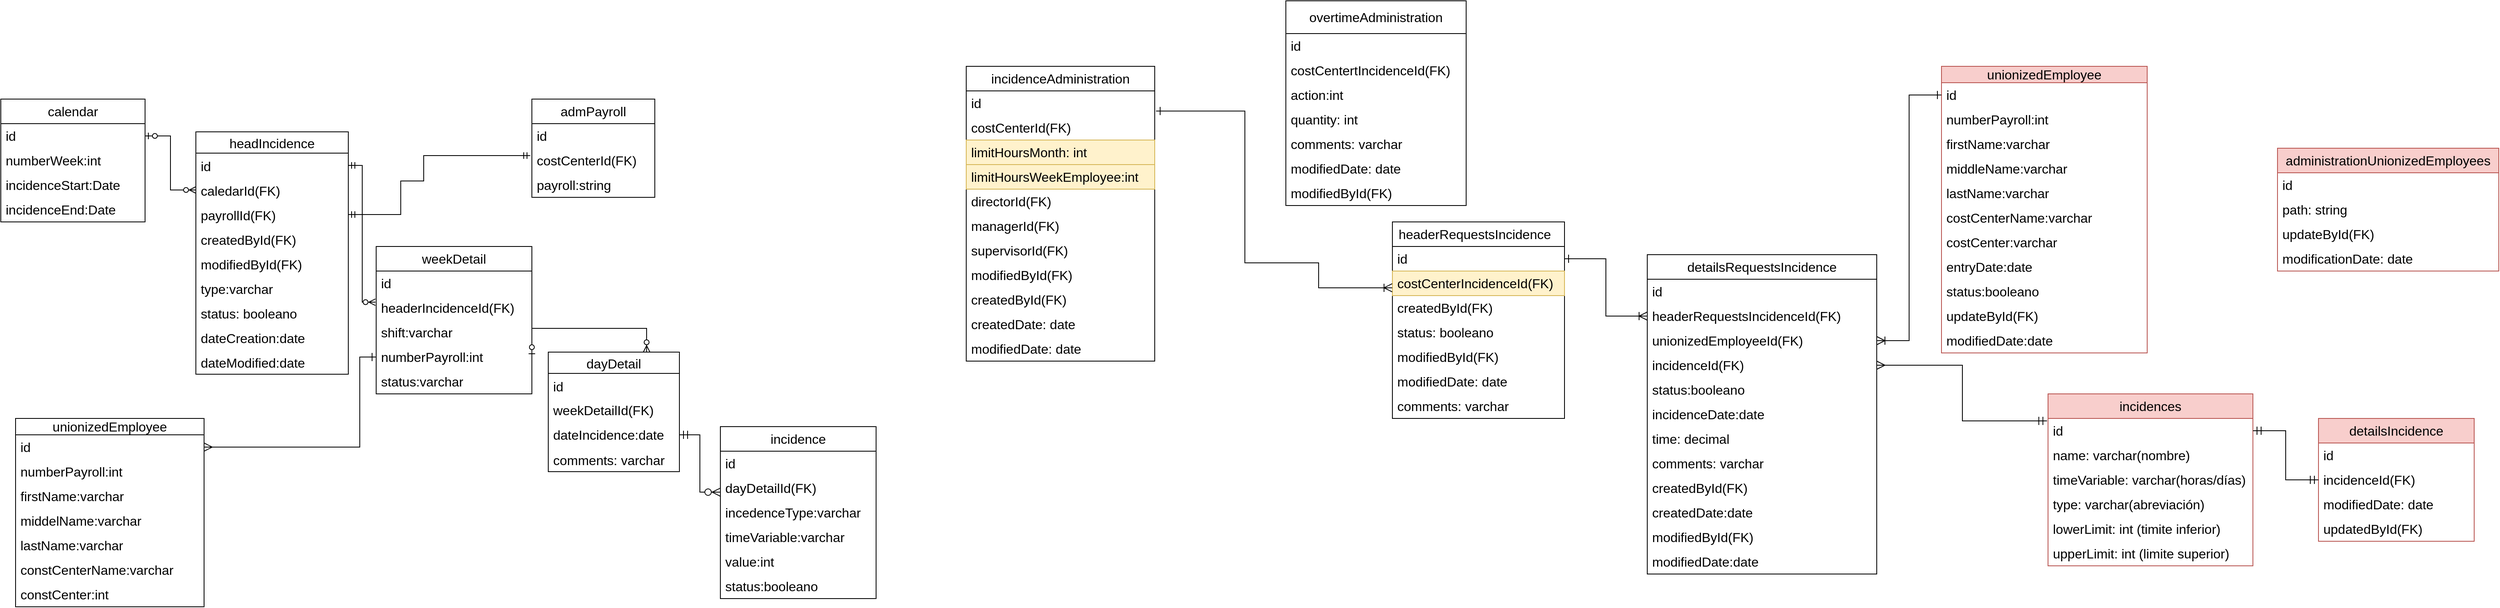 <mxfile version="21.0.7" type="github" pages="2">
  <diagram name="Page-RelationalDiagram" id="xzXOlIJJJJgkkbdWyNcL">
    <mxGraphModel dx="1434" dy="788" grid="1" gridSize="10" guides="1" tooltips="1" connect="1" arrows="1" fold="1" page="1" pageScale="1" pageWidth="827" pageHeight="1169" math="0" shadow="0">
      <root>
        <mxCell id="0" />
        <mxCell id="1" parent="0" />
        <mxCell id="M_aF5nF9O-DdfVQEBDeR-6" value="weekDetail" style="swimlane;fontStyle=0;childLayout=stackLayout;horizontal=1;startSize=30;horizontalStack=0;resizeParent=1;resizeParentMax=0;resizeLast=0;collapsible=1;marginBottom=0;whiteSpace=wrap;html=1;rounded=0;fontSize=16;" parent="1" vertex="1">
          <mxGeometry x="470" y="310" width="190" height="180" as="geometry" />
        </mxCell>
        <mxCell id="M_aF5nF9O-DdfVQEBDeR-9" value="id" style="text;strokeColor=none;fillColor=none;align=left;verticalAlign=middle;spacingLeft=4;spacingRight=4;overflow=hidden;points=[[0,0.5],[1,0.5]];portConstraint=eastwest;rotatable=0;whiteSpace=wrap;html=1;fontSize=16;rounded=0;" parent="M_aF5nF9O-DdfVQEBDeR-6" vertex="1">
          <mxGeometry y="30" width="190" height="30" as="geometry" />
        </mxCell>
        <mxCell id="M_aF5nF9O-DdfVQEBDeR-24" value="headerIncidenceId(FK)" style="text;strokeColor=none;fillColor=none;align=left;verticalAlign=middle;spacingLeft=4;spacingRight=4;overflow=hidden;points=[[0,0.5],[1,0.5]];portConstraint=eastwest;rotatable=0;whiteSpace=wrap;html=1;fontSize=16;rounded=0;" parent="M_aF5nF9O-DdfVQEBDeR-6" vertex="1">
          <mxGeometry y="60" width="190" height="30" as="geometry" />
        </mxCell>
        <mxCell id="FmqXsOVbyBLf8n7mqnHW-23" value="shift:varchar" style="text;strokeColor=none;fillColor=none;align=left;verticalAlign=middle;spacingLeft=4;spacingRight=4;overflow=hidden;points=[[0,0.5],[1,0.5]];portConstraint=eastwest;rotatable=0;whiteSpace=wrap;html=1;fontSize=16;rounded=0;" parent="M_aF5nF9O-DdfVQEBDeR-6" vertex="1">
          <mxGeometry y="90" width="190" height="30" as="geometry" />
        </mxCell>
        <mxCell id="FmqXsOVbyBLf8n7mqnHW-25" value="numberPayroll:int" style="text;strokeColor=none;fillColor=none;align=left;verticalAlign=middle;spacingLeft=4;spacingRight=4;overflow=hidden;points=[[0,0.5],[1,0.5]];portConstraint=eastwest;rotatable=0;whiteSpace=wrap;html=1;fontSize=16;rounded=0;" parent="M_aF5nF9O-DdfVQEBDeR-6" vertex="1">
          <mxGeometry y="120" width="190" height="30" as="geometry" />
        </mxCell>
        <mxCell id="Sk1X4M4M02ybs9BoksH8-2" value="status:varchar" style="text;strokeColor=none;fillColor=none;align=left;verticalAlign=middle;spacingLeft=4;spacingRight=4;overflow=hidden;points=[[0,0.5],[1,0.5]];portConstraint=eastwest;rotatable=0;whiteSpace=wrap;html=1;fontSize=16;rounded=0;" parent="M_aF5nF9O-DdfVQEBDeR-6" vertex="1">
          <mxGeometry y="150" width="190" height="30" as="geometry" />
        </mxCell>
        <mxCell id="M_aF5nF9O-DdfVQEBDeR-13" value="calendar" style="swimlane;fontStyle=0;childLayout=stackLayout;horizontal=1;startSize=30;horizontalStack=0;resizeParent=1;resizeParentMax=0;resizeLast=0;collapsible=1;marginBottom=0;whiteSpace=wrap;html=1;rounded=0;fontSize=16;" parent="1" vertex="1">
          <mxGeometry x="12" y="130" width="176" height="150" as="geometry" />
        </mxCell>
        <mxCell id="M_aF5nF9O-DdfVQEBDeR-14" value="id" style="text;strokeColor=none;fillColor=none;align=left;verticalAlign=middle;spacingLeft=4;spacingRight=4;overflow=hidden;points=[[0,0.5],[1,0.5]];portConstraint=eastwest;rotatable=0;whiteSpace=wrap;html=1;fontSize=16;rounded=0;" parent="M_aF5nF9O-DdfVQEBDeR-13" vertex="1">
          <mxGeometry y="30" width="176" height="30" as="geometry" />
        </mxCell>
        <mxCell id="M_aF5nF9O-DdfVQEBDeR-29" value="numberWeek:int&amp;nbsp;" style="text;strokeColor=none;fillColor=none;align=left;verticalAlign=middle;spacingLeft=4;spacingRight=4;overflow=hidden;points=[[0,0.5],[1,0.5]];portConstraint=eastwest;rotatable=0;whiteSpace=wrap;html=1;fontSize=16;rounded=0;" parent="M_aF5nF9O-DdfVQEBDeR-13" vertex="1">
          <mxGeometry y="60" width="176" height="30" as="geometry" />
        </mxCell>
        <mxCell id="M_aF5nF9O-DdfVQEBDeR-15" value="incidenceStart:Date" style="text;strokeColor=none;fillColor=none;align=left;verticalAlign=middle;spacingLeft=4;spacingRight=4;overflow=hidden;points=[[0,0.5],[1,0.5]];portConstraint=eastwest;rotatable=0;whiteSpace=wrap;html=1;fontSize=16;rounded=0;" parent="M_aF5nF9O-DdfVQEBDeR-13" vertex="1">
          <mxGeometry y="90" width="176" height="30" as="geometry" />
        </mxCell>
        <mxCell id="1ZrVSknhjrhviFa1q-uo-1" value="incidenceEnd:Date" style="text;strokeColor=none;fillColor=none;align=left;verticalAlign=middle;spacingLeft=4;spacingRight=4;overflow=hidden;points=[[0,0.5],[1,0.5]];portConstraint=eastwest;rotatable=0;whiteSpace=wrap;html=1;fontSize=16;rounded=0;" parent="M_aF5nF9O-DdfVQEBDeR-13" vertex="1">
          <mxGeometry y="120" width="176" height="30" as="geometry" />
        </mxCell>
        <mxCell id="M_aF5nF9O-DdfVQEBDeR-25" value="headIncidence" style="swimlane;fontStyle=0;childLayout=stackLayout;horizontal=1;startSize=26;horizontalStack=0;resizeParent=1;resizeParentMax=0;resizeLast=0;collapsible=1;marginBottom=0;align=center;fontSize=16;rounded=0;" parent="1" vertex="1">
          <mxGeometry x="250" y="170" width="186" height="296" as="geometry" />
        </mxCell>
        <mxCell id="M_aF5nF9O-DdfVQEBDeR-30" value="id" style="text;strokeColor=none;fillColor=none;spacingLeft=4;spacingRight=4;overflow=hidden;rotatable=0;points=[[0,0.5],[1,0.5]];portConstraint=eastwest;fontSize=16;rounded=0;" parent="M_aF5nF9O-DdfVQEBDeR-25" vertex="1">
          <mxGeometry y="26" width="186" height="30" as="geometry" />
        </mxCell>
        <mxCell id="M_aF5nF9O-DdfVQEBDeR-36" value="caledarId(FK)" style="text;strokeColor=none;fillColor=none;spacingLeft=4;spacingRight=4;overflow=hidden;rotatable=0;points=[[0,0.5],[1,0.5]];portConstraint=eastwest;fontSize=16;rounded=0;" parent="M_aF5nF9O-DdfVQEBDeR-25" vertex="1">
          <mxGeometry y="56" width="186" height="30" as="geometry" />
        </mxCell>
        <mxCell id="FmqXsOVbyBLf8n7mqnHW-7" value="payrollId(FK)" style="text;strokeColor=none;fillColor=none;spacingLeft=4;spacingRight=4;overflow=hidden;rotatable=0;points=[[0,0.5],[1,0.5]];portConstraint=eastwest;fontSize=16;rounded=0;" parent="M_aF5nF9O-DdfVQEBDeR-25" vertex="1">
          <mxGeometry y="86" width="186" height="30" as="geometry" />
        </mxCell>
        <mxCell id="FmqXsOVbyBLf8n7mqnHW-1" value="createdById(FK)" style="text;strokeColor=none;fillColor=none;spacingLeft=4;spacingRight=4;overflow=hidden;rotatable=0;points=[[0,0.5],[1,0.5]];portConstraint=eastwest;fontSize=16;rounded=0;" parent="M_aF5nF9O-DdfVQEBDeR-25" vertex="1">
          <mxGeometry y="116" width="186" height="30" as="geometry" />
        </mxCell>
        <mxCell id="M_aF5nF9O-DdfVQEBDeR-51" value="modifiedById(FK)" style="text;strokeColor=none;fillColor=none;spacingLeft=4;spacingRight=4;overflow=hidden;rotatable=0;points=[[0,0.5],[1,0.5]];portConstraint=eastwest;fontSize=16;rounded=0;" parent="M_aF5nF9O-DdfVQEBDeR-25" vertex="1">
          <mxGeometry y="146" width="186" height="30" as="geometry" />
        </mxCell>
        <mxCell id="M_aF5nF9O-DdfVQEBDeR-28" value="type:varchar" style="text;strokeColor=none;fillColor=none;spacingLeft=4;spacingRight=4;overflow=hidden;rotatable=0;points=[[0,0.5],[1,0.5]];portConstraint=eastwest;fontSize=16;rounded=0;" parent="M_aF5nF9O-DdfVQEBDeR-25" vertex="1">
          <mxGeometry y="176" width="186" height="30" as="geometry" />
        </mxCell>
        <mxCell id="feHwKzw-YmLR5Ry-FtMv-100" value="status: booleano " style="text;strokeColor=none;fillColor=none;spacingLeft=4;spacingRight=4;overflow=hidden;rotatable=0;points=[[0,0.5],[1,0.5]];portConstraint=eastwest;fontSize=16;rounded=0;" parent="M_aF5nF9O-DdfVQEBDeR-25" vertex="1">
          <mxGeometry y="206" width="186" height="30" as="geometry" />
        </mxCell>
        <mxCell id="M_aF5nF9O-DdfVQEBDeR-37" value="dateCreation:date" style="text;strokeColor=none;fillColor=none;spacingLeft=4;spacingRight=4;overflow=hidden;rotatable=0;points=[[0,0.5],[1,0.5]];portConstraint=eastwest;fontSize=16;rounded=0;" parent="M_aF5nF9O-DdfVQEBDeR-25" vertex="1">
          <mxGeometry y="236" width="186" height="30" as="geometry" />
        </mxCell>
        <mxCell id="M_aF5nF9O-DdfVQEBDeR-39" value="dateModified:date" style="text;strokeColor=none;fillColor=none;spacingLeft=4;spacingRight=4;overflow=hidden;rotatable=0;points=[[0,0.5],[1,0.5]];portConstraint=eastwest;fontSize=16;rounded=0;" parent="M_aF5nF9O-DdfVQEBDeR-25" vertex="1">
          <mxGeometry y="266" width="186" height="30" as="geometry" />
        </mxCell>
        <mxCell id="M_aF5nF9O-DdfVQEBDeR-59" value="" style="edgeStyle=orthogonalEdgeStyle;fontSize=16;html=1;endArrow=ERzeroToMany;startArrow=ERzeroToOne;rounded=0;" parent="1" source="M_aF5nF9O-DdfVQEBDeR-14" target="M_aF5nF9O-DdfVQEBDeR-36" edge="1">
          <mxGeometry width="100" height="100" relative="1" as="geometry">
            <mxPoint x="200" y="140" as="sourcePoint" />
            <mxPoint x="260" y="200" as="targetPoint" />
          </mxGeometry>
        </mxCell>
        <mxCell id="FmqXsOVbyBLf8n7mqnHW-2" value="admPayroll" style="swimlane;fontStyle=0;childLayout=stackLayout;horizontal=1;startSize=30;horizontalStack=0;resizeParent=1;resizeParentMax=0;resizeLast=0;collapsible=1;marginBottom=0;whiteSpace=wrap;html=1;fontSize=16;rounded=0;" parent="1" vertex="1">
          <mxGeometry x="660" y="130" width="150" height="120" as="geometry" />
        </mxCell>
        <mxCell id="FmqXsOVbyBLf8n7mqnHW-6" value="id" style="text;strokeColor=none;fillColor=none;align=left;verticalAlign=middle;spacingLeft=4;spacingRight=4;overflow=hidden;points=[[0,0.5],[1,0.5]];portConstraint=eastwest;rotatable=0;whiteSpace=wrap;html=1;fontSize=16;rounded=0;" parent="FmqXsOVbyBLf8n7mqnHW-2" vertex="1">
          <mxGeometry y="30" width="150" height="30" as="geometry" />
        </mxCell>
        <mxCell id="FmqXsOVbyBLf8n7mqnHW-3" value="costCenterId(FK)" style="text;strokeColor=none;fillColor=none;align=left;verticalAlign=middle;spacingLeft=4;spacingRight=4;overflow=hidden;points=[[0,0.5],[1,0.5]];portConstraint=eastwest;rotatable=0;whiteSpace=wrap;html=1;fontSize=16;rounded=0;" parent="FmqXsOVbyBLf8n7mqnHW-2" vertex="1">
          <mxGeometry y="60" width="150" height="30" as="geometry" />
        </mxCell>
        <mxCell id="FmqXsOVbyBLf8n7mqnHW-4" value="payroll:string" style="text;strokeColor=none;fillColor=none;align=left;verticalAlign=middle;spacingLeft=4;spacingRight=4;overflow=hidden;points=[[0,0.5],[1,0.5]];portConstraint=eastwest;rotatable=0;whiteSpace=wrap;html=1;fontSize=16;rounded=0;" parent="FmqXsOVbyBLf8n7mqnHW-2" vertex="1">
          <mxGeometry y="90" width="150" height="30" as="geometry" />
        </mxCell>
        <mxCell id="FmqXsOVbyBLf8n7mqnHW-13" value="" style="edgeStyle=orthogonalEdgeStyle;fontSize=12;html=1;endArrow=ERmandOne;startArrow=ERmandOne;rounded=0;entryX=-0.013;entryY=0.3;entryDx=0;entryDy=0;entryPerimeter=0;" parent="1" source="FmqXsOVbyBLf8n7mqnHW-7" target="FmqXsOVbyBLf8n7mqnHW-3" edge="1">
          <mxGeometry width="100" height="100" relative="1" as="geometry">
            <mxPoint x="270" y="231.059" as="sourcePoint" />
            <mxPoint x="580" y="80" as="targetPoint" />
            <Array as="points">
              <mxPoint x="500" y="271" />
              <mxPoint x="500" y="230" />
              <mxPoint x="528" y="230" />
            </Array>
          </mxGeometry>
        </mxCell>
        <mxCell id="FmqXsOVbyBLf8n7mqnHW-19" value="dayDetail" style="swimlane;fontStyle=0;childLayout=stackLayout;horizontal=1;startSize=26;horizontalStack=0;resizeParent=1;resizeParentMax=0;resizeLast=0;collapsible=1;marginBottom=0;align=center;fontSize=16;rounded=0;" parent="1" vertex="1">
          <mxGeometry x="680" y="439" width="160" height="146" as="geometry" />
        </mxCell>
        <mxCell id="FmqXsOVbyBLf8n7mqnHW-20" value="id" style="text;strokeColor=none;fillColor=none;spacingLeft=4;spacingRight=4;overflow=hidden;rotatable=0;points=[[0,0.5],[1,0.5]];portConstraint=eastwest;fontSize=16;rounded=0;" parent="FmqXsOVbyBLf8n7mqnHW-19" vertex="1">
          <mxGeometry y="26" width="160" height="30" as="geometry" />
        </mxCell>
        <mxCell id="FmqXsOVbyBLf8n7mqnHW-35" value="weekDetailId(FK)" style="text;strokeColor=none;fillColor=none;align=left;verticalAlign=middle;spacingLeft=4;spacingRight=4;overflow=hidden;points=[[0,0.5],[1,0.5]];portConstraint=eastwest;rotatable=0;whiteSpace=wrap;html=1;fontSize=16;rounded=0;" parent="FmqXsOVbyBLf8n7mqnHW-19" vertex="1">
          <mxGeometry y="56" width="160" height="30" as="geometry" />
        </mxCell>
        <mxCell id="FmqXsOVbyBLf8n7mqnHW-28" value="dateIncidence:date" style="text;strokeColor=none;fillColor=none;align=left;verticalAlign=middle;spacingLeft=4;spacingRight=4;overflow=hidden;points=[[0,0.5],[1,0.5]];portConstraint=eastwest;rotatable=0;whiteSpace=wrap;html=1;fontSize=16;rounded=0;" parent="FmqXsOVbyBLf8n7mqnHW-19" vertex="1">
          <mxGeometry y="86" width="160" height="30" as="geometry" />
        </mxCell>
        <mxCell id="FmqXsOVbyBLf8n7mqnHW-22" value="comments: varchar" style="text;strokeColor=none;fillColor=none;spacingLeft=4;spacingRight=4;overflow=hidden;rotatable=0;points=[[0,0.5],[1,0.5]];portConstraint=eastwest;fontSize=16;rounded=0;" parent="FmqXsOVbyBLf8n7mqnHW-19" vertex="1">
          <mxGeometry y="116" width="160" height="30" as="geometry" />
        </mxCell>
        <mxCell id="FmqXsOVbyBLf8n7mqnHW-24" value="" style="edgeStyle=orthogonalEdgeStyle;fontSize=12;html=1;endArrow=ERzeroToMany;startArrow=ERmandOne;rounded=0;entryX=-0.005;entryY=0.267;entryDx=0;entryDy=0;entryPerimeter=0;" parent="1" source="M_aF5nF9O-DdfVQEBDeR-30" target="M_aF5nF9O-DdfVQEBDeR-24" edge="1">
          <mxGeometry width="100" height="100" relative="1" as="geometry">
            <mxPoint x="620" y="420" as="sourcePoint" />
            <mxPoint x="720" y="320" as="targetPoint" />
          </mxGeometry>
        </mxCell>
        <mxCell id="FmqXsOVbyBLf8n7mqnHW-26" value="" style="edgeStyle=orthogonalEdgeStyle;fontSize=16;html=1;endArrow=ERzeroToMany;startArrow=ERzeroToOne;rounded=0;exitX=1;exitY=0.5;exitDx=0;exitDy=0;entryX=0.75;entryY=0;entryDx=0;entryDy=0;" parent="1" source="FmqXsOVbyBLf8n7mqnHW-25" target="FmqXsOVbyBLf8n7mqnHW-19" edge="1">
          <mxGeometry width="100" height="100" relative="1" as="geometry">
            <mxPoint x="740" y="468" as="sourcePoint" />
            <mxPoint x="840" y="368" as="targetPoint" />
            <Array as="points">
              <mxPoint x="660" y="410" />
              <mxPoint x="800" y="410" />
            </Array>
          </mxGeometry>
        </mxCell>
        <mxCell id="RLkpurQ1pF624WPWIBCw-4" value="incidence" style="swimlane;fontStyle=0;childLayout=stackLayout;horizontal=1;startSize=30;horizontalStack=0;resizeParent=1;resizeParentMax=0;resizeLast=0;collapsible=1;marginBottom=0;whiteSpace=wrap;html=1;fontSize=16;rounded=0;" parent="1" vertex="1">
          <mxGeometry x="890" y="530" width="190" height="210" as="geometry" />
        </mxCell>
        <mxCell id="RLkpurQ1pF624WPWIBCw-5" value="id" style="text;strokeColor=none;fillColor=none;align=left;verticalAlign=middle;spacingLeft=4;spacingRight=4;overflow=hidden;points=[[0,0.5],[1,0.5]];portConstraint=eastwest;rotatable=0;whiteSpace=wrap;html=1;fontSize=16;rounded=0;" parent="RLkpurQ1pF624WPWIBCw-4" vertex="1">
          <mxGeometry y="30" width="190" height="30" as="geometry" />
        </mxCell>
        <mxCell id="RLkpurQ1pF624WPWIBCw-6" value="dayDetailId(FK)" style="text;strokeColor=none;fillColor=none;align=left;verticalAlign=middle;spacingLeft=4;spacingRight=4;overflow=hidden;points=[[0,0.5],[1,0.5]];portConstraint=eastwest;rotatable=0;whiteSpace=wrap;html=1;fontSize=16;rounded=0;" parent="RLkpurQ1pF624WPWIBCw-4" vertex="1">
          <mxGeometry y="60" width="190" height="30" as="geometry" />
        </mxCell>
        <mxCell id="RLkpurQ1pF624WPWIBCw-7" value="incedenceType:varchar" style="text;strokeColor=none;fillColor=none;align=left;verticalAlign=middle;spacingLeft=4;spacingRight=4;overflow=hidden;points=[[0,0.5],[1,0.5]];portConstraint=eastwest;rotatable=0;whiteSpace=wrap;html=1;fontSize=16;rounded=0;" parent="RLkpurQ1pF624WPWIBCw-4" vertex="1">
          <mxGeometry y="90" width="190" height="30" as="geometry" />
        </mxCell>
        <mxCell id="RLkpurQ1pF624WPWIBCw-8" value="timeVariable:varchar" style="text;strokeColor=none;fillColor=none;align=left;verticalAlign=middle;spacingLeft=4;spacingRight=4;overflow=hidden;points=[[0,0.5],[1,0.5]];portConstraint=eastwest;rotatable=0;whiteSpace=wrap;html=1;fontSize=16;rounded=0;" parent="RLkpurQ1pF624WPWIBCw-4" vertex="1">
          <mxGeometry y="120" width="190" height="30" as="geometry" />
        </mxCell>
        <mxCell id="RLkpurQ1pF624WPWIBCw-9" value="value:int" style="text;strokeColor=none;fillColor=none;align=left;verticalAlign=middle;spacingLeft=4;spacingRight=4;overflow=hidden;points=[[0,0.5],[1,0.5]];portConstraint=eastwest;rotatable=0;whiteSpace=wrap;html=1;fontSize=16;rounded=0;" parent="RLkpurQ1pF624WPWIBCw-4" vertex="1">
          <mxGeometry y="150" width="190" height="30" as="geometry" />
        </mxCell>
        <mxCell id="Sk1X4M4M02ybs9BoksH8-1" value="status:booleano" style="text;strokeColor=none;fillColor=none;align=left;verticalAlign=middle;spacingLeft=4;spacingRight=4;overflow=hidden;points=[[0,0.5],[1,0.5]];portConstraint=eastwest;rotatable=0;whiteSpace=wrap;html=1;fontSize=16;rounded=0;" parent="RLkpurQ1pF624WPWIBCw-4" vertex="1">
          <mxGeometry y="180" width="190" height="30" as="geometry" />
        </mxCell>
        <mxCell id="RLkpurQ1pF624WPWIBCw-10" value="" style="edgeStyle=orthogonalEdgeStyle;fontSize=16;html=1;endArrow=ERzeroToMany;startArrow=ERmandOne;rounded=0;startSize=8;endSize=8;entryX=0;entryY=0.667;entryDx=0;entryDy=0;entryPerimeter=0;strokeColor=default;" parent="1" source="FmqXsOVbyBLf8n7mqnHW-28" target="RLkpurQ1pF624WPWIBCw-6" edge="1">
          <mxGeometry width="100" height="100" relative="1" as="geometry">
            <mxPoint x="1020" y="670" as="sourcePoint" />
            <mxPoint x="1120" y="570" as="targetPoint" />
          </mxGeometry>
        </mxCell>
        <mxCell id="E9J_55T0kSxQ2tCfmRDK-1" value="headerRequestsIncidence&amp;nbsp;&amp;nbsp;" style="swimlane;fontStyle=0;childLayout=stackLayout;horizontal=1;startSize=30;horizontalStack=0;resizeParent=1;resizeParentMax=0;resizeLast=0;collapsible=1;marginBottom=0;whiteSpace=wrap;html=1;fontSize=16;rounded=0;" parent="1" vertex="1">
          <mxGeometry x="1710" y="280" width="210" height="240" as="geometry" />
        </mxCell>
        <mxCell id="E9J_55T0kSxQ2tCfmRDK-6" value="id" style="text;strokeColor=none;fillColor=none;align=left;verticalAlign=middle;spacingLeft=4;spacingRight=4;overflow=hidden;points=[[0,0.5],[1,0.5]];portConstraint=eastwest;rotatable=0;whiteSpace=wrap;html=1;fontSize=16;rounded=0;" parent="E9J_55T0kSxQ2tCfmRDK-1" vertex="1">
          <mxGeometry y="30" width="210" height="30" as="geometry" />
        </mxCell>
        <mxCell id="feHwKzw-YmLR5Ry-FtMv-38" value="costCenterIncidenceId(FK)" style="text;strokeColor=#d6b656;fillColor=#fff2cc;align=left;verticalAlign=middle;spacingLeft=4;spacingRight=4;overflow=hidden;points=[[0,0.5],[1,0.5]];portConstraint=eastwest;rotatable=0;whiteSpace=wrap;html=1;fontSize=16;rounded=0;" parent="E9J_55T0kSxQ2tCfmRDK-1" vertex="1">
          <mxGeometry y="60" width="210" height="30" as="geometry" />
        </mxCell>
        <mxCell id="E9J_55T0kSxQ2tCfmRDK-4" value="createdById(FK)" style="text;strokeColor=none;fillColor=none;align=left;verticalAlign=middle;spacingLeft=4;spacingRight=4;overflow=hidden;points=[[0,0.5],[1,0.5]];portConstraint=eastwest;rotatable=0;whiteSpace=wrap;html=1;fontSize=16;rounded=0;" parent="E9J_55T0kSxQ2tCfmRDK-1" vertex="1">
          <mxGeometry y="90" width="210" height="30" as="geometry" />
        </mxCell>
        <mxCell id="feHwKzw-YmLR5Ry-FtMv-40" value="status: booleano" style="text;strokeColor=none;fillColor=none;align=left;verticalAlign=middle;spacingLeft=4;spacingRight=4;overflow=hidden;points=[[0,0.5],[1,0.5]];portConstraint=eastwest;rotatable=0;whiteSpace=wrap;html=1;fontSize=16;rounded=0;" parent="E9J_55T0kSxQ2tCfmRDK-1" vertex="1">
          <mxGeometry y="120" width="210" height="30" as="geometry" />
        </mxCell>
        <mxCell id="E9J_55T0kSxQ2tCfmRDK-3" value="modifiedById(FK)" style="text;strokeColor=none;fillColor=none;align=left;verticalAlign=middle;spacingLeft=4;spacingRight=4;overflow=hidden;points=[[0,0.5],[1,0.5]];portConstraint=eastwest;rotatable=0;whiteSpace=wrap;html=1;fontSize=16;rounded=0;" parent="E9J_55T0kSxQ2tCfmRDK-1" vertex="1">
          <mxGeometry y="150" width="210" height="30" as="geometry" />
        </mxCell>
        <mxCell id="E9J_55T0kSxQ2tCfmRDK-5" value="modifiedDate: date" style="text;strokeColor=none;fillColor=none;align=left;verticalAlign=middle;spacingLeft=4;spacingRight=4;overflow=hidden;points=[[0,0.5],[1,0.5]];portConstraint=eastwest;rotatable=0;whiteSpace=wrap;html=1;fontSize=16;rounded=0;" parent="E9J_55T0kSxQ2tCfmRDK-1" vertex="1">
          <mxGeometry y="180" width="210" height="30" as="geometry" />
        </mxCell>
        <mxCell id="feHwKzw-YmLR5Ry-FtMv-41" value="comments: varchar" style="text;strokeColor=none;fillColor=none;align=left;verticalAlign=middle;spacingLeft=4;spacingRight=4;overflow=hidden;points=[[0,0.5],[1,0.5]];portConstraint=eastwest;rotatable=0;whiteSpace=wrap;html=1;fontSize=16;rounded=0;" parent="E9J_55T0kSxQ2tCfmRDK-1" vertex="1">
          <mxGeometry y="210" width="210" height="30" as="geometry" />
        </mxCell>
        <mxCell id="feHwKzw-YmLR5Ry-FtMv-1" value="incidenceAdministration" style="swimlane;fontStyle=0;childLayout=stackLayout;horizontal=1;startSize=30;horizontalStack=0;resizeParent=1;resizeParentMax=0;resizeLast=0;collapsible=1;marginBottom=0;whiteSpace=wrap;html=1;fontSize=16;rounded=0;" parent="1" vertex="1">
          <mxGeometry x="1190" y="90" width="230" height="360" as="geometry" />
        </mxCell>
        <mxCell id="feHwKzw-YmLR5Ry-FtMv-2" value="id" style="text;strokeColor=none;fillColor=none;align=left;verticalAlign=middle;spacingLeft=4;spacingRight=4;overflow=hidden;points=[[0,0.5],[1,0.5]];portConstraint=eastwest;rotatable=0;whiteSpace=wrap;html=1;fontSize=16;rounded=0;" parent="feHwKzw-YmLR5Ry-FtMv-1" vertex="1">
          <mxGeometry y="30" width="230" height="30" as="geometry" />
        </mxCell>
        <mxCell id="feHwKzw-YmLR5Ry-FtMv-6" value="costCenterId(FK)" style="text;strokeColor=none;fillColor=none;align=left;verticalAlign=middle;spacingLeft=4;spacingRight=4;overflow=hidden;points=[[0,0.5],[1,0.5]];portConstraint=eastwest;rotatable=0;whiteSpace=wrap;html=1;fontSize=16;rounded=0;" parent="feHwKzw-YmLR5Ry-FtMv-1" vertex="1">
          <mxGeometry y="60" width="230" height="30" as="geometry" />
        </mxCell>
        <mxCell id="feHwKzw-YmLR5Ry-FtMv-3" value="limitHoursMonth: int" style="text;strokeColor=#d6b656;fillColor=#fff2cc;align=left;verticalAlign=middle;spacingLeft=4;spacingRight=4;overflow=hidden;points=[[0,0.5],[1,0.5]];portConstraint=eastwest;rotatable=0;whiteSpace=wrap;html=1;fontSize=16;rounded=0;" parent="feHwKzw-YmLR5Ry-FtMv-1" vertex="1">
          <mxGeometry y="90" width="230" height="30" as="geometry" />
        </mxCell>
        <mxCell id="feHwKzw-YmLR5Ry-FtMv-4" value="limitHoursWeekEmployee:int" style="text;strokeColor=#d6b656;fillColor=#fff2cc;align=left;verticalAlign=middle;spacingLeft=4;spacingRight=4;overflow=hidden;points=[[0,0.5],[1,0.5]];portConstraint=eastwest;rotatable=0;whiteSpace=wrap;html=1;fontSize=16;rounded=0;" parent="feHwKzw-YmLR5Ry-FtMv-1" vertex="1">
          <mxGeometry y="120" width="230" height="30" as="geometry" />
        </mxCell>
        <mxCell id="feHwKzw-YmLR5Ry-FtMv-7" value="directorId(FK)" style="text;strokeColor=none;fillColor=none;align=left;verticalAlign=middle;spacingLeft=4;spacingRight=4;overflow=hidden;points=[[0,0.5],[1,0.5]];portConstraint=eastwest;rotatable=0;whiteSpace=wrap;html=1;fontSize=16;rounded=0;" parent="feHwKzw-YmLR5Ry-FtMv-1" vertex="1">
          <mxGeometry y="150" width="230" height="30" as="geometry" />
        </mxCell>
        <mxCell id="feHwKzw-YmLR5Ry-FtMv-8" value="managerId(FK)" style="text;strokeColor=none;fillColor=none;align=left;verticalAlign=middle;spacingLeft=4;spacingRight=4;overflow=hidden;points=[[0,0.5],[1,0.5]];portConstraint=eastwest;rotatable=0;whiteSpace=wrap;html=1;fontSize=16;rounded=0;" parent="feHwKzw-YmLR5Ry-FtMv-1" vertex="1">
          <mxGeometry y="180" width="230" height="30" as="geometry" />
        </mxCell>
        <mxCell id="feHwKzw-YmLR5Ry-FtMv-10" value="supervisorId(FK)" style="text;strokeColor=none;fillColor=none;align=left;verticalAlign=middle;spacingLeft=4;spacingRight=4;overflow=hidden;points=[[0,0.5],[1,0.5]];portConstraint=eastwest;rotatable=0;whiteSpace=wrap;html=1;fontSize=16;rounded=0;" parent="feHwKzw-YmLR5Ry-FtMv-1" vertex="1">
          <mxGeometry y="210" width="230" height="30" as="geometry" />
        </mxCell>
        <mxCell id="feHwKzw-YmLR5Ry-FtMv-11" value="modifiedById(FK)" style="text;strokeColor=none;fillColor=none;align=left;verticalAlign=middle;spacingLeft=4;spacingRight=4;overflow=hidden;points=[[0,0.5],[1,0.5]];portConstraint=eastwest;rotatable=0;whiteSpace=wrap;html=1;fontSize=16;rounded=0;" parent="feHwKzw-YmLR5Ry-FtMv-1" vertex="1">
          <mxGeometry y="240" width="230" height="30" as="geometry" />
        </mxCell>
        <mxCell id="feHwKzw-YmLR5Ry-FtMv-12" value="createdById(FK)&amp;nbsp;" style="text;strokeColor=none;fillColor=none;align=left;verticalAlign=middle;spacingLeft=4;spacingRight=4;overflow=hidden;points=[[0,0.5],[1,0.5]];portConstraint=eastwest;rotatable=0;whiteSpace=wrap;html=1;fontSize=16;rounded=0;" parent="feHwKzw-YmLR5Ry-FtMv-1" vertex="1">
          <mxGeometry y="270" width="230" height="30" as="geometry" />
        </mxCell>
        <mxCell id="feHwKzw-YmLR5Ry-FtMv-13" value="createdDate: date" style="text;strokeColor=none;fillColor=none;align=left;verticalAlign=middle;spacingLeft=4;spacingRight=4;overflow=hidden;points=[[0,0.5],[1,0.5]];portConstraint=eastwest;rotatable=0;whiteSpace=wrap;html=1;fontSize=16;rounded=0;" parent="feHwKzw-YmLR5Ry-FtMv-1" vertex="1">
          <mxGeometry y="300" width="230" height="30" as="geometry" />
        </mxCell>
        <mxCell id="7Zdxn6Y-QrJcz-LZSxDB-2" value="modifiedDate: date" style="text;strokeColor=none;fillColor=none;align=left;verticalAlign=middle;spacingLeft=4;spacingRight=4;overflow=hidden;points=[[0,0.5],[1,0.5]];portConstraint=eastwest;rotatable=0;whiteSpace=wrap;html=1;fontSize=16;rounded=0;" parent="feHwKzw-YmLR5Ry-FtMv-1" vertex="1">
          <mxGeometry y="330" width="230" height="30" as="geometry" />
        </mxCell>
        <mxCell id="feHwKzw-YmLR5Ry-FtMv-15" value="overtimeAdministration" style="swimlane;fontStyle=0;childLayout=stackLayout;horizontal=1;startSize=40;horizontalStack=0;resizeParent=1;resizeParentMax=0;resizeLast=0;collapsible=1;marginBottom=0;whiteSpace=wrap;html=1;fontSize=16;rounded=0;" parent="1" vertex="1">
          <mxGeometry x="1580" y="10" width="220" height="250" as="geometry" />
        </mxCell>
        <mxCell id="feHwKzw-YmLR5Ry-FtMv-16" value="id" style="text;strokeColor=none;fillColor=none;align=left;verticalAlign=middle;spacingLeft=4;spacingRight=4;overflow=hidden;points=[[0,0.5],[1,0.5]];portConstraint=eastwest;rotatable=0;whiteSpace=wrap;html=1;fontSize=16;rounded=0;" parent="feHwKzw-YmLR5Ry-FtMv-15" vertex="1">
          <mxGeometry y="40" width="220" height="30" as="geometry" />
        </mxCell>
        <mxCell id="feHwKzw-YmLR5Ry-FtMv-18" value="costCentertIncidenceId(FK)" style="text;strokeColor=none;fillColor=none;align=left;verticalAlign=middle;spacingLeft=4;spacingRight=4;overflow=hidden;points=[[0,0.5],[1,0.5]];portConstraint=eastwest;rotatable=0;whiteSpace=wrap;html=1;fontSize=16;rounded=0;" parent="feHwKzw-YmLR5Ry-FtMv-15" vertex="1">
          <mxGeometry y="70" width="220" height="30" as="geometry" />
        </mxCell>
        <mxCell id="feHwKzw-YmLR5Ry-FtMv-21" value="action:int" style="text;strokeColor=none;fillColor=none;align=left;verticalAlign=middle;spacingLeft=4;spacingRight=4;overflow=hidden;points=[[0,0.5],[1,0.5]];portConstraint=eastwest;rotatable=0;whiteSpace=wrap;html=1;fontSize=16;rounded=0;" parent="feHwKzw-YmLR5Ry-FtMv-15" vertex="1">
          <mxGeometry y="100" width="220" height="30" as="geometry" />
        </mxCell>
        <mxCell id="feHwKzw-YmLR5Ry-FtMv-22" value="quantity: int" style="text;strokeColor=none;fillColor=none;align=left;verticalAlign=middle;spacingLeft=4;spacingRight=4;overflow=hidden;points=[[0,0.5],[1,0.5]];portConstraint=eastwest;rotatable=0;whiteSpace=wrap;html=1;fontSize=16;rounded=0;" parent="feHwKzw-YmLR5Ry-FtMv-15" vertex="1">
          <mxGeometry y="130" width="220" height="30" as="geometry" />
        </mxCell>
        <mxCell id="feHwKzw-YmLR5Ry-FtMv-23" value="comments: varchar" style="text;strokeColor=none;fillColor=none;align=left;verticalAlign=middle;spacingLeft=4;spacingRight=4;overflow=hidden;points=[[0,0.5],[1,0.5]];portConstraint=eastwest;rotatable=0;whiteSpace=wrap;html=1;fontSize=16;rounded=0;" parent="feHwKzw-YmLR5Ry-FtMv-15" vertex="1">
          <mxGeometry y="160" width="220" height="30" as="geometry" />
        </mxCell>
        <mxCell id="feHwKzw-YmLR5Ry-FtMv-14" value="modifiedDate: date" style="text;strokeColor=none;fillColor=none;align=left;verticalAlign=middle;spacingLeft=4;spacingRight=4;overflow=hidden;points=[[0,0.5],[1,0.5]];portConstraint=eastwest;rotatable=0;whiteSpace=wrap;html=1;fontSize=16;rounded=0;" parent="feHwKzw-YmLR5Ry-FtMv-15" vertex="1">
          <mxGeometry y="190" width="220" height="30" as="geometry" />
        </mxCell>
        <mxCell id="feHwKzw-YmLR5Ry-FtMv-99" value="modifiedById(FK)" style="text;strokeColor=none;fillColor=none;align=left;verticalAlign=middle;spacingLeft=4;spacingRight=4;overflow=hidden;points=[[0,0.5],[1,0.5]];portConstraint=eastwest;rotatable=0;whiteSpace=wrap;html=1;fontSize=16;rounded=0;" parent="feHwKzw-YmLR5Ry-FtMv-15" vertex="1">
          <mxGeometry y="220" width="220" height="30" as="geometry" />
        </mxCell>
        <mxCell id="feHwKzw-YmLR5Ry-FtMv-42" value="" style="edgeStyle=orthogonalEdgeStyle;fontSize=12;html=1;endArrow=ERoneToMany;startArrow=ERone;rounded=0;strokeColor=default;startSize=8;endSize=8;startFill=0;entryX=-0.001;entryY=0.683;entryDx=0;entryDy=0;entryPerimeter=0;exitX=1.007;exitY=0.819;exitDx=0;exitDy=0;exitPerimeter=0;" parent="1" source="feHwKzw-YmLR5Ry-FtMv-2" target="feHwKzw-YmLR5Ry-FtMv-38" edge="1">
          <mxGeometry width="100" height="100" relative="1" as="geometry">
            <mxPoint x="1710" y="360" as="sourcePoint" />
            <mxPoint x="1900" y="330" as="targetPoint" />
            <Array as="points">
              <mxPoint x="1530" y="145" />
              <mxPoint x="1530" y="330" />
              <mxPoint x="1620" y="330" />
              <mxPoint x="1620" y="361" />
            </Array>
          </mxGeometry>
        </mxCell>
        <mxCell id="feHwKzw-YmLR5Ry-FtMv-43" value="detailsRequestsIncidence" style="swimlane;fontStyle=0;childLayout=stackLayout;horizontal=1;startSize=30;horizontalStack=0;resizeParent=1;resizeParentMax=0;resizeLast=0;collapsible=1;marginBottom=0;whiteSpace=wrap;html=1;fontSize=16;rounded=0;" parent="1" vertex="1">
          <mxGeometry x="2021" y="320" width="280" height="390" as="geometry" />
        </mxCell>
        <mxCell id="feHwKzw-YmLR5Ry-FtMv-44" value="id" style="text;strokeColor=none;fillColor=none;align=left;verticalAlign=middle;spacingLeft=4;spacingRight=4;overflow=hidden;points=[[0,0.5],[1,0.5]];portConstraint=eastwest;rotatable=0;whiteSpace=wrap;html=1;fontSize=16;rounded=0;" parent="feHwKzw-YmLR5Ry-FtMv-43" vertex="1">
          <mxGeometry y="30" width="280" height="30" as="geometry" />
        </mxCell>
        <mxCell id="feHwKzw-YmLR5Ry-FtMv-45" value="headerRequestsIncidenceId(FK)&amp;nbsp;&amp;nbsp;" style="text;strokeColor=none;fillColor=none;align=left;verticalAlign=middle;spacingLeft=4;spacingRight=4;overflow=hidden;points=[[0,0.5],[1,0.5]];portConstraint=eastwest;rotatable=0;whiteSpace=wrap;html=1;fontSize=16;rounded=0;" parent="feHwKzw-YmLR5Ry-FtMv-43" vertex="1">
          <mxGeometry y="60" width="280" height="30" as="geometry" />
        </mxCell>
        <mxCell id="feHwKzw-YmLR5Ry-FtMv-67" value="unionizedEmployeeId(FK)" style="text;strokeColor=none;fillColor=none;align=left;verticalAlign=middle;spacingLeft=4;spacingRight=4;overflow=hidden;points=[[0,0.5],[1,0.5]];portConstraint=eastwest;rotatable=0;whiteSpace=wrap;html=1;fontSize=16;rounded=0;" parent="feHwKzw-YmLR5Ry-FtMv-43" vertex="1">
          <mxGeometry y="90" width="280" height="30" as="geometry" />
        </mxCell>
        <mxCell id="feHwKzw-YmLR5Ry-FtMv-68" value="incidenceId(FK)" style="text;strokeColor=none;fillColor=none;align=left;verticalAlign=middle;spacingLeft=4;spacingRight=4;overflow=hidden;points=[[0,0.5],[1,0.5]];portConstraint=eastwest;rotatable=0;whiteSpace=wrap;html=1;fontSize=16;rounded=0;" parent="feHwKzw-YmLR5Ry-FtMv-43" vertex="1">
          <mxGeometry y="120" width="280" height="30" as="geometry" />
        </mxCell>
        <mxCell id="feHwKzw-YmLR5Ry-FtMv-76" value="status:booleano" style="text;strokeColor=none;fillColor=none;align=left;verticalAlign=middle;spacingLeft=4;spacingRight=4;overflow=hidden;points=[[0,0.5],[1,0.5]];portConstraint=eastwest;rotatable=0;whiteSpace=wrap;html=1;fontSize=16;rounded=0;" parent="feHwKzw-YmLR5Ry-FtMv-43" vertex="1">
          <mxGeometry y="150" width="280" height="30" as="geometry" />
        </mxCell>
        <mxCell id="feHwKzw-YmLR5Ry-FtMv-70" value="incidenceDate:date&amp;nbsp;" style="text;strokeColor=none;fillColor=none;align=left;verticalAlign=middle;spacingLeft=4;spacingRight=4;overflow=hidden;points=[[0,0.5],[1,0.5]];portConstraint=eastwest;rotatable=0;whiteSpace=wrap;html=1;fontSize=16;rounded=0;" parent="feHwKzw-YmLR5Ry-FtMv-43" vertex="1">
          <mxGeometry y="180" width="280" height="30" as="geometry" />
        </mxCell>
        <mxCell id="feHwKzw-YmLR5Ry-FtMv-69" value="time: decimal" style="text;strokeColor=none;fillColor=none;align=left;verticalAlign=middle;spacingLeft=4;spacingRight=4;overflow=hidden;points=[[0,0.5],[1,0.5]];portConstraint=eastwest;rotatable=0;whiteSpace=wrap;html=1;fontSize=16;rounded=0;" parent="feHwKzw-YmLR5Ry-FtMv-43" vertex="1">
          <mxGeometry y="210" width="280" height="30" as="geometry" />
        </mxCell>
        <mxCell id="feHwKzw-YmLR5Ry-FtMv-71" value="comments: varchar" style="text;strokeColor=none;fillColor=none;align=left;verticalAlign=middle;spacingLeft=4;spacingRight=4;overflow=hidden;points=[[0,0.5],[1,0.5]];portConstraint=eastwest;rotatable=0;whiteSpace=wrap;html=1;fontSize=16;rounded=0;" parent="feHwKzw-YmLR5Ry-FtMv-43" vertex="1">
          <mxGeometry y="240" width="280" height="30" as="geometry" />
        </mxCell>
        <mxCell id="feHwKzw-YmLR5Ry-FtMv-72" value="createdById(FK)" style="text;strokeColor=none;fillColor=none;align=left;verticalAlign=middle;spacingLeft=4;spacingRight=4;overflow=hidden;points=[[0,0.5],[1,0.5]];portConstraint=eastwest;rotatable=0;whiteSpace=wrap;html=1;fontSize=16;rounded=0;" parent="feHwKzw-YmLR5Ry-FtMv-43" vertex="1">
          <mxGeometry y="270" width="280" height="30" as="geometry" />
        </mxCell>
        <mxCell id="feHwKzw-YmLR5Ry-FtMv-73" value="createdDate:date" style="text;strokeColor=none;fillColor=none;align=left;verticalAlign=middle;spacingLeft=4;spacingRight=4;overflow=hidden;points=[[0,0.5],[1,0.5]];portConstraint=eastwest;rotatable=0;whiteSpace=wrap;html=1;fontSize=16;rounded=0;" parent="feHwKzw-YmLR5Ry-FtMv-43" vertex="1">
          <mxGeometry y="300" width="280" height="30" as="geometry" />
        </mxCell>
        <mxCell id="feHwKzw-YmLR5Ry-FtMv-74" value="modifiedById(FK)" style="text;strokeColor=none;fillColor=none;align=left;verticalAlign=middle;spacingLeft=4;spacingRight=4;overflow=hidden;points=[[0,0.5],[1,0.5]];portConstraint=eastwest;rotatable=0;whiteSpace=wrap;html=1;fontSize=16;rounded=0;" parent="feHwKzw-YmLR5Ry-FtMv-43" vertex="1">
          <mxGeometry y="330" width="280" height="30" as="geometry" />
        </mxCell>
        <mxCell id="feHwKzw-YmLR5Ry-FtMv-75" value="modifiedDate:date" style="text;strokeColor=none;fillColor=none;align=left;verticalAlign=middle;spacingLeft=4;spacingRight=4;overflow=hidden;points=[[0,0.5],[1,0.5]];portConstraint=eastwest;rotatable=0;whiteSpace=wrap;html=1;fontSize=16;rounded=0;" parent="feHwKzw-YmLR5Ry-FtMv-43" vertex="1">
          <mxGeometry y="360" width="280" height="30" as="geometry" />
        </mxCell>
        <mxCell id="feHwKzw-YmLR5Ry-FtMv-49" value="unionizedEmployee" style="swimlane;fontStyle=0;childLayout=stackLayout;horizontal=1;startSize=20;horizontalStack=0;resizeParent=1;resizeParentMax=0;resizeLast=0;collapsible=1;marginBottom=0;whiteSpace=wrap;html=1;rounded=0;arcSize=17;fontSize=16;fillColor=#f8cecc;strokeColor=#b85450;" parent="1" vertex="1">
          <mxGeometry x="2380" y="90" width="251" height="350" as="geometry">
            <mxRectangle x="-210" y="260" width="90" height="30" as="alternateBounds" />
          </mxGeometry>
        </mxCell>
        <mxCell id="feHwKzw-YmLR5Ry-FtMv-50" value="id" style="text;strokeColor=none;fillColor=none;align=left;verticalAlign=middle;spacingLeft=4;spacingRight=4;overflow=hidden;points=[[0,0.5],[1,0.5]];portConstraint=eastwest;rotatable=0;whiteSpace=wrap;html=1;fontSize=16;rounded=0;" parent="feHwKzw-YmLR5Ry-FtMv-49" vertex="1">
          <mxGeometry y="20" width="251" height="30" as="geometry" />
        </mxCell>
        <mxCell id="feHwKzw-YmLR5Ry-FtMv-51" value="numberPayroll:int" style="text;strokeColor=none;fillColor=none;align=left;verticalAlign=middle;spacingLeft=4;spacingRight=4;overflow=hidden;points=[[0,0.5],[1,0.5]];portConstraint=eastwest;rotatable=0;whiteSpace=wrap;html=1;fontSize=16;rounded=0;" parent="feHwKzw-YmLR5Ry-FtMv-49" vertex="1">
          <mxGeometry y="50" width="251" height="30" as="geometry" />
        </mxCell>
        <mxCell id="feHwKzw-YmLR5Ry-FtMv-58" value="firstName:varchar" style="text;strokeColor=none;fillColor=none;align=left;verticalAlign=middle;spacingLeft=4;spacingRight=4;overflow=hidden;points=[[0,0.5],[1,0.5]];portConstraint=eastwest;rotatable=0;whiteSpace=wrap;html=1;fontSize=16;rounded=0;" parent="feHwKzw-YmLR5Ry-FtMv-49" vertex="1">
          <mxGeometry y="80" width="251" height="30" as="geometry" />
        </mxCell>
        <mxCell id="feHwKzw-YmLR5Ry-FtMv-60" value="middleName:varchar" style="text;strokeColor=none;fillColor=none;align=left;verticalAlign=middle;spacingLeft=4;spacingRight=4;overflow=hidden;points=[[0,0.5],[1,0.5]];portConstraint=eastwest;rotatable=0;whiteSpace=wrap;html=1;fontSize=16;rounded=0;" parent="feHwKzw-YmLR5Ry-FtMv-49" vertex="1">
          <mxGeometry y="110" width="251" height="30" as="geometry" />
        </mxCell>
        <mxCell id="feHwKzw-YmLR5Ry-FtMv-59" value="lastName:varchar" style="text;strokeColor=none;fillColor=none;align=left;verticalAlign=middle;spacingLeft=4;spacingRight=4;overflow=hidden;points=[[0,0.5],[1,0.5]];portConstraint=eastwest;rotatable=0;whiteSpace=wrap;html=1;fontSize=16;rounded=0;" parent="feHwKzw-YmLR5Ry-FtMv-49" vertex="1">
          <mxGeometry y="140" width="251" height="30" as="geometry" />
        </mxCell>
        <mxCell id="feHwKzw-YmLR5Ry-FtMv-61" value="costCenterName:varchar" style="text;strokeColor=none;fillColor=none;align=left;verticalAlign=middle;spacingLeft=4;spacingRight=4;overflow=hidden;points=[[0,0.5],[1,0.5]];portConstraint=eastwest;rotatable=0;whiteSpace=wrap;html=1;fontSize=16;rounded=0;" parent="feHwKzw-YmLR5Ry-FtMv-49" vertex="1">
          <mxGeometry y="170" width="251" height="30" as="geometry" />
        </mxCell>
        <mxCell id="feHwKzw-YmLR5Ry-FtMv-62" value="costCenter:varchar" style="text;strokeColor=none;fillColor=none;align=left;verticalAlign=middle;spacingLeft=4;spacingRight=4;overflow=hidden;points=[[0,0.5],[1,0.5]];portConstraint=eastwest;rotatable=0;whiteSpace=wrap;html=1;fontSize=16;rounded=0;" parent="feHwKzw-YmLR5Ry-FtMv-49" vertex="1">
          <mxGeometry y="200" width="251" height="30" as="geometry" />
        </mxCell>
        <mxCell id="7Zdxn6Y-QrJcz-LZSxDB-3" value="entryDate:date" style="text;strokeColor=none;fillColor=none;align=left;verticalAlign=middle;spacingLeft=4;spacingRight=4;overflow=hidden;points=[[0,0.5],[1,0.5]];portConstraint=eastwest;rotatable=0;whiteSpace=wrap;html=1;fontSize=16;rounded=0;" parent="feHwKzw-YmLR5Ry-FtMv-49" vertex="1">
          <mxGeometry y="230" width="251" height="30" as="geometry" />
        </mxCell>
        <mxCell id="7Zdxn6Y-QrJcz-LZSxDB-4" value="status:booleano" style="text;strokeColor=none;fillColor=none;align=left;verticalAlign=middle;spacingLeft=4;spacingRight=4;overflow=hidden;points=[[0,0.5],[1,0.5]];portConstraint=eastwest;rotatable=0;whiteSpace=wrap;html=1;fontSize=16;rounded=0;" parent="feHwKzw-YmLR5Ry-FtMv-49" vertex="1">
          <mxGeometry y="260" width="251" height="30" as="geometry" />
        </mxCell>
        <mxCell id="7Zdxn6Y-QrJcz-LZSxDB-5" value="updateById(FK)" style="text;strokeColor=none;fillColor=none;align=left;verticalAlign=middle;spacingLeft=4;spacingRight=4;overflow=hidden;points=[[0,0.5],[1,0.5]];portConstraint=eastwest;rotatable=0;whiteSpace=wrap;html=1;fontSize=16;rounded=0;" parent="feHwKzw-YmLR5Ry-FtMv-49" vertex="1">
          <mxGeometry y="290" width="251" height="30" as="geometry" />
        </mxCell>
        <mxCell id="7Zdxn6Y-QrJcz-LZSxDB-6" value="modifiedDate:date" style="text;strokeColor=none;fillColor=none;align=left;verticalAlign=middle;spacingLeft=4;spacingRight=4;overflow=hidden;points=[[0,0.5],[1,0.5]];portConstraint=eastwest;rotatable=0;whiteSpace=wrap;html=1;fontSize=16;rounded=0;" parent="feHwKzw-YmLR5Ry-FtMv-49" vertex="1">
          <mxGeometry y="320" width="251" height="30" as="geometry" />
        </mxCell>
        <mxCell id="feHwKzw-YmLR5Ry-FtMv-78" value="" style="edgeStyle=orthogonalEdgeStyle;fontSize=12;html=1;endArrow=ERoneToMany;startArrow=ERone;rounded=0;strokeColor=default;startSize=8;endSize=8;exitX=1;exitY=0.5;exitDx=0;exitDy=0;startFill=0;" parent="1" source="E9J_55T0kSxQ2tCfmRDK-6" target="feHwKzw-YmLR5Ry-FtMv-45" edge="1">
          <mxGeometry width="100" height="100" relative="1" as="geometry">
            <mxPoint x="2240" y="660" as="sourcePoint" />
            <mxPoint x="2340" y="560" as="targetPoint" />
          </mxGeometry>
        </mxCell>
        <mxCell id="feHwKzw-YmLR5Ry-FtMv-87" value="" style="edgeStyle=orthogonalEdgeStyle;fontSize=12;html=1;endArrow=ERoneToMany;startArrow=ERone;rounded=0;strokeColor=default;startSize=8;endSize=8;startFill=0;" parent="1" source="feHwKzw-YmLR5Ry-FtMv-50" target="feHwKzw-YmLR5Ry-FtMv-67" edge="1">
          <mxGeometry width="100" height="100" relative="1" as="geometry">
            <mxPoint x="2090" y="610" as="sourcePoint" />
            <mxPoint x="2190" y="510" as="targetPoint" />
          </mxGeometry>
        </mxCell>
        <mxCell id="feHwKzw-YmLR5Ry-FtMv-94" value="" style="edgeStyle=orthogonalEdgeStyle;fontSize=12;html=1;endArrow=ERmandOne;startArrow=ERmany;rounded=0;strokeColor=default;startSize=8;endSize=8;startFill=0;entryX=-0.005;entryY=0.1;entryDx=0;entryDy=0;entryPerimeter=0;" parent="1" source="feHwKzw-YmLR5Ry-FtMv-68" target="dtdD0uUaHfJ87B4ElsbL-15" edge="1">
          <mxGeometry width="100" height="100" relative="1" as="geometry">
            <mxPoint x="2460" y="810" as="sourcePoint" />
            <mxPoint x="2560" y="710" as="targetPoint" />
          </mxGeometry>
        </mxCell>
        <mxCell id="Sk1X4M4M02ybs9BoksH8-3" value="unionizedEmployee" style="swimlane;fontStyle=0;childLayout=stackLayout;horizontal=1;startSize=20;horizontalStack=0;resizeParent=1;resizeParentMax=0;resizeLast=0;collapsible=1;marginBottom=0;whiteSpace=wrap;html=1;rounded=0;arcSize=17;fontSize=16;" parent="1" vertex="1">
          <mxGeometry x="30" y="520" width="230" height="230" as="geometry">
            <mxRectangle x="-210" y="260" width="90" height="30" as="alternateBounds" />
          </mxGeometry>
        </mxCell>
        <mxCell id="Sk1X4M4M02ybs9BoksH8-4" value="id" style="text;strokeColor=none;fillColor=none;align=left;verticalAlign=middle;spacingLeft=4;spacingRight=4;overflow=hidden;points=[[0,0.5],[1,0.5]];portConstraint=eastwest;rotatable=0;whiteSpace=wrap;html=1;fontSize=16;rounded=0;" parent="Sk1X4M4M02ybs9BoksH8-3" vertex="1">
          <mxGeometry y="20" width="230" height="30" as="geometry" />
        </mxCell>
        <mxCell id="Sk1X4M4M02ybs9BoksH8-5" value="numberPayroll:int" style="text;strokeColor=none;fillColor=none;align=left;verticalAlign=middle;spacingLeft=4;spacingRight=4;overflow=hidden;points=[[0,0.5],[1,0.5]];portConstraint=eastwest;rotatable=0;whiteSpace=wrap;html=1;fontSize=16;rounded=0;" parent="Sk1X4M4M02ybs9BoksH8-3" vertex="1">
          <mxGeometry y="50" width="230" height="30" as="geometry" />
        </mxCell>
        <mxCell id="Sk1X4M4M02ybs9BoksH8-6" value="firstName:varchar" style="text;strokeColor=none;fillColor=none;align=left;verticalAlign=middle;spacingLeft=4;spacingRight=4;overflow=hidden;points=[[0,0.5],[1,0.5]];portConstraint=eastwest;rotatable=0;whiteSpace=wrap;html=1;fontSize=16;rounded=0;" parent="Sk1X4M4M02ybs9BoksH8-3" vertex="1">
          <mxGeometry y="80" width="230" height="30" as="geometry" />
        </mxCell>
        <mxCell id="Sk1X4M4M02ybs9BoksH8-7" value="middelName:varchar" style="text;strokeColor=none;fillColor=none;align=left;verticalAlign=middle;spacingLeft=4;spacingRight=4;overflow=hidden;points=[[0,0.5],[1,0.5]];portConstraint=eastwest;rotatable=0;whiteSpace=wrap;html=1;fontSize=16;rounded=0;" parent="Sk1X4M4M02ybs9BoksH8-3" vertex="1">
          <mxGeometry y="110" width="230" height="30" as="geometry" />
        </mxCell>
        <mxCell id="Sk1X4M4M02ybs9BoksH8-8" value="lastName:varchar" style="text;strokeColor=none;fillColor=none;align=left;verticalAlign=middle;spacingLeft=4;spacingRight=4;overflow=hidden;points=[[0,0.5],[1,0.5]];portConstraint=eastwest;rotatable=0;whiteSpace=wrap;html=1;fontSize=16;rounded=0;" parent="Sk1X4M4M02ybs9BoksH8-3" vertex="1">
          <mxGeometry y="140" width="230" height="30" as="geometry" />
        </mxCell>
        <mxCell id="Sk1X4M4M02ybs9BoksH8-9" value="constCenterName:varchar" style="text;strokeColor=none;fillColor=none;align=left;verticalAlign=middle;spacingLeft=4;spacingRight=4;overflow=hidden;points=[[0,0.5],[1,0.5]];portConstraint=eastwest;rotatable=0;whiteSpace=wrap;html=1;fontSize=16;rounded=0;" parent="Sk1X4M4M02ybs9BoksH8-3" vertex="1">
          <mxGeometry y="170" width="230" height="30" as="geometry" />
        </mxCell>
        <mxCell id="Sk1X4M4M02ybs9BoksH8-10" value="constCenter:int" style="text;strokeColor=none;fillColor=none;align=left;verticalAlign=middle;spacingLeft=4;spacingRight=4;overflow=hidden;points=[[0,0.5],[1,0.5]];portConstraint=eastwest;rotatable=0;whiteSpace=wrap;html=1;fontSize=16;rounded=0;" parent="Sk1X4M4M02ybs9BoksH8-3" vertex="1">
          <mxGeometry y="200" width="230" height="30" as="geometry" />
        </mxCell>
        <mxCell id="7Zdxn6Y-QrJcz-LZSxDB-1" style="edgeStyle=orthogonalEdgeStyle;rounded=0;orthogonalLoop=1;jettySize=auto;html=1;strokeColor=default;fontSize=16;startArrow=ERone;startFill=0;endArrow=ERmany;endFill=0;startSize=8;endSize=8;" parent="1" source="FmqXsOVbyBLf8n7mqnHW-25" target="Sk1X4M4M02ybs9BoksH8-4" edge="1">
          <mxGeometry relative="1" as="geometry">
            <Array as="points">
              <mxPoint x="450" y="445" />
              <mxPoint x="450" y="555" />
            </Array>
          </mxGeometry>
        </mxCell>
        <mxCell id="JIi5GgzoN4euooy1EAKl-1" value="administrationUnionizedEmployees" style="swimlane;fontStyle=0;childLayout=stackLayout;horizontal=1;startSize=30;horizontalStack=0;resizeParent=1;resizeParentMax=0;resizeLast=0;collapsible=1;marginBottom=0;whiteSpace=wrap;html=1;fontSize=16;rounded=0;fillColor=#f8cecc;strokeColor=#b85450;" parent="1" vertex="1">
          <mxGeometry x="2790" y="190" width="270" height="150" as="geometry" />
        </mxCell>
        <mxCell id="JIi5GgzoN4euooy1EAKl-2" value="id" style="text;strokeColor=none;fillColor=none;align=left;verticalAlign=middle;spacingLeft=4;spacingRight=4;overflow=hidden;points=[[0,0.5],[1,0.5]];portConstraint=eastwest;rotatable=0;whiteSpace=wrap;html=1;fontSize=16;rounded=0;" parent="JIi5GgzoN4euooy1EAKl-1" vertex="1">
          <mxGeometry y="30" width="270" height="30" as="geometry" />
        </mxCell>
        <mxCell id="JIi5GgzoN4euooy1EAKl-3" value="path: string&amp;nbsp;" style="text;strokeColor=none;fillColor=none;align=left;verticalAlign=middle;spacingLeft=4;spacingRight=4;overflow=hidden;points=[[0,0.5],[1,0.5]];portConstraint=eastwest;rotatable=0;whiteSpace=wrap;html=1;fontSize=16;rounded=0;" parent="JIi5GgzoN4euooy1EAKl-1" vertex="1">
          <mxGeometry y="60" width="270" height="30" as="geometry" />
        </mxCell>
        <mxCell id="JIi5GgzoN4euooy1EAKl-5" value="updateById(FK)" style="text;strokeColor=none;fillColor=none;align=left;verticalAlign=middle;spacingLeft=4;spacingRight=4;overflow=hidden;points=[[0,0.5],[1,0.5]];portConstraint=eastwest;rotatable=0;whiteSpace=wrap;html=1;fontSize=16;rounded=0;" parent="JIi5GgzoN4euooy1EAKl-1" vertex="1">
          <mxGeometry y="90" width="270" height="30" as="geometry" />
        </mxCell>
        <mxCell id="JIi5GgzoN4euooy1EAKl-4" value="modificationDate: date&amp;nbsp;" style="text;align=left;verticalAlign=middle;spacingLeft=4;spacingRight=4;overflow=hidden;points=[[0,0.5],[1,0.5]];portConstraint=eastwest;rotatable=0;whiteSpace=wrap;html=1;fontSize=16;rounded=0;" parent="JIi5GgzoN4euooy1EAKl-1" vertex="1">
          <mxGeometry y="120" width="270" height="30" as="geometry" />
        </mxCell>
        <mxCell id="dtdD0uUaHfJ87B4ElsbL-3" value="detailsIncidence" style="swimlane;fontStyle=0;childLayout=stackLayout;horizontal=1;startSize=30;horizontalStack=0;resizeParent=1;resizeParentMax=0;resizeLast=0;collapsible=1;marginBottom=0;whiteSpace=wrap;html=1;fontSize=16;rounded=0;fillColor=#f8cecc;strokeColor=#b85450;" parent="1" vertex="1">
          <mxGeometry x="2840" y="520" width="190" height="150" as="geometry" />
        </mxCell>
        <mxCell id="dtdD0uUaHfJ87B4ElsbL-4" value="id" style="text;strokeColor=none;fillColor=none;align=left;verticalAlign=middle;spacingLeft=4;spacingRight=4;overflow=hidden;points=[[0,0.5],[1,0.5]];portConstraint=eastwest;rotatable=0;whiteSpace=wrap;html=1;fontSize=16;rounded=0;" parent="dtdD0uUaHfJ87B4ElsbL-3" vertex="1">
          <mxGeometry y="30" width="190" height="30" as="geometry" />
        </mxCell>
        <mxCell id="dtdD0uUaHfJ87B4ElsbL-11" value="incidenceId(FK)" style="text;strokeColor=none;fillColor=none;align=left;verticalAlign=middle;spacingLeft=4;spacingRight=4;overflow=hidden;points=[[0,0.5],[1,0.5]];portConstraint=eastwest;rotatable=0;whiteSpace=wrap;html=1;fontSize=16;rounded=0;" parent="dtdD0uUaHfJ87B4ElsbL-3" vertex="1">
          <mxGeometry y="60" width="190" height="30" as="geometry" />
        </mxCell>
        <mxCell id="dtdD0uUaHfJ87B4ElsbL-8" value="modifiedDate: date" style="text;strokeColor=none;fillColor=none;align=left;verticalAlign=middle;spacingLeft=4;spacingRight=4;overflow=hidden;points=[[0,0.5],[1,0.5]];portConstraint=eastwest;rotatable=0;whiteSpace=wrap;html=1;fontSize=16;rounded=0;" parent="dtdD0uUaHfJ87B4ElsbL-3" vertex="1">
          <mxGeometry y="90" width="190" height="30" as="geometry" />
        </mxCell>
        <mxCell id="dtdD0uUaHfJ87B4ElsbL-9" value="updatedById(FK)" style="text;strokeColor=none;fillColor=none;align=left;verticalAlign=middle;spacingLeft=4;spacingRight=4;overflow=hidden;points=[[0,0.5],[1,0.5]];portConstraint=eastwest;rotatable=0;whiteSpace=wrap;html=1;fontSize=16;rounded=0;" parent="dtdD0uUaHfJ87B4ElsbL-3" vertex="1">
          <mxGeometry y="120" width="190" height="30" as="geometry" />
        </mxCell>
        <mxCell id="dtdD0uUaHfJ87B4ElsbL-14" value="incidences" style="swimlane;fontStyle=0;childLayout=stackLayout;horizontal=1;startSize=30;horizontalStack=0;resizeParent=1;resizeParentMax=0;resizeLast=0;collapsible=1;marginBottom=0;whiteSpace=wrap;html=1;fontSize=16;rounded=0;fillColor=#f8cecc;strokeColor=#b85450;" parent="1" vertex="1">
          <mxGeometry x="2510" y="490" width="250" height="210" as="geometry" />
        </mxCell>
        <mxCell id="dtdD0uUaHfJ87B4ElsbL-15" value="id" style="text;strokeColor=none;fillColor=none;align=left;verticalAlign=middle;spacingLeft=4;spacingRight=4;overflow=hidden;points=[[0,0.5],[1,0.5]];portConstraint=eastwest;rotatable=0;whiteSpace=wrap;html=1;fontSize=16;rounded=0;" parent="dtdD0uUaHfJ87B4ElsbL-14" vertex="1">
          <mxGeometry y="30" width="250" height="30" as="geometry" />
        </mxCell>
        <mxCell id="dtdD0uUaHfJ87B4ElsbL-16" value="name: varchar(nombre)" style="text;strokeColor=none;fillColor=none;align=left;verticalAlign=middle;spacingLeft=4;spacingRight=4;overflow=hidden;points=[[0,0.5],[1,0.5]];portConstraint=eastwest;rotatable=0;whiteSpace=wrap;html=1;fontSize=16;rounded=0;" parent="dtdD0uUaHfJ87B4ElsbL-14" vertex="1">
          <mxGeometry y="60" width="250" height="30" as="geometry" />
        </mxCell>
        <mxCell id="dtdD0uUaHfJ87B4ElsbL-17" value="timeVariable: varchar(horas/días)" style="text;strokeColor=none;fillColor=none;align=left;verticalAlign=middle;spacingLeft=4;spacingRight=4;overflow=hidden;points=[[0,0.5],[1,0.5]];portConstraint=eastwest;rotatable=0;whiteSpace=wrap;html=1;fontSize=16;rounded=0;" parent="dtdD0uUaHfJ87B4ElsbL-14" vertex="1">
          <mxGeometry y="90" width="250" height="30" as="geometry" />
        </mxCell>
        <mxCell id="dtdD0uUaHfJ87B4ElsbL-18" value="type: varchar(abreviación)" style="text;strokeColor=none;fillColor=none;align=left;verticalAlign=middle;spacingLeft=4;spacingRight=4;overflow=hidden;points=[[0,0.5],[1,0.5]];portConstraint=eastwest;rotatable=0;whiteSpace=wrap;html=1;fontSize=16;rounded=0;" parent="dtdD0uUaHfJ87B4ElsbL-14" vertex="1">
          <mxGeometry y="120" width="250" height="30" as="geometry" />
        </mxCell>
        <mxCell id="dtdD0uUaHfJ87B4ElsbL-24" value="lowerLimit: int (timite inferior)" style="text;strokeColor=none;fillColor=none;align=left;verticalAlign=middle;spacingLeft=4;spacingRight=4;overflow=hidden;points=[[0,0.5],[1,0.5]];portConstraint=eastwest;rotatable=0;whiteSpace=wrap;html=1;fontSize=16;rounded=0;" parent="dtdD0uUaHfJ87B4ElsbL-14" vertex="1">
          <mxGeometry y="150" width="250" height="30" as="geometry" />
        </mxCell>
        <mxCell id="dtdD0uUaHfJ87B4ElsbL-25" value="upperLimit: int (limite superior)" style="text;strokeColor=none;fillColor=none;align=left;verticalAlign=middle;spacingLeft=4;spacingRight=4;overflow=hidden;points=[[0,0.5],[1,0.5]];portConstraint=eastwest;rotatable=0;whiteSpace=wrap;html=1;fontSize=16;rounded=0;" parent="dtdD0uUaHfJ87B4ElsbL-14" vertex="1">
          <mxGeometry y="180" width="250" height="30" as="geometry" />
        </mxCell>
        <mxCell id="dtdD0uUaHfJ87B4ElsbL-27" value="" style="edgeStyle=orthogonalEdgeStyle;fontSize=12;html=1;endArrow=ERmandOne;startArrow=ERmandOne;rounded=0;startSize=8;endSize=8;exitX=1;exitY=0.5;exitDx=0;exitDy=0;entryX=0;entryY=0.5;entryDx=0;entryDy=0;" parent="1" source="dtdD0uUaHfJ87B4ElsbL-15" target="dtdD0uUaHfJ87B4ElsbL-11" edge="1">
          <mxGeometry width="100" height="100" relative="1" as="geometry">
            <mxPoint x="2910" y="615" as="sourcePoint" />
            <mxPoint x="3010" y="515" as="targetPoint" />
          </mxGeometry>
        </mxCell>
      </root>
    </mxGraphModel>
  </diagram>
  <diagram id="XbfLtiue7vvspxcME4lK" name="Page-FlowDiagram">
    <mxGraphModel dx="4014" dy="1862" grid="1" gridSize="10" guides="1" tooltips="1" connect="1" arrows="1" fold="1" page="1" pageScale="1" pageWidth="827" pageHeight="1169" math="0" shadow="0">
      <root>
        <mxCell id="0" />
        <mxCell id="1" parent="0" />
        <mxCell id="5Z_7QFvsqZYLx5hiNaYu-51" value="" style="edgeStyle=orthogonalEdgeStyle;rounded=0;orthogonalLoop=1;jettySize=auto;html=1;fontSize=12;startSize=8;endSize=8;exitX=0;exitY=0.5;exitDx=0;exitDy=0;entryX=0.5;entryY=0;entryDx=0;entryDy=0;" parent="1" source="5Z_7QFvsqZYLx5hiNaYu-47" target="5Z_7QFvsqZYLx5hiNaYu-50" edge="1">
          <mxGeometry relative="1" as="geometry" />
        </mxCell>
        <mxCell id="5Z_7QFvsqZYLx5hiNaYu-109" style="edgeStyle=orthogonalEdgeStyle;rounded=0;orthogonalLoop=1;jettySize=auto;html=1;fontSize=12;startSize=8;endSize=8;exitX=1;exitY=0.5;exitDx=0;exitDy=0;" parent="1" source="5Z_7QFvsqZYLx5hiNaYu-47" target="t3x61w4r6xSnHAWXs-r3-3" edge="1">
          <mxGeometry relative="1" as="geometry">
            <mxPoint x="1340" y="681" as="targetPoint" />
            <Array as="points">
              <mxPoint x="1380" y="360" />
            </Array>
          </mxGeometry>
        </mxCell>
        <mxCell id="pmCrkatlPYBzh1t-tQkI-14" value="Si" style="edgeLabel;html=1;align=center;verticalAlign=middle;resizable=0;points=[];fontSize=12;" parent="5Z_7QFvsqZYLx5hiNaYu-109" vertex="1" connectable="0">
          <mxGeometry x="-0.486" relative="1" as="geometry">
            <mxPoint x="21" y="17" as="offset" />
          </mxGeometry>
        </mxCell>
        <mxCell id="5Z_7QFvsqZYLx5hiNaYu-47" value="¿Esta correcto ?" style="rhombus;whiteSpace=wrap;html=1;rounded=0;arcSize=0;fontSize=12;" parent="1" vertex="1">
          <mxGeometry x="1230" y="315" width="99" height="90" as="geometry" />
        </mxCell>
        <mxCell id="mppb7pQ2llq3sMJZj9XO-2" style="edgeStyle=orthogonalEdgeStyle;rounded=0;orthogonalLoop=1;jettySize=auto;html=1;entryX=0.5;entryY=0;entryDx=0;entryDy=0;strokeColor=default;fontSize=12;startSize=8;endSize=8;" parent="1" source="5Z_7QFvsqZYLx5hiNaYu-50" target="mppb7pQ2llq3sMJZj9XO-1" edge="1">
          <mxGeometry relative="1" as="geometry" />
        </mxCell>
        <mxCell id="5Z_7QFvsqZYLx5hiNaYu-50" value="Rechazado." style="shape=parallelogram;perimeter=parallelogramPerimeter;whiteSpace=wrap;html=1;fixedSize=1;rounded=0;arcSize=0;fontSize=12;size=10;" parent="1" vertex="1">
          <mxGeometry x="1140" y="430" width="120" height="60" as="geometry" />
        </mxCell>
        <mxCell id="5Z_7QFvsqZYLx5hiNaYu-95" style="edgeStyle=none;rounded=0;orthogonalLoop=1;jettySize=auto;html=1;strokeColor=default;fontSize=12;startSize=8;endSize=8;entryX=0.5;entryY=0;entryDx=0;entryDy=0;" parent="1" source="5Z_7QFvsqZYLx5hiNaYu-96" target="5Z_7QFvsqZYLx5hiNaYu-97" edge="1">
          <mxGeometry relative="1" as="geometry">
            <mxPoint x="2223" y="320" as="targetPoint" />
          </mxGeometry>
        </mxCell>
        <mxCell id="5Z_7QFvsqZYLx5hiNaYu-96" value="Ingresa nóminas&amp;nbsp;" style="rounded=1;whiteSpace=wrap;html=1;fontSize=16;arcSize=20;glass=0;" parent="1" vertex="1">
          <mxGeometry x="2013" y="30" width="120" height="40" as="geometry" />
        </mxCell>
        <mxCell id="pmCrkatlPYBzh1t-tQkI-18" style="edgeStyle=orthogonalEdgeStyle;rounded=0;orthogonalLoop=1;jettySize=auto;html=1;entryX=0.5;entryY=0;entryDx=0;entryDy=0;strokeColor=default;fontSize=12;startSize=8;endSize=8;" parent="1" source="5Z_7QFvsqZYLx5hiNaYu-97" target="pmCrkatlPYBzh1t-tQkI-17" edge="1">
          <mxGeometry relative="1" as="geometry" />
        </mxCell>
        <mxCell id="5Z_7QFvsqZYLx5hiNaYu-97" value="Lista de reportes pendientes." style="rounded=0;whiteSpace=wrap;html=1;fontSize=12;" parent="1" vertex="1">
          <mxGeometry x="2013" y="120" width="120" height="60" as="geometry" />
        </mxCell>
        <mxCell id="pmCrkatlPYBzh1t-tQkI-22" style="edgeStyle=orthogonalEdgeStyle;rounded=0;orthogonalLoop=1;jettySize=auto;html=1;entryX=0.5;entryY=0;entryDx=0;entryDy=0;strokeColor=default;fontSize=12;startSize=8;endSize=8;" parent="1" source="5Z_7QFvsqZYLx5hiNaYu-98" target="t3x61w4r6xSnHAWXs-r3-2" edge="1">
          <mxGeometry relative="1" as="geometry" />
        </mxCell>
        <mxCell id="5Z_7QFvsqZYLx5hiNaYu-98" value="&lt;div style=&quot;&quot;&gt;&lt;span style=&quot;background-color: initial;&quot;&gt;Se descarga el reporte.&amp;nbsp;&lt;/span&gt;&lt;/div&gt;" style="whiteSpace=wrap;html=1;rounded=0;fontSize=12;align=center;" parent="1" vertex="1">
          <mxGeometry x="2013" y="390" width="120" height="60" as="geometry" />
        </mxCell>
        <mxCell id="5Z_7QFvsqZYLx5hiNaYu-82" style="edgeStyle=none;rounded=0;orthogonalLoop=1;jettySize=auto;html=1;entryX=0.5;entryY=0;entryDx=0;entryDy=0;strokeColor=default;fontSize=12;startSize=8;endSize=8;" parent="1" source="5Z_7QFvsqZYLx5hiNaYu-9" target="5Z_7QFvsqZYLx5hiNaYu-81" edge="1">
          <mxGeometry relative="1" as="geometry" />
        </mxCell>
        <mxCell id="5Z_7QFvsqZYLx5hiNaYu-9" value="Ingresar" style="rounded=1;whiteSpace=wrap;html=1;fontSize=16;arcSize=38;" parent="1" vertex="1">
          <mxGeometry x="364" y="40" width="120" height="40" as="geometry" />
        </mxCell>
        <mxCell id="5Z_7QFvsqZYLx5hiNaYu-12" style="edgeStyle=none;curved=1;rounded=0;orthogonalLoop=1;jettySize=auto;html=1;exitX=0.5;exitY=0;exitDx=0;exitDy=0;fontSize=12;startSize=8;endSize=8;" parent="1" source="5Z_7QFvsqZYLx5hiNaYu-9" target="5Z_7QFvsqZYLx5hiNaYu-9" edge="1">
          <mxGeometry relative="1" as="geometry" />
        </mxCell>
        <mxCell id="5Z_7QFvsqZYLx5hiNaYu-20" value="" style="edgeStyle=none;curved=1;rounded=0;orthogonalLoop=1;jettySize=auto;html=1;fontSize=10;startSize=8;endSize=8;" parent="1" source="5Z_7QFvsqZYLx5hiNaYu-16" target="5Z_7QFvsqZYLx5hiNaYu-19" edge="1">
          <mxGeometry relative="1" as="geometry" />
        </mxCell>
        <mxCell id="5Z_7QFvsqZYLx5hiNaYu-16" value="Crear nuevo reporte&amp;nbsp;de incidencia&amp;nbsp;&lt;br&gt;." style="shape=parallelogram;perimeter=parallelogramPerimeter;whiteSpace=wrap;html=1;fixedSize=1;fontSize=12;size=10;rounded=0;" parent="1" vertex="1">
          <mxGeometry x="284" y="240" width="120" height="60" as="geometry" />
        </mxCell>
        <mxCell id="pmCrkatlPYBzh1t-tQkI-1" value="" style="edgeStyle=orthogonalEdgeStyle;rounded=0;orthogonalLoop=1;jettySize=auto;html=1;strokeColor=default;fontSize=12;startSize=8;endSize=8;" parent="1" source="5Z_7QFvsqZYLx5hiNaYu-19" target="5Z_7QFvsqZYLx5hiNaYu-85" edge="1">
          <mxGeometry relative="1" as="geometry" />
        </mxCell>
        <mxCell id="5Z_7QFvsqZYLx5hiNaYu-19" value="Seleccionar la fecha del reporte.&amp;nbsp;" style="shape=parallelogram;perimeter=parallelogramPerimeter;whiteSpace=wrap;html=1;fixedSize=1;fontSize=12;size=-20;rounded=0;" parent="1" vertex="1">
          <mxGeometry x="284" y="340" width="120" height="60" as="geometry" />
        </mxCell>
        <mxCell id="5Z_7QFvsqZYLx5hiNaYu-34" value="" style="edgeStyle=none;curved=1;rounded=0;orthogonalLoop=1;jettySize=auto;html=1;fontSize=12;startSize=8;endSize=8;" parent="1" source="5Z_7QFvsqZYLx5hiNaYu-27" target="5Z_7QFvsqZYLx5hiNaYu-33" edge="1">
          <mxGeometry relative="1" as="geometry" />
        </mxCell>
        <mxCell id="5Z_7QFvsqZYLx5hiNaYu-27" value="Se crea el registro de las incidencias." style="whiteSpace=wrap;html=1;fontSize=12;rounded=0;" parent="1" vertex="1">
          <mxGeometry x="284" y="545" width="120" height="60" as="geometry" />
        </mxCell>
        <mxCell id="5Z_7QFvsqZYLx5hiNaYu-68" style="edgeStyle=none;rounded=0;orthogonalLoop=1;jettySize=auto;html=1;entryX=0.5;entryY=0;entryDx=0;entryDy=0;strokeColor=default;fontSize=12;startSize=8;endSize=8;" parent="1" source="5Z_7QFvsqZYLx5hiNaYu-33" target="5Z_7QFvsqZYLx5hiNaYu-37" edge="1">
          <mxGeometry relative="1" as="geometry">
            <mxPoint x="484" y="890" as="targetPoint" />
          </mxGeometry>
        </mxCell>
        <mxCell id="5Z_7QFvsqZYLx5hiNaYu-33" value="&lt;font style=&quot;font-size: 12px;&quot;&gt;Se calculan las horas extras existentes en esa semana.&lt;/font&gt;" style="whiteSpace=wrap;html=1;fontSize=16;rounded=0;" parent="1" vertex="1">
          <mxGeometry x="284" y="680" width="120" height="60" as="geometry" />
        </mxCell>
        <mxCell id="pmCrkatlPYBzh1t-tQkI-4" style="edgeStyle=orthogonalEdgeStyle;rounded=0;orthogonalLoop=1;jettySize=auto;html=1;strokeColor=default;fontSize=12;startSize=8;endSize=8;" parent="1" source="5Z_7QFvsqZYLx5hiNaYu-37" target="XzZkjASxkMZa60ipMFVW-2" edge="1">
          <mxGeometry relative="1" as="geometry" />
        </mxCell>
        <mxCell id="5Z_7QFvsqZYLx5hiNaYu-37" value="Se envía el reporte para su aprobación." style="whiteSpace=wrap;html=1;fontSize=12;rounded=1;arcSize=25;" parent="1" vertex="1">
          <mxGeometry x="284" y="800" width="120" height="60" as="geometry" />
        </mxCell>
        <mxCell id="5Z_7QFvsqZYLx5hiNaYu-83" style="edgeStyle=none;rounded=0;orthogonalLoop=1;jettySize=auto;html=1;exitX=0;exitY=0.5;exitDx=0;exitDy=0;entryX=0.5;entryY=0;entryDx=0;entryDy=0;strokeColor=default;fontSize=12;startSize=8;endSize=8;" parent="1" source="5Z_7QFvsqZYLx5hiNaYu-81" target="5Z_7QFvsqZYLx5hiNaYu-16" edge="1">
          <mxGeometry relative="1" as="geometry">
            <Array as="points">
              <mxPoint x="344" y="160" />
            </Array>
          </mxGeometry>
        </mxCell>
        <mxCell id="5Z_7QFvsqZYLx5hiNaYu-84" value="No" style="edgeLabel;html=1;align=center;verticalAlign=middle;resizable=0;points=[];fontSize=12;rounded=0;" parent="5Z_7QFvsqZYLx5hiNaYu-83" vertex="1" connectable="0">
          <mxGeometry x="-0.201" y="1" relative="1" as="geometry">
            <mxPoint x="-1" y="3" as="offset" />
          </mxGeometry>
        </mxCell>
        <mxCell id="5Z_7QFvsqZYLx5hiNaYu-91" style="edgeStyle=none;rounded=0;orthogonalLoop=1;jettySize=auto;html=1;strokeColor=default;fontSize=12;fontColor=#030303;startSize=8;endSize=8;entryX=0.5;entryY=0;entryDx=0;entryDy=0;" parent="1" source="5Z_7QFvsqZYLx5hiNaYu-81" target="pmCrkatlPYBzh1t-tQkI-26" edge="1">
          <mxGeometry relative="1" as="geometry">
            <Array as="points">
              <mxPoint x="504" y="160" />
              <mxPoint x="504" y="200" />
            </Array>
            <mxPoint x="504" y="240" as="targetPoint" />
          </mxGeometry>
        </mxCell>
        <mxCell id="5Z_7QFvsqZYLx5hiNaYu-92" value="Si" style="edgeLabel;html=1;align=center;verticalAlign=middle;resizable=0;points=[];fontSize=12;fontColor=#030303;rounded=0;" parent="5Z_7QFvsqZYLx5hiNaYu-91" vertex="1" connectable="0">
          <mxGeometry x="-0.564" y="2" relative="1" as="geometry">
            <mxPoint x="14" y="13" as="offset" />
          </mxGeometry>
        </mxCell>
        <mxCell id="5Z_7QFvsqZYLx5hiNaYu-81" value="Modificar reporte de incidencia." style="rhombus;whiteSpace=wrap;html=1;fontSize=12;rounded=0;" parent="1" vertex="1">
          <mxGeometry x="384" y="120" width="80" height="80" as="geometry" />
        </mxCell>
        <mxCell id="pmCrkatlPYBzh1t-tQkI-2" value="" style="edgeStyle=orthogonalEdgeStyle;rounded=0;orthogonalLoop=1;jettySize=auto;html=1;strokeColor=default;fontSize=12;startSize=8;endSize=8;" parent="1" source="5Z_7QFvsqZYLx5hiNaYu-85" target="5Z_7QFvsqZYLx5hiNaYu-27" edge="1">
          <mxGeometry relative="1" as="geometry" />
        </mxCell>
        <mxCell id="5Z_7QFvsqZYLx5hiNaYu-85" value="&lt;font color=&quot;#030303&quot;&gt;Ingresar las&lt;br style=&quot;border-color: var(--border-color);&quot;&gt;incidencias&amp;nbsp; por&lt;br style=&quot;border-color: var(--border-color);&quot;&gt;día de cada empleado.&lt;/font&gt;" style="shape=parallelogram;perimeter=parallelogramPerimeter;whiteSpace=wrap;html=1;fixedSize=1;labelBackgroundColor=#FFFFFF;fontSize=12;fontColor=#FFFFFF;rounded=0;" parent="1" vertex="1">
          <mxGeometry x="264" y="444" width="160" height="50" as="geometry" />
        </mxCell>
        <mxCell id="pmCrkatlPYBzh1t-tQkI-3" style="edgeStyle=orthogonalEdgeStyle;rounded=0;orthogonalLoop=1;jettySize=auto;html=1;entryX=1;entryY=0.5;entryDx=0;entryDy=0;strokeColor=default;fontSize=12;startSize=8;endSize=8;" parent="1" target="5Z_7QFvsqZYLx5hiNaYu-85" edge="1">
          <mxGeometry relative="1" as="geometry">
            <mxPoint x="504.043" y="300" as="sourcePoint" />
            <Array as="points">
              <mxPoint x="504" y="469" />
            </Array>
          </mxGeometry>
        </mxCell>
        <mxCell id="pmCrkatlPYBzh1t-tQkI-13" style="edgeStyle=orthogonalEdgeStyle;rounded=0;orthogonalLoop=1;jettySize=auto;html=1;entryX=0.5;entryY=0;entryDx=0;entryDy=0;strokeColor=default;fontSize=12;startSize=8;endSize=8;" parent="1" source="t3x61w4r6xSnHAWXs-r3-1" target="5Z_7QFvsqZYLx5hiNaYu-47" edge="1">
          <mxGeometry relative="1" as="geometry" />
        </mxCell>
        <mxCell id="t3x61w4r6xSnHAWXs-r3-1" value="&lt;font style=&quot;font-size: 12px;&quot;&gt;Se realiza el comparativo con las horas obtenidas en el reporte y las horas registradas en epicor.&lt;/font&gt;" style="rounded=0;whiteSpace=wrap;html=1;shadow=0;glass=0;sketch=0;fontSize=16;" parent="1" vertex="1">
          <mxGeometry x="1220" y="145" width="120" height="120" as="geometry" />
        </mxCell>
        <mxCell id="t3x61w4r6xSnHAWXs-r3-2" value="Fin" style="rounded=1;whiteSpace=wrap;html=1;shadow=0;glass=0;sketch=0;fontSize=16;" parent="1" vertex="1">
          <mxGeometry x="2013" y="510" width="120" height="30" as="geometry" />
        </mxCell>
        <mxCell id="XzZkjASxkMZa60ipMFVW-6" value="" style="edgeStyle=none;curved=1;rounded=0;orthogonalLoop=1;jettySize=auto;html=1;fontSize=12;startSize=8;endSize=8;entryX=0.5;entryY=0;entryDx=0;entryDy=0;exitX=0.5;exitY=1;exitDx=0;exitDy=0;" parent="1" source="t3x61w4r6xSnHAWXs-r3-3" target="pmCrkatlPYBzh1t-tQkI-5" edge="1">
          <mxGeometry relative="1" as="geometry">
            <mxPoint x="1430.0" y="706" as="targetPoint" />
          </mxGeometry>
        </mxCell>
        <mxCell id="t3x61w4r6xSnHAWXs-r3-3" value="&lt;font style=&quot;font-size: 12px;&quot;&gt;Aprobado.&lt;/font&gt;" style="shape=parallelogram;perimeter=parallelogramPerimeter;whiteSpace=wrap;html=1;fixedSize=1;rounded=0;shadow=0;glass=0;fontSize=16;size=11;" parent="1" vertex="1">
          <mxGeometry x="1320" y="425" width="120" height="60" as="geometry" />
        </mxCell>
        <mxCell id="XzZkjASxkMZa60ipMFVW-2" value="1" style="ellipse;whiteSpace=wrap;html=1;aspect=fixed;rounded=0;shadow=0;glass=0;sketch=0;fontSize=12;" parent="1" vertex="1">
          <mxGeometry x="454" y="810" width="40" height="40" as="geometry" />
        </mxCell>
        <mxCell id="pmCrkatlPYBzh1t-tQkI-5" value="2" style="ellipse;whiteSpace=wrap;html=1;aspect=fixed;rounded=0;shadow=0;glass=0;sketch=0;fontSize=12;" parent="1" vertex="1">
          <mxGeometry x="1360" y="525" width="40" height="40" as="geometry" />
        </mxCell>
        <mxCell id="pmCrkatlPYBzh1t-tQkI-9" style="edgeStyle=orthogonalEdgeStyle;rounded=0;orthogonalLoop=1;jettySize=auto;html=1;strokeColor=default;fontSize=12;startSize=8;endSize=8;" parent="1" source="pmCrkatlPYBzh1t-tQkI-6" target="5Z_7QFvsqZYLx5hiNaYu-39" edge="1">
          <mxGeometry relative="1" as="geometry" />
        </mxCell>
        <mxCell id="pmCrkatlPYBzh1t-tQkI-6" value="1" style="ellipse;whiteSpace=wrap;html=1;aspect=fixed;rounded=0;shadow=0;glass=0;sketch=0;fontSize=12;" parent="1" vertex="1">
          <mxGeometry x="1140" y="30" width="40" height="40" as="geometry" />
        </mxCell>
        <mxCell id="pmCrkatlPYBzh1t-tQkI-23" style="edgeStyle=orthogonalEdgeStyle;rounded=0;orthogonalLoop=1;jettySize=auto;html=1;entryX=0;entryY=0.5;entryDx=0;entryDy=0;strokeColor=default;fontSize=12;startSize=8;endSize=8;" parent="1" source="pmCrkatlPYBzh1t-tQkI-7" target="5Z_7QFvsqZYLx5hiNaYu-96" edge="1">
          <mxGeometry relative="1" as="geometry" />
        </mxCell>
        <mxCell id="pmCrkatlPYBzh1t-tQkI-7" value="2" style="ellipse;whiteSpace=wrap;html=1;aspect=fixed;rounded=0;shadow=0;glass=0;sketch=0;fontSize=12;" parent="1" vertex="1">
          <mxGeometry x="1920" y="30" width="40" height="40" as="geometry" />
        </mxCell>
        <mxCell id="5Z_7QFvsqZYLx5hiNaYu-39" value="Ingresar gerente" style="rounded=1;whiteSpace=wrap;html=1;fontSize=16;arcSize=32;" parent="1" vertex="1">
          <mxGeometry x="1220" y="30" width="120" height="40" as="geometry" />
        </mxCell>
        <mxCell id="pmCrkatlPYBzh1t-tQkI-19" style="edgeStyle=orthogonalEdgeStyle;rounded=0;orthogonalLoop=1;jettySize=auto;html=1;strokeColor=default;fontSize=12;startSize=8;endSize=8;" parent="1" source="pmCrkatlPYBzh1t-tQkI-17" target="5Z_7QFvsqZYLx5hiNaYu-98" edge="1">
          <mxGeometry relative="1" as="geometry" />
        </mxCell>
        <mxCell id="pmCrkatlPYBzh1t-tQkI-17" value="&lt;font style=&quot;font-size: 12px;&quot;&gt;Se realiza el comparativo con las horas obtenidas en el reporte y las horas registradas en epicor.&lt;/font&gt;" style="rounded=0;whiteSpace=wrap;html=1;shadow=0;glass=0;sketch=0;fontSize=16;" parent="1" vertex="1">
          <mxGeometry x="2013" y="230" width="120" height="120" as="geometry" />
        </mxCell>
        <mxCell id="pmCrkatlPYBzh1t-tQkI-26" value="Seleccionar reporte." style="shape=parallelogram;perimeter=parallelogramPerimeter;whiteSpace=wrap;html=1;fixedSize=1;fontSize=12;size=10;rounded=0;" parent="1" vertex="1">
          <mxGeometry x="444" y="240" width="120" height="60" as="geometry" />
        </mxCell>
        <mxCell id="mppb7pQ2llq3sMJZj9XO-1" value="Se envía a supervisor para modificación del reporte." style="whiteSpace=wrap;html=1;rounded=0;arcSize=0;fontSize=12;" parent="1" vertex="1">
          <mxGeometry x="1140" y="525" width="120" height="60" as="geometry" />
        </mxCell>
        <mxCell id="mppb7pQ2llq3sMJZj9XO-8" value="" style="edgeStyle=orthogonalEdgeStyle;rounded=0;orthogonalLoop=1;jettySize=auto;html=1;fontSize=12;startSize=8;endSize=8;exitX=0;exitY=0.5;exitDx=0;exitDy=0;entryX=0.5;entryY=0;entryDx=0;entryDy=0;" parent="1" source="mppb7pQ2llq3sMJZj9XO-10" target="mppb7pQ2llq3sMJZj9XO-12" edge="1">
          <mxGeometry relative="1" as="geometry" />
        </mxCell>
        <mxCell id="mppb7pQ2llq3sMJZj9XO-57" value="No" style="edgeLabel;html=1;align=center;verticalAlign=middle;resizable=0;points=[];fontSize=12;" parent="mppb7pQ2llq3sMJZj9XO-8" vertex="1" connectable="0">
          <mxGeometry x="-0.248" y="-2" relative="1" as="geometry">
            <mxPoint x="2" y="8" as="offset" />
          </mxGeometry>
        </mxCell>
        <mxCell id="mppb7pQ2llq3sMJZj9XO-10" value="¿Esta correcto ?" style="rhombus;whiteSpace=wrap;html=1;rounded=0;arcSize=0;fontSize=12;" parent="1" vertex="1">
          <mxGeometry x="1230" y="315" width="99" height="90" as="geometry" />
        </mxCell>
        <mxCell id="mppb7pQ2llq3sMJZj9XO-11" style="edgeStyle=orthogonalEdgeStyle;rounded=0;orthogonalLoop=1;jettySize=auto;html=1;entryX=0.5;entryY=0;entryDx=0;entryDy=0;strokeColor=default;fontSize=12;startSize=8;endSize=8;" parent="1" source="mppb7pQ2llq3sMJZj9XO-12" target="mppb7pQ2llq3sMJZj9XO-18" edge="1">
          <mxGeometry relative="1" as="geometry" />
        </mxCell>
        <mxCell id="mppb7pQ2llq3sMJZj9XO-12" value="Rechazado." style="shape=parallelogram;perimeter=parallelogramPerimeter;whiteSpace=wrap;html=1;fixedSize=1;rounded=0;arcSize=0;fontSize=12;size=10;" parent="1" vertex="1">
          <mxGeometry x="1140" y="430" width="120" height="60" as="geometry" />
        </mxCell>
        <mxCell id="mppb7pQ2llq3sMJZj9XO-13" style="edgeStyle=orthogonalEdgeStyle;rounded=0;orthogonalLoop=1;jettySize=auto;html=1;entryX=0.5;entryY=0;entryDx=0;entryDy=0;strokeColor=default;fontSize=12;startSize=8;endSize=8;" parent="1" source="mppb7pQ2llq3sMJZj9XO-14" target="mppb7pQ2llq3sMJZj9XO-10" edge="1">
          <mxGeometry relative="1" as="geometry" />
        </mxCell>
        <mxCell id="mppb7pQ2llq3sMJZj9XO-14" value="&lt;font style=&quot;font-size: 12px;&quot;&gt;Se realiza el comparativo con las horas obtenidas en el reporte y las horas registradas en epicor.&lt;/font&gt;" style="rounded=0;whiteSpace=wrap;html=1;shadow=0;glass=0;sketch=0;fontSize=16;" parent="1" vertex="1">
          <mxGeometry x="1220" y="145" width="120" height="120" as="geometry" />
        </mxCell>
        <mxCell id="mppb7pQ2llq3sMJZj9XO-15" style="edgeStyle=orthogonalEdgeStyle;rounded=0;orthogonalLoop=1;jettySize=auto;html=1;strokeColor=default;fontSize=12;startSize=8;endSize=8;" parent="1" source="mppb7pQ2llq3sMJZj9XO-16" target="mppb7pQ2llq3sMJZj9XO-17" edge="1">
          <mxGeometry relative="1" as="geometry" />
        </mxCell>
        <mxCell id="mppb7pQ2llq3sMJZj9XO-16" value="1" style="ellipse;whiteSpace=wrap;html=1;aspect=fixed;rounded=0;shadow=0;glass=0;sketch=0;fontSize=12;" parent="1" vertex="1">
          <mxGeometry x="1140" y="30" width="40" height="40" as="geometry" />
        </mxCell>
        <mxCell id="Uv0QJ-UrVZCGWiw-fc7z-1" style="edgeStyle=none;curved=1;rounded=0;orthogonalLoop=1;jettySize=auto;html=1;entryX=0.5;entryY=0;entryDx=0;entryDy=0;fontSize=12;startSize=8;endSize=8;" parent="1" source="mppb7pQ2llq3sMJZj9XO-17" target="mppb7pQ2llq3sMJZj9XO-14" edge="1">
          <mxGeometry relative="1" as="geometry" />
        </mxCell>
        <mxCell id="mppb7pQ2llq3sMJZj9XO-17" value="Recibe reporte." style="rounded=1;whiteSpace=wrap;html=1;fontSize=16;arcSize=32;" parent="1" vertex="1">
          <mxGeometry x="1220" y="30" width="120" height="40" as="geometry" />
        </mxCell>
        <mxCell id="mppb7pQ2llq3sMJZj9XO-18" value="Se devuelve al supervisor para modificación.&amp;nbsp;" style="whiteSpace=wrap;html=1;rounded=0;arcSize=0;fontSize=12;" parent="1" vertex="1">
          <mxGeometry x="1140" y="525" width="120" height="60" as="geometry" />
        </mxCell>
        <mxCell id="mppb7pQ2llq3sMJZj9XO-19" value="&lt;font style=&quot;font-size: 12px;&quot;&gt;Aprobado.&lt;/font&gt;" style="shape=parallelogram;perimeter=parallelogramPerimeter;whiteSpace=wrap;html=1;fixedSize=1;rounded=0;shadow=0;glass=0;fontSize=16;size=11;" parent="1" vertex="1">
          <mxGeometry x="1320" y="425" width="120" height="60" as="geometry" />
        </mxCell>
        <mxCell id="Stmk5xcoeeXSJGBWW0_Z-1" style="edgeStyle=orthogonalEdgeStyle;rounded=0;orthogonalLoop=1;jettySize=auto;html=1;entryX=0.5;entryY=0;entryDx=0;entryDy=0;fontSize=9;startSize=8;endSize=8;" parent="1" source="d-JYZsfsP2iwG3mxjxAK-1" target="d-JYZsfsP2iwG3mxjxAK-22" edge="1">
          <mxGeometry relative="1" as="geometry" />
        </mxCell>
        <mxCell id="d-JYZsfsP2iwG3mxjxAK-1" value="Ingresa supervisor&amp;nbsp;" style="rounded=1;whiteSpace=wrap;html=1;fontSize=9;" parent="1" vertex="1">
          <mxGeometry x="-133.5" y="1230" width="85" height="25" as="geometry" />
        </mxCell>
        <mxCell id="d-JYZsfsP2iwG3mxjxAK-24" style="edgeStyle=orthogonalEdgeStyle;rounded=0;orthogonalLoop=1;jettySize=auto;html=1;entryX=0.5;entryY=0;entryDx=0;entryDy=0;fontSize=9;startSize=8;endSize=8;exitX=0;exitY=0.5;exitDx=0;exitDy=0;" parent="1" source="d-JYZsfsP2iwG3mxjxAK-22" target="d-JYZsfsP2iwG3mxjxAK-28" edge="1">
          <mxGeometry relative="1" as="geometry">
            <mxPoint x="-346.97" y="1398.88" as="targetPoint" />
          </mxGeometry>
        </mxCell>
        <mxCell id="d-JYZsfsP2iwG3mxjxAK-70" value="Si" style="edgeLabel;html=1;align=center;verticalAlign=middle;resizable=0;points=[];fontSize=9;" parent="d-JYZsfsP2iwG3mxjxAK-24" vertex="1" connectable="0">
          <mxGeometry x="0.035" y="-1" relative="1" as="geometry">
            <mxPoint x="-2" y="1" as="offset" />
          </mxGeometry>
        </mxCell>
        <mxCell id="Stmk5xcoeeXSJGBWW0_Z-46" style="edgeStyle=orthogonalEdgeStyle;rounded=0;orthogonalLoop=1;jettySize=auto;html=1;fontSize=11;startSize=8;endSize=8;entryX=0.5;entryY=0;entryDx=0;entryDy=0;" parent="1" source="d-JYZsfsP2iwG3mxjxAK-22" target="Stmk5xcoeeXSJGBWW0_Z-35" edge="1">
          <mxGeometry relative="1" as="geometry">
            <Array as="points">
              <mxPoint x="40" y="1330" />
              <mxPoint x="40" y="1330" />
            </Array>
          </mxGeometry>
        </mxCell>
        <mxCell id="Stmk5xcoeeXSJGBWW0_Z-47" value="No" style="edgeLabel;html=1;align=center;verticalAlign=middle;resizable=0;points=[];fontSize=9;" parent="Stmk5xcoeeXSJGBWW0_Z-46" vertex="1" connectable="0">
          <mxGeometry x="-0.56" y="1" relative="1" as="geometry">
            <mxPoint as="offset" />
          </mxGeometry>
        </mxCell>
        <mxCell id="d-JYZsfsP2iwG3mxjxAK-22" value="&lt;font style=&quot;font-size: 9px;&quot;&gt;¿Registrar tiempo extra?&lt;/font&gt;" style="rhombus;whiteSpace=wrap;html=1;fontSize=11;" parent="1" vertex="1">
          <mxGeometry x="-136" y="1290" width="90" height="80" as="geometry" />
        </mxCell>
        <mxCell id="Stmk5xcoeeXSJGBWW0_Z-116" style="edgeStyle=orthogonalEdgeStyle;rounded=0;orthogonalLoop=1;jettySize=auto;html=1;entryX=0.5;entryY=0;entryDx=0;entryDy=0;fontSize=9;startSize=8;endSize=8;" parent="1" source="d-JYZsfsP2iwG3mxjxAK-28" target="Stmk5xcoeeXSJGBWW0_Z-115" edge="1">
          <mxGeometry relative="1" as="geometry" />
        </mxCell>
        <mxCell id="d-JYZsfsP2iwG3mxjxAK-28" value="Seleccionar el empleado." style="rounded=0;whiteSpace=wrap;html=1;fontSize=9;" parent="1" vertex="1">
          <mxGeometry x="-395" y="1370" width="110" height="50" as="geometry" />
        </mxCell>
        <mxCell id="MjHyP-wAd7tn_aHZbA73-4" style="edgeStyle=orthogonalEdgeStyle;rounded=0;orthogonalLoop=1;jettySize=auto;html=1;entryX=0.5;entryY=0;entryDx=0;entryDy=0;fontSize=9;startSize=8;endSize=8;" parent="1" source="d-JYZsfsP2iwG3mxjxAK-31" target="MjHyP-wAd7tn_aHZbA73-16" edge="1">
          <mxGeometry relative="1" as="geometry" />
        </mxCell>
        <mxCell id="d-JYZsfsP2iwG3mxjxAK-31" value="Obtener registro&amp;nbsp; semanal del empleado en BioTime. (Reloj checador)&amp;nbsp;" style="rounded=0;whiteSpace=wrap;html=1;fontSize=9;" parent="1" vertex="1">
          <mxGeometry x="-405" y="1505" width="120" height="60" as="geometry" />
        </mxCell>
        <mxCell id="Stmk5xcoeeXSJGBWW0_Z-118" style="edgeStyle=orthogonalEdgeStyle;rounded=0;orthogonalLoop=1;jettySize=auto;html=1;fontSize=9;startSize=8;endSize=8;exitX=1;exitY=0.5;exitDx=0;exitDy=0;" parent="1" source="d-JYZsfsP2iwG3mxjxAK-42" target="MjHyP-wAd7tn_aHZbA73-5" edge="1">
          <mxGeometry relative="1" as="geometry">
            <mxPoint x="-304" y="1880" as="targetPoint" />
            <Array as="points">
              <mxPoint x="-120" y="1815" />
            </Array>
          </mxGeometry>
        </mxCell>
        <mxCell id="Stmk5xcoeeXSJGBWW0_Z-119" value="Si" style="edgeLabel;html=1;align=center;verticalAlign=middle;resizable=0;points=[];fontSize=9;" parent="Stmk5xcoeeXSJGBWW0_Z-118" vertex="1" connectable="0">
          <mxGeometry x="-0.443" y="-1" relative="1" as="geometry">
            <mxPoint as="offset" />
          </mxGeometry>
        </mxCell>
        <mxCell id="Stmk5xcoeeXSJGBWW0_Z-78" style="edgeStyle=orthogonalEdgeStyle;rounded=0;orthogonalLoop=1;jettySize=auto;html=1;fontSize=9;startSize=8;endSize=8;" parent="1" source="Stmk5xcoeeXSJGBWW0_Z-2" target="Stmk5xcoeeXSJGBWW0_Z-71" edge="1">
          <mxGeometry relative="1" as="geometry" />
        </mxCell>
        <mxCell id="Stmk5xcoeeXSJGBWW0_Z-2" value="Recibe solicitud gerente&amp;nbsp;" style="rounded=1;whiteSpace=wrap;html=1;shadow=0;glass=0;sketch=0;fontSize=11;" parent="1" vertex="1">
          <mxGeometry x="4470" y="1551" width="120" height="30" as="geometry" />
        </mxCell>
        <mxCell id="Stmk5xcoeeXSJGBWW0_Z-11" style="edgeStyle=orthogonalEdgeStyle;rounded=0;orthogonalLoop=1;jettySize=auto;html=1;entryX=0.5;entryY=0;entryDx=0;entryDy=0;fontSize=9;startSize=8;endSize=8;" parent="1" source="Stmk5xcoeeXSJGBWW0_Z-3" target="Stmk5xcoeeXSJGBWW0_Z-5" edge="1">
          <mxGeometry relative="1" as="geometry" />
        </mxCell>
        <mxCell id="Stmk5xcoeeXSJGBWW0_Z-3" value="Seleccionar&amp;nbsp; solicitud&amp;nbsp;" style="rounded=0;whiteSpace=wrap;html=1;shadow=0;glass=0;sketch=0;fontSize=11;" parent="1" vertex="1">
          <mxGeometry x="4660" y="1841" width="120" height="40" as="geometry" />
        </mxCell>
        <mxCell id="Stmk5xcoeeXSJGBWW0_Z-6" style="edgeStyle=orthogonalEdgeStyle;rounded=0;orthogonalLoop=1;jettySize=auto;html=1;fontSize=9;startSize=8;endSize=8;" parent="1" source="Stmk5xcoeeXSJGBWW0_Z-5" edge="1">
          <mxGeometry relative="1" as="geometry">
            <mxPoint x="4600" y="2061" as="targetPoint" />
          </mxGeometry>
        </mxCell>
        <mxCell id="Stmk5xcoeeXSJGBWW0_Z-49" value="No" style="edgeLabel;html=1;align=center;verticalAlign=middle;resizable=0;points=[];fontSize=9;" parent="Stmk5xcoeeXSJGBWW0_Z-6" vertex="1" connectable="0">
          <mxGeometry x="-0.399" y="2" relative="1" as="geometry">
            <mxPoint as="offset" />
          </mxGeometry>
        </mxCell>
        <mxCell id="Stmk5xcoeeXSJGBWW0_Z-10" style="edgeStyle=orthogonalEdgeStyle;rounded=0;orthogonalLoop=1;jettySize=auto;html=1;entryX=0.5;entryY=0;entryDx=0;entryDy=0;fontSize=9;startSize=8;endSize=8;exitX=1;exitY=0.5;exitDx=0;exitDy=0;" parent="1" source="Stmk5xcoeeXSJGBWW0_Z-5" edge="1">
          <mxGeometry relative="1" as="geometry">
            <mxPoint x="4820" y="2061" as="targetPoint" />
          </mxGeometry>
        </mxCell>
        <mxCell id="Stmk5xcoeeXSJGBWW0_Z-50" value="Si" style="edgeLabel;html=1;align=center;verticalAlign=middle;resizable=0;points=[];fontSize=9;" parent="Stmk5xcoeeXSJGBWW0_Z-10" vertex="1" connectable="0">
          <mxGeometry x="-0.574" relative="1" as="geometry">
            <mxPoint as="offset" />
          </mxGeometry>
        </mxCell>
        <mxCell id="Stmk5xcoeeXSJGBWW0_Z-5" value="&lt;font style=&quot;font-size: 9px;&quot;&gt;¿Cumple con las horas extras permitidas en el área ?&lt;/font&gt;" style="rhombus;whiteSpace=wrap;html=1;shadow=0;glass=0;sketch=0;fontSize=11;" parent="1" vertex="1">
          <mxGeometry x="4650" y="1921" width="140" height="120" as="geometry" />
        </mxCell>
        <mxCell id="Stmk5xcoeeXSJGBWW0_Z-8" value="Se aprueba la solicitud" style="shape=parallelogram;perimeter=parallelogramPerimeter;whiteSpace=wrap;html=1;fixedSize=1;shadow=0;glass=0;sketch=0;fontSize=9;" parent="1" vertex="1">
          <mxGeometry x="4760" y="2061" width="120" height="60" as="geometry" />
        </mxCell>
        <mxCell id="Stmk5xcoeeXSJGBWW0_Z-15" style="edgeStyle=orthogonalEdgeStyle;rounded=0;orthogonalLoop=1;jettySize=auto;html=1;entryX=0.5;entryY=0;entryDx=0;entryDy=0;fontSize=11;startSize=8;endSize=8;" parent="1" target="Stmk5xcoeeXSJGBWW0_Z-13" edge="1">
          <mxGeometry relative="1" as="geometry">
            <mxPoint x="4520" y="1201" as="sourcePoint" />
          </mxGeometry>
        </mxCell>
        <mxCell id="YKszYrYKdScUd-_070sJ-169" style="edgeStyle=orthogonalEdgeStyle;rounded=0;orthogonalLoop=1;jettySize=auto;html=1;exitX=0.75;exitY=1;exitDx=0;exitDy=0;entryX=0.75;entryY=0;entryDx=0;entryDy=0;fontSize=9;startSize=8;endSize=8;" parent="1" source="Stmk5xcoeeXSJGBWW0_Z-12" target="Stmk5xcoeeXSJGBWW0_Z-13" edge="1">
          <mxGeometry relative="1" as="geometry" />
        </mxCell>
        <mxCell id="Stmk5xcoeeXSJGBWW0_Z-12" value="Ingresa director&amp;nbsp;" style="rounded=1;whiteSpace=wrap;html=1;shadow=0;glass=0;sketch=0;fontSize=11;" parent="1" vertex="1">
          <mxGeometry x="4455" y="1180" width="120" height="30" as="geometry" />
        </mxCell>
        <mxCell id="Stmk5xcoeeXSJGBWW0_Z-14" style="edgeStyle=orthogonalEdgeStyle;rounded=0;orthogonalLoop=1;jettySize=auto;html=1;fontSize=11;startSize=8;endSize=8;" parent="1" source="Stmk5xcoeeXSJGBWW0_Z-13" edge="1">
          <mxGeometry relative="1" as="geometry">
            <mxPoint x="4520" y="1331" as="targetPoint" />
          </mxGeometry>
        </mxCell>
        <mxCell id="Stmk5xcoeeXSJGBWW0_Z-13" value="Selecciona la solicitud de tiempo extra" style="rounded=0;whiteSpace=wrap;html=1;shadow=0;glass=0;sketch=0;fontSize=11;" parent="1" vertex="1">
          <mxGeometry x="4460" y="1241" width="120" height="40" as="geometry" />
        </mxCell>
        <mxCell id="Stmk5xcoeeXSJGBWW0_Z-18" style="edgeStyle=orthogonalEdgeStyle;rounded=0;orthogonalLoop=1;jettySize=auto;html=1;fontSize=11;startSize=8;endSize=8;" parent="1" source="Stmk5xcoeeXSJGBWW0_Z-17" target="Stmk5xcoeeXSJGBWW0_Z-19" edge="1">
          <mxGeometry relative="1" as="geometry">
            <mxPoint x="4400" y="1451" as="targetPoint" />
          </mxGeometry>
        </mxCell>
        <mxCell id="Stmk5xcoeeXSJGBWW0_Z-21" style="edgeStyle=orthogonalEdgeStyle;rounded=0;orthogonalLoop=1;jettySize=auto;html=1;fontSize=11;startSize=8;endSize=8;" parent="1" source="Stmk5xcoeeXSJGBWW0_Z-17" target="Stmk5xcoeeXSJGBWW0_Z-20" edge="1">
          <mxGeometry relative="1" as="geometry" />
        </mxCell>
        <mxCell id="Stmk5xcoeeXSJGBWW0_Z-17" value="¿Es&amp;nbsp; correcta la información ?" style="rhombus;whiteSpace=wrap;html=1;shadow=0;glass=0;sketch=0;fontSize=11;" parent="1" vertex="1">
          <mxGeometry x="4455" y="1331" width="130" height="100" as="geometry" />
        </mxCell>
        <mxCell id="Stmk5xcoeeXSJGBWW0_Z-19" value="Aprobar la solicitud&amp;nbsp;" style="shape=parallelogram;perimeter=parallelogramPerimeter;whiteSpace=wrap;html=1;fixedSize=1;shadow=0;glass=0;sketch=0;fontSize=11;" parent="1" vertex="1">
          <mxGeometry x="4330" y="1451" width="120" height="60" as="geometry" />
        </mxCell>
        <mxCell id="Stmk5xcoeeXSJGBWW0_Z-20" value="Rechazar la&lt;br&gt;&amp;nbsp;solicitud" style="shape=parallelogram;perimeter=parallelogramPerimeter;whiteSpace=wrap;html=1;fixedSize=1;shadow=0;glass=0;sketch=0;fontSize=11;" parent="1" vertex="1">
          <mxGeometry x="4600" y="1451" width="120" height="60" as="geometry" />
        </mxCell>
        <mxCell id="Stmk5xcoeeXSJGBWW0_Z-137" style="edgeStyle=orthogonalEdgeStyle;rounded=0;orthogonalLoop=1;jettySize=auto;html=1;entryX=0.5;entryY=0;entryDx=0;entryDy=0;fontSize=9;startSize=8;endSize=8;" parent="1" source="Stmk5xcoeeXSJGBWW0_Z-24" target="Stmk5xcoeeXSJGBWW0_Z-37" edge="1">
          <mxGeometry relative="1" as="geometry" />
        </mxCell>
        <mxCell id="Stmk5xcoeeXSJGBWW0_Z-24" value="Crear nuevo reporte&amp;nbsp;de incidencias." style="shape=parallelogram;perimeter=parallelogramPerimeter;whiteSpace=wrap;html=1;fixedSize=1;fontSize=9;size=10;rounded=0;" parent="1" vertex="1">
          <mxGeometry x="-26" y="1480" width="120" height="60" as="geometry" />
        </mxCell>
        <mxCell id="Stmk5xcoeeXSJGBWW0_Z-112" style="edgeStyle=orthogonalEdgeStyle;rounded=0;orthogonalLoop=1;jettySize=auto;html=1;fontSize=9;startSize=8;endSize=8;" parent="1" source="Stmk5xcoeeXSJGBWW0_Z-30" target="Stmk5xcoeeXSJGBWW0_Z-113" edge="1">
          <mxGeometry relative="1" as="geometry">
            <mxPoint x="34" y="2100" as="targetPoint" />
          </mxGeometry>
        </mxCell>
        <mxCell id="Stmk5xcoeeXSJGBWW0_Z-30" value="&lt;font style=&quot;font-size: 9px;&quot;&gt;Se calculan las horas extras existentes en esa semana.&lt;/font&gt;" style="whiteSpace=wrap;html=1;fontSize=9;rounded=0;" parent="1" vertex="1">
          <mxGeometry x="-26" y="1660" width="120" height="60" as="geometry" />
        </mxCell>
        <mxCell id="Stmk5xcoeeXSJGBWW0_Z-42" style="edgeStyle=orthogonalEdgeStyle;rounded=0;orthogonalLoop=1;jettySize=auto;html=1;entryX=0.5;entryY=0;entryDx=0;entryDy=0;fontSize=11;startSize=8;endSize=8;exitX=0;exitY=0.5;exitDx=0;exitDy=0;" parent="1" source="Stmk5xcoeeXSJGBWW0_Z-35" target="Stmk5xcoeeXSJGBWW0_Z-24" edge="1">
          <mxGeometry relative="1" as="geometry">
            <Array as="points">
              <mxPoint x="34" y="1390" />
            </Array>
          </mxGeometry>
        </mxCell>
        <mxCell id="Stmk5xcoeeXSJGBWW0_Z-44" value="No" style="edgeLabel;html=1;align=center;verticalAlign=middle;resizable=0;points=[];fontSize=9;" parent="Stmk5xcoeeXSJGBWW0_Z-42" vertex="1" connectable="0">
          <mxGeometry x="-0.106" y="3" relative="1" as="geometry">
            <mxPoint x="-3" y="-32" as="offset" />
          </mxGeometry>
        </mxCell>
        <mxCell id="Stmk5xcoeeXSJGBWW0_Z-43" style="edgeStyle=orthogonalEdgeStyle;rounded=0;orthogonalLoop=1;jettySize=auto;html=1;fontSize=11;startSize=8;endSize=8;exitX=1;exitY=0.5;exitDx=0;exitDy=0;" parent="1" source="Stmk5xcoeeXSJGBWW0_Z-35" target="Stmk5xcoeeXSJGBWW0_Z-40" edge="1">
          <mxGeometry relative="1" as="geometry">
            <Array as="points">
              <mxPoint x="180" y="1390" />
            </Array>
          </mxGeometry>
        </mxCell>
        <mxCell id="Stmk5xcoeeXSJGBWW0_Z-45" value="Si" style="edgeLabel;html=1;align=center;verticalAlign=middle;resizable=0;points=[];fontSize=9;" parent="Stmk5xcoeeXSJGBWW0_Z-43" vertex="1" connectable="0">
          <mxGeometry x="0.172" y="-1" relative="1" as="geometry">
            <mxPoint x="-1" y="-50" as="offset" />
          </mxGeometry>
        </mxCell>
        <mxCell id="Stmk5xcoeeXSJGBWW0_Z-35" value="&lt;font style=&quot;font-size: 9px;&quot;&gt;¿Modificar reporte de incidencias?.&lt;/font&gt;" style="rhombus;whiteSpace=wrap;html=1;fontSize=9;rounded=0;" parent="1" vertex="1">
          <mxGeometry x="65" y="1350" width="80" height="80" as="geometry" />
        </mxCell>
        <mxCell id="Stmk5xcoeeXSJGBWW0_Z-36" value="" style="edgeStyle=orthogonalEdgeStyle;rounded=0;orthogonalLoop=1;jettySize=auto;html=1;strokeColor=default;fontSize=9;startSize=8;endSize=8;" parent="1" source="Stmk5xcoeeXSJGBWW0_Z-37" edge="1">
          <mxGeometry relative="1" as="geometry">
            <mxPoint x="34" y="1660" as="targetPoint" />
          </mxGeometry>
        </mxCell>
        <mxCell id="Stmk5xcoeeXSJGBWW0_Z-37" value="&lt;font color=&quot;#030303&quot; style=&quot;font-size: 9px;&quot;&gt;Ingresar las&lt;br style=&quot;border-color: var(--border-color); font-size: 9px;&quot;&gt;incidencias&amp;nbsp; por&lt;br style=&quot;border-color: var(--border-color); font-size: 9px;&quot;&gt;día de cada empleado.&lt;/font&gt;" style="shape=parallelogram;perimeter=parallelogramPerimeter;whiteSpace=wrap;html=1;fixedSize=1;labelBackgroundColor=#FFFFFF;fontSize=9;fontColor=#FFFFFF;rounded=0;" parent="1" vertex="1">
          <mxGeometry x="-34" y="1575" width="136" height="50" as="geometry" />
        </mxCell>
        <mxCell id="Stmk5xcoeeXSJGBWW0_Z-38" style="edgeStyle=orthogonalEdgeStyle;rounded=0;orthogonalLoop=1;jettySize=auto;html=1;strokeColor=default;fontSize=9;startSize=8;endSize=8;entryX=1;entryY=0.5;entryDx=0;entryDy=0;exitX=0.5;exitY=1;exitDx=0;exitDy=0;" parent="1" source="Stmk5xcoeeXSJGBWW0_Z-40" target="Stmk5xcoeeXSJGBWW0_Z-30" edge="1">
          <mxGeometry relative="1" as="geometry">
            <mxPoint x="194.043" y="1580" as="sourcePoint" />
            <Array as="points">
              <mxPoint x="174" y="1690" />
            </Array>
          </mxGeometry>
        </mxCell>
        <mxCell id="Stmk5xcoeeXSJGBWW0_Z-40" value="Modifica el reporte de incidencias." style="shape=parallelogram;perimeter=parallelogramPerimeter;whiteSpace=wrap;html=1;fixedSize=1;fontSize=9;size=-14;rounded=0;" parent="1" vertex="1">
          <mxGeometry x="114" y="1480" width="120" height="60" as="geometry" />
        </mxCell>
        <mxCell id="Stmk5xcoeeXSJGBWW0_Z-51" value="" style="edgeStyle=orthogonalEdgeStyle;rounded=0;orthogonalLoop=1;jettySize=auto;html=1;fontSize=12;startSize=8;endSize=8;exitX=0;exitY=0.5;exitDx=0;exitDy=0;entryX=0.5;entryY=0;entryDx=0;entryDy=0;" parent="1" source="Stmk5xcoeeXSJGBWW0_Z-54" target="Stmk5xcoeeXSJGBWW0_Z-56" edge="1">
          <mxGeometry relative="1" as="geometry" />
        </mxCell>
        <mxCell id="Stmk5xcoeeXSJGBWW0_Z-52" style="edgeStyle=orthogonalEdgeStyle;rounded=0;orthogonalLoop=1;jettySize=auto;html=1;fontSize=12;startSize=8;endSize=8;exitX=1;exitY=0.5;exitDx=0;exitDy=0;" parent="1" source="Stmk5xcoeeXSJGBWW0_Z-54" target="Stmk5xcoeeXSJGBWW0_Z-59" edge="1">
          <mxGeometry relative="1" as="geometry">
            <mxPoint x="4360" y="2397" as="targetPoint" />
            <Array as="points">
              <mxPoint x="4400" y="2076" />
            </Array>
          </mxGeometry>
        </mxCell>
        <mxCell id="Stmk5xcoeeXSJGBWW0_Z-53" value="Si" style="edgeLabel;html=1;align=center;verticalAlign=middle;resizable=0;points=[];fontSize=12;" parent="Stmk5xcoeeXSJGBWW0_Z-52" vertex="1" connectable="0">
          <mxGeometry x="-0.486" relative="1" as="geometry">
            <mxPoint x="21" y="17" as="offset" />
          </mxGeometry>
        </mxCell>
        <mxCell id="Stmk5xcoeeXSJGBWW0_Z-54" value="¿Esta correcto ?" style="rhombus;whiteSpace=wrap;html=1;rounded=0;arcSize=0;fontSize=12;" parent="1" vertex="1">
          <mxGeometry x="4250" y="2031" width="99" height="90" as="geometry" />
        </mxCell>
        <mxCell id="Stmk5xcoeeXSJGBWW0_Z-55" style="edgeStyle=orthogonalEdgeStyle;rounded=0;orthogonalLoop=1;jettySize=auto;html=1;entryX=0.5;entryY=0;entryDx=0;entryDy=0;strokeColor=default;fontSize=12;startSize=8;endSize=8;" parent="1" source="Stmk5xcoeeXSJGBWW0_Z-56" target="Stmk5xcoeeXSJGBWW0_Z-61" edge="1">
          <mxGeometry relative="1" as="geometry" />
        </mxCell>
        <mxCell id="Stmk5xcoeeXSJGBWW0_Z-56" value="Rechazado." style="shape=parallelogram;perimeter=parallelogramPerimeter;whiteSpace=wrap;html=1;fixedSize=1;rounded=0;arcSize=0;fontSize=12;size=10;" parent="1" vertex="1">
          <mxGeometry x="4160" y="2146" width="120" height="60" as="geometry" />
        </mxCell>
        <mxCell id="Stmk5xcoeeXSJGBWW0_Z-57" style="edgeStyle=orthogonalEdgeStyle;rounded=0;orthogonalLoop=1;jettySize=auto;html=1;entryX=0.5;entryY=0;entryDx=0;entryDy=0;strokeColor=default;fontSize=12;startSize=8;endSize=8;" parent="1" target="Stmk5xcoeeXSJGBWW0_Z-54" edge="1">
          <mxGeometry relative="1" as="geometry">
            <mxPoint x="4300" y="1981" as="sourcePoint" />
          </mxGeometry>
        </mxCell>
        <mxCell id="Stmk5xcoeeXSJGBWW0_Z-58" value="" style="edgeStyle=none;curved=1;rounded=0;orthogonalLoop=1;jettySize=auto;html=1;fontSize=12;startSize=8;endSize=8;entryX=0.5;entryY=0;entryDx=0;entryDy=0;exitX=0.5;exitY=1;exitDx=0;exitDy=0;" parent="1" source="Stmk5xcoeeXSJGBWW0_Z-59" edge="1">
          <mxGeometry relative="1" as="geometry">
            <mxPoint x="4400" y="2241" as="targetPoint" />
          </mxGeometry>
        </mxCell>
        <mxCell id="Stmk5xcoeeXSJGBWW0_Z-59" value="&lt;font style=&quot;font-size: 12px;&quot;&gt;Aprobado.&lt;/font&gt;" style="shape=parallelogram;perimeter=parallelogramPerimeter;whiteSpace=wrap;html=1;fixedSize=1;rounded=0;shadow=0;glass=0;fontSize=16;size=11;" parent="1" vertex="1">
          <mxGeometry x="4340" y="2141" width="120" height="60" as="geometry" />
        </mxCell>
        <mxCell id="Stmk5xcoeeXSJGBWW0_Z-61" value="Se envía a supervisor para modificación del reporte." style="whiteSpace=wrap;html=1;rounded=0;arcSize=0;fontSize=12;" parent="1" vertex="1">
          <mxGeometry x="4160" y="2241" width="120" height="60" as="geometry" />
        </mxCell>
        <mxCell id="Stmk5xcoeeXSJGBWW0_Z-62" value="" style="edgeStyle=orthogonalEdgeStyle;rounded=0;orthogonalLoop=1;jettySize=auto;html=1;fontSize=12;startSize=8;endSize=8;exitX=0;exitY=0.5;exitDx=0;exitDy=0;entryX=0.5;entryY=0;entryDx=0;entryDy=0;" parent="1" source="Stmk5xcoeeXSJGBWW0_Z-64" target="Stmk5xcoeeXSJGBWW0_Z-66" edge="1">
          <mxGeometry relative="1" as="geometry" />
        </mxCell>
        <mxCell id="Stmk5xcoeeXSJGBWW0_Z-63" value="No" style="edgeLabel;html=1;align=center;verticalAlign=middle;resizable=0;points=[];fontSize=12;" parent="Stmk5xcoeeXSJGBWW0_Z-62" vertex="1" connectable="0">
          <mxGeometry x="-0.248" y="-2" relative="1" as="geometry">
            <mxPoint x="2" y="8" as="offset" />
          </mxGeometry>
        </mxCell>
        <mxCell id="Stmk5xcoeeXSJGBWW0_Z-64" value="¿Esta correcto ?" style="rhombus;whiteSpace=wrap;html=1;rounded=0;arcSize=0;fontSize=12;" parent="1" vertex="1">
          <mxGeometry x="4250" y="2031" width="99" height="90" as="geometry" />
        </mxCell>
        <mxCell id="Stmk5xcoeeXSJGBWW0_Z-65" style="edgeStyle=orthogonalEdgeStyle;rounded=0;orthogonalLoop=1;jettySize=auto;html=1;entryX=0.5;entryY=0;entryDx=0;entryDy=0;strokeColor=default;fontSize=12;startSize=8;endSize=8;" parent="1" source="Stmk5xcoeeXSJGBWW0_Z-66" target="Stmk5xcoeeXSJGBWW0_Z-69" edge="1">
          <mxGeometry relative="1" as="geometry" />
        </mxCell>
        <mxCell id="Stmk5xcoeeXSJGBWW0_Z-66" value="Rechazado." style="shape=parallelogram;perimeter=parallelogramPerimeter;whiteSpace=wrap;html=1;fixedSize=1;rounded=0;arcSize=0;fontSize=12;size=10;" parent="1" vertex="1">
          <mxGeometry x="4160" y="2146" width="120" height="60" as="geometry" />
        </mxCell>
        <mxCell id="Stmk5xcoeeXSJGBWW0_Z-67" style="edgeStyle=orthogonalEdgeStyle;rounded=0;orthogonalLoop=1;jettySize=auto;html=1;entryX=0.5;entryY=0;entryDx=0;entryDy=0;strokeColor=default;fontSize=12;startSize=8;endSize=8;" parent="1" target="Stmk5xcoeeXSJGBWW0_Z-64" edge="1">
          <mxGeometry relative="1" as="geometry">
            <mxPoint x="4300" y="1981" as="sourcePoint" />
          </mxGeometry>
        </mxCell>
        <mxCell id="Stmk5xcoeeXSJGBWW0_Z-68" value="&lt;font style=&quot;font-size: 12px;&quot;&gt;Se realiza el comparativo con las horas obtenidas en el reporte y las horas registradas en epicor.&lt;/font&gt;" style="rounded=0;whiteSpace=wrap;html=1;shadow=0;glass=0;sketch=0;fontSize=16;" parent="1" vertex="1">
          <mxGeometry x="4239.5" y="1861" width="120" height="120" as="geometry" />
        </mxCell>
        <mxCell id="Stmk5xcoeeXSJGBWW0_Z-69" value="Se devuelve al supervisor para modificación.&amp;nbsp;" style="whiteSpace=wrap;html=1;rounded=0;arcSize=0;fontSize=12;" parent="1" vertex="1">
          <mxGeometry x="4160" y="2241" width="120" height="60" as="geometry" />
        </mxCell>
        <mxCell id="Stmk5xcoeeXSJGBWW0_Z-70" value="&lt;font style=&quot;font-size: 12px;&quot;&gt;Aprobado.&lt;/font&gt;" style="shape=parallelogram;perimeter=parallelogramPerimeter;whiteSpace=wrap;html=1;fixedSize=1;rounded=0;shadow=0;glass=0;fontSize=16;size=11;" parent="1" vertex="1">
          <mxGeometry x="4340" y="2141" width="120" height="60" as="geometry" />
        </mxCell>
        <mxCell id="Stmk5xcoeeXSJGBWW0_Z-73" style="edgeStyle=orthogonalEdgeStyle;rounded=0;orthogonalLoop=1;jettySize=auto;html=1;entryX=0.5;entryY=0;entryDx=0;entryDy=0;fontSize=9;startSize=8;endSize=8;" parent="1" source="Stmk5xcoeeXSJGBWW0_Z-71" target="Stmk5xcoeeXSJGBWW0_Z-3" edge="1">
          <mxGeometry relative="1" as="geometry" />
        </mxCell>
        <mxCell id="Stmk5xcoeeXSJGBWW0_Z-76" value="Si" style="edgeLabel;html=1;align=center;verticalAlign=middle;resizable=0;points=[];fontSize=9;" parent="Stmk5xcoeeXSJGBWW0_Z-73" vertex="1" connectable="0">
          <mxGeometry x="-0.306" y="-1" relative="1" as="geometry">
            <mxPoint as="offset" />
          </mxGeometry>
        </mxCell>
        <mxCell id="Stmk5xcoeeXSJGBWW0_Z-99" style="edgeStyle=orthogonalEdgeStyle;rounded=0;orthogonalLoop=1;jettySize=auto;html=1;entryX=0.5;entryY=0;entryDx=0;entryDy=0;fontSize=9;startSize=8;endSize=8;" parent="1" source="Stmk5xcoeeXSJGBWW0_Z-71" target="Stmk5xcoeeXSJGBWW0_Z-98" edge="1">
          <mxGeometry relative="1" as="geometry" />
        </mxCell>
        <mxCell id="Stmk5xcoeeXSJGBWW0_Z-100" value="No" style="edgeLabel;html=1;align=center;verticalAlign=middle;resizable=0;points=[];fontSize=9;" parent="Stmk5xcoeeXSJGBWW0_Z-99" vertex="1" connectable="0">
          <mxGeometry x="-0.094" y="2" relative="1" as="geometry">
            <mxPoint as="offset" />
          </mxGeometry>
        </mxCell>
        <mxCell id="Stmk5xcoeeXSJGBWW0_Z-71" value="¿La solicitud es de tiempo extra ?" style="rhombus;whiteSpace=wrap;html=1;shadow=0;glass=0;sketch=0;fontSize=9;" parent="1" vertex="1">
          <mxGeometry x="4490" y="1621" width="80" height="80" as="geometry" />
        </mxCell>
        <mxCell id="Stmk5xcoeeXSJGBWW0_Z-77" value="Se envía a nominas&amp;nbsp;" style="whiteSpace=wrap;html=1;rounded=0;arcSize=0;fontSize=12;" parent="1" vertex="1">
          <mxGeometry x="4340" y="2241" width="120" height="60" as="geometry" />
        </mxCell>
        <mxCell id="Stmk5xcoeeXSJGBWW0_Z-101" style="edgeStyle=orthogonalEdgeStyle;rounded=0;orthogonalLoop=1;jettySize=auto;html=1;fontSize=9;startSize=8;endSize=8;" parent="1" source="Stmk5xcoeeXSJGBWW0_Z-98" target="Stmk5xcoeeXSJGBWW0_Z-68" edge="1">
          <mxGeometry relative="1" as="geometry" />
        </mxCell>
        <mxCell id="Stmk5xcoeeXSJGBWW0_Z-98" value="Seleccionar reporte de incidencias recibido" style="rounded=0;whiteSpace=wrap;html=1;shadow=0;glass=0;sketch=0;fontSize=9;" parent="1" vertex="1">
          <mxGeometry x="4239.5" y="1751" width="120" height="60" as="geometry" />
        </mxCell>
        <mxCell id="Stmk5xcoeeXSJGBWW0_Z-102" style="edgeStyle=none;rounded=0;orthogonalLoop=1;jettySize=auto;html=1;strokeColor=default;fontSize=12;startSize=8;endSize=8;entryX=0.5;entryY=0;entryDx=0;entryDy=0;" parent="1" source="Stmk5xcoeeXSJGBWW0_Z-103" target="Stmk5xcoeeXSJGBWW0_Z-105" edge="1">
          <mxGeometry relative="1" as="geometry">
            <mxPoint x="2920" y="1490" as="targetPoint" />
          </mxGeometry>
        </mxCell>
        <mxCell id="Stmk5xcoeeXSJGBWW0_Z-103" value="Ingresa nóminas&amp;nbsp;" style="rounded=1;whiteSpace=wrap;html=1;fontSize=16;arcSize=20;glass=0;" parent="1" vertex="1">
          <mxGeometry x="2710" y="1200" width="120" height="40" as="geometry" />
        </mxCell>
        <mxCell id="Stmk5xcoeeXSJGBWW0_Z-104" style="edgeStyle=orthogonalEdgeStyle;rounded=0;orthogonalLoop=1;jettySize=auto;html=1;entryX=0.5;entryY=0;entryDx=0;entryDy=0;strokeColor=default;fontSize=12;startSize=8;endSize=8;" parent="1" source="Stmk5xcoeeXSJGBWW0_Z-105" target="Stmk5xcoeeXSJGBWW0_Z-110" edge="1">
          <mxGeometry relative="1" as="geometry" />
        </mxCell>
        <mxCell id="Stmk5xcoeeXSJGBWW0_Z-105" value="Lista de reportes pendientes." style="rounded=0;whiteSpace=wrap;html=1;fontSize=12;" parent="1" vertex="1">
          <mxGeometry x="2710" y="1290" width="120" height="60" as="geometry" />
        </mxCell>
        <mxCell id="Stmk5xcoeeXSJGBWW0_Z-106" style="edgeStyle=orthogonalEdgeStyle;rounded=0;orthogonalLoop=1;jettySize=auto;html=1;entryX=0.5;entryY=0;entryDx=0;entryDy=0;strokeColor=default;fontSize=12;startSize=8;endSize=8;" parent="1" source="Stmk5xcoeeXSJGBWW0_Z-107" target="Stmk5xcoeeXSJGBWW0_Z-108" edge="1">
          <mxGeometry relative="1" as="geometry" />
        </mxCell>
        <mxCell id="Stmk5xcoeeXSJGBWW0_Z-107" value="&lt;div style=&quot;&quot;&gt;&lt;span style=&quot;background-color: initial;&quot;&gt;Se descarga el reporte.&amp;nbsp;&lt;/span&gt;&lt;/div&gt;" style="whiteSpace=wrap;html=1;rounded=0;fontSize=12;align=center;" parent="1" vertex="1">
          <mxGeometry x="2710" y="1560" width="120" height="60" as="geometry" />
        </mxCell>
        <mxCell id="Stmk5xcoeeXSJGBWW0_Z-108" value="Fin" style="rounded=1;whiteSpace=wrap;html=1;shadow=0;glass=0;sketch=0;fontSize=16;" parent="1" vertex="1">
          <mxGeometry x="2710" y="1680" width="120" height="30" as="geometry" />
        </mxCell>
        <mxCell id="Stmk5xcoeeXSJGBWW0_Z-109" style="edgeStyle=orthogonalEdgeStyle;rounded=0;orthogonalLoop=1;jettySize=auto;html=1;strokeColor=default;fontSize=12;startSize=8;endSize=8;" parent="1" source="Stmk5xcoeeXSJGBWW0_Z-110" target="Stmk5xcoeeXSJGBWW0_Z-107" edge="1">
          <mxGeometry relative="1" as="geometry" />
        </mxCell>
        <mxCell id="Stmk5xcoeeXSJGBWW0_Z-110" value="&lt;font style=&quot;font-size: 12px;&quot;&gt;Se realiza el comparativo con las horas obtenidas en el reporte y las horas registradas en epicor.&lt;/font&gt;" style="rounded=0;whiteSpace=wrap;html=1;shadow=0;glass=0;sketch=0;fontSize=16;" parent="1" vertex="1">
          <mxGeometry x="2710" y="1400" width="120" height="120" as="geometry" />
        </mxCell>
        <mxCell id="JBgO3HFc9VJtVvf0Wzbf-1" style="edgeStyle=orthogonalEdgeStyle;rounded=0;orthogonalLoop=1;jettySize=auto;html=1;fontSize=9;startSize=8;endSize=8;" parent="1" source="Stmk5xcoeeXSJGBWW0_Z-113" target="Stmk5xcoeeXSJGBWW0_Z-154" edge="1">
          <mxGeometry relative="1" as="geometry">
            <Array as="points">
              <mxPoint x="34" y="1910" />
              <mxPoint x="34" y="1910" />
            </Array>
          </mxGeometry>
        </mxCell>
        <mxCell id="Stmk5xcoeeXSJGBWW0_Z-113" value="Se envia reporte a gerente para su aprobación.&amp;nbsp;" style="rounded=1;whiteSpace=wrap;html=1;shadow=0;glass=0;sketch=0;fontSize=9;arcSize=0;" parent="1" vertex="1">
          <mxGeometry x="-26" y="1750" width="120" height="60" as="geometry" />
        </mxCell>
        <mxCell id="MjHyP-wAd7tn_aHZbA73-38" style="edgeStyle=orthogonalEdgeStyle;rounded=0;orthogonalLoop=1;jettySize=auto;html=1;entryX=0.539;entryY=0.029;entryDx=0;entryDy=0;entryPerimeter=0;fontSize=8;startSize=8;endSize=8;" parent="1" source="Stmk5xcoeeXSJGBWW0_Z-115" target="d-JYZsfsP2iwG3mxjxAK-31" edge="1">
          <mxGeometry relative="1" as="geometry" />
        </mxCell>
        <mxCell id="Stmk5xcoeeXSJGBWW0_Z-115" value="Solicitar tiempo extra." style="shape=parallelogram;perimeter=parallelogramPerimeter;whiteSpace=wrap;html=1;fixedSize=1;fontSize=9;" parent="1" vertex="1">
          <mxGeometry x="-395" y="1440" width="110" height="40" as="geometry" />
        </mxCell>
        <mxCell id="Stmk5xcoeeXSJGBWW0_Z-120" value="Se envia la solicitud al &lt;br&gt;director para su aprobación&amp;nbsp;" style="shape=parallelogram;perimeter=parallelogramPerimeter;whiteSpace=wrap;html=1;fixedSize=1;shadow=0;glass=0;sketch=0;fontSize=9;" parent="1" vertex="1">
          <mxGeometry x="4530" y="2061" width="140" height="60" as="geometry" />
        </mxCell>
        <mxCell id="Stmk5xcoeeXSJGBWW0_Z-125" style="edgeStyle=orthogonalEdgeStyle;rounded=0;orthogonalLoop=1;jettySize=auto;html=1;fontSize=9;startSize=8;endSize=8;exitX=1;exitY=0.5;exitDx=0;exitDy=0;entryX=0.6;entryY=0.009;entryDx=0;entryDy=0;entryPerimeter=0;" parent="1" source="Stmk5xcoeeXSJGBWW0_Z-127" target="Stmk5xcoeeXSJGBWW0_Z-130" edge="1">
          <mxGeometry relative="1" as="geometry">
            <mxPoint x="-149" y="2060" as="targetPoint" />
          </mxGeometry>
        </mxCell>
        <mxCell id="Stmk5xcoeeXSJGBWW0_Z-126" value="Si" style="edgeLabel;html=1;align=center;verticalAlign=middle;resizable=0;points=[];fontSize=9;" parent="Stmk5xcoeeXSJGBWW0_Z-125" vertex="1" connectable="0">
          <mxGeometry x="-0.574" relative="1" as="geometry">
            <mxPoint x="2" y="-7" as="offset" />
          </mxGeometry>
        </mxCell>
        <mxCell id="MjHyP-wAd7tn_aHZbA73-26" style="edgeStyle=orthogonalEdgeStyle;rounded=0;orthogonalLoop=1;jettySize=auto;html=1;fontSize=9;startSize=8;endSize=8;exitX=0;exitY=0.5;exitDx=0;exitDy=0;" parent="1" source="Stmk5xcoeeXSJGBWW0_Z-127" edge="1">
          <mxGeometry relative="1" as="geometry">
            <mxPoint x="-350" y="2070" as="targetPoint" />
            <mxPoint x="-290" y="1980" as="sourcePoint" />
            <Array as="points">
              <mxPoint x="-350" y="1970" />
            </Array>
          </mxGeometry>
        </mxCell>
        <mxCell id="MjHyP-wAd7tn_aHZbA73-27" value="No" style="edgeLabel;html=1;align=center;verticalAlign=middle;resizable=0;points=[];fontSize=9;" parent="MjHyP-wAd7tn_aHZbA73-26" vertex="1" connectable="0">
          <mxGeometry x="-0.258" y="-2" relative="1" as="geometry">
            <mxPoint as="offset" />
          </mxGeometry>
        </mxCell>
        <mxCell id="Stmk5xcoeeXSJGBWW0_Z-127" value="&lt;font size=&quot;1&quot;&gt;¿Es aprobada?&lt;/font&gt;" style="rhombus;whiteSpace=wrap;html=1;shadow=0;glass=0;sketch=0;fontSize=11;" parent="1" vertex="1">
          <mxGeometry x="-266" y="1930" width="95" height="80" as="geometry" />
        </mxCell>
        <mxCell id="MjHyP-wAd7tn_aHZbA73-32" style="edgeStyle=orthogonalEdgeStyle;rounded=0;orthogonalLoop=1;jettySize=auto;html=1;entryX=0.5;entryY=0;entryDx=0;entryDy=0;fontSize=9;startSize=8;endSize=8;" parent="1" source="Stmk5xcoeeXSJGBWW0_Z-129" target="MjHyP-wAd7tn_aHZbA73-31" edge="1">
          <mxGeometry relative="1" as="geometry" />
        </mxCell>
        <mxCell id="Stmk5xcoeeXSJGBWW0_Z-129" value="Se notifica al usuario de la solicitud rechazada." style="shape=parallelogram;perimeter=parallelogramPerimeter;whiteSpace=wrap;html=1;fixedSize=1;shadow=0;glass=0;sketch=0;fontSize=9;size=-4;" parent="1" vertex="1">
          <mxGeometry x="-400" y="2070" width="120" height="60" as="geometry" />
        </mxCell>
        <mxCell id="MjHyP-wAd7tn_aHZbA73-29" style="edgeStyle=orthogonalEdgeStyle;rounded=0;orthogonalLoop=1;jettySize=auto;html=1;fontSize=9;startSize=8;endSize=8;entryX=0.75;entryY=0;entryDx=0;entryDy=0;" parent="1" source="Stmk5xcoeeXSJGBWW0_Z-130" target="Stmk5xcoeeXSJGBWW0_Z-133" edge="1">
          <mxGeometry relative="1" as="geometry">
            <Array as="points">
              <mxPoint x="-166" y="2270" />
              <mxPoint x="-296" y="2270" />
            </Array>
          </mxGeometry>
        </mxCell>
        <mxCell id="Stmk5xcoeeXSJGBWW0_Z-130" value="Se registra la solicitud de tiempo extra." style="rounded=1;whiteSpace=wrap;html=1;fontSize=9;arcSize=0;shadow=0;glass=0;" parent="1" vertex="1">
          <mxGeometry x="-220" y="2090" width="120" height="60" as="geometry" />
        </mxCell>
        <mxCell id="Stmk5xcoeeXSJGBWW0_Z-133" value="Fin del proceso." style="rounded=1;whiteSpace=wrap;html=1;shadow=0;glass=0;sketch=0;fontSize=9;" parent="1" vertex="1">
          <mxGeometry x="-386" y="2310" width="120" height="40" as="geometry" />
        </mxCell>
        <mxCell id="JBgO3HFc9VJtVvf0Wzbf-3" value="Si" style="edgeStyle=orthogonalEdgeStyle;rounded=0;orthogonalLoop=1;jettySize=auto;html=1;fontSize=9;startSize=8;endSize=8;" parent="1" source="Stmk5xcoeeXSJGBWW0_Z-150" edge="1">
          <mxGeometry relative="1" as="geometry">
            <mxPoint x="-29.978" y="2020" as="targetPoint" />
            <Array as="points">
              <mxPoint x="-30" y="1965" />
            </Array>
          </mxGeometry>
        </mxCell>
        <mxCell id="JBgO3HFc9VJtVvf0Wzbf-28" value="No" style="edgeStyle=orthogonalEdgeStyle;rounded=0;orthogonalLoop=1;jettySize=auto;html=1;entryX=0.5;entryY=0;entryDx=0;entryDy=0;fontSize=9;startSize=8;endSize=8;exitX=1;exitY=0.5;exitDx=0;exitDy=0;" parent="1" source="Stmk5xcoeeXSJGBWW0_Z-150" target="JBgO3HFc9VJtVvf0Wzbf-23" edge="1">
          <mxGeometry x="0.128" relative="1" as="geometry">
            <mxPoint as="offset" />
          </mxGeometry>
        </mxCell>
        <mxCell id="Stmk5xcoeeXSJGBWW0_Z-150" value="¿Esta correcto ?" style="rhombus;whiteSpace=wrap;html=1;rounded=0;arcSize=0;fontSize=9;" parent="1" vertex="1">
          <mxGeometry x="-5.25" y="1930" width="78.5" height="70" as="geometry" />
        </mxCell>
        <mxCell id="JBgO3HFc9VJtVvf0Wzbf-5" style="edgeStyle=orthogonalEdgeStyle;rounded=0;orthogonalLoop=1;jettySize=auto;html=1;fontSize=9;startSize=8;endSize=8;entryX=0.5;entryY=0;entryDx=0;entryDy=0;" parent="1" source="Stmk5xcoeeXSJGBWW0_Z-154" target="Stmk5xcoeeXSJGBWW0_Z-150" edge="1">
          <mxGeometry relative="1" as="geometry">
            <mxPoint x="30" y="1930" as="targetPoint" />
            <Array as="points">
              <mxPoint x="34" y="1930" />
              <mxPoint x="34" y="1930" />
            </Array>
          </mxGeometry>
        </mxCell>
        <mxCell id="Stmk5xcoeeXSJGBWW0_Z-154" value="&lt;font style=&quot;font-size: 9px;&quot;&gt;Se realiza el comparativo con las horas obtenidas en el reporte y las horas registradas en epicor.&lt;/font&gt;" style="rounded=0;whiteSpace=wrap;html=1;shadow=0;glass=0;sketch=0;fontSize=9;" parent="1" vertex="1">
          <mxGeometry x="-26" y="1840" width="120" height="70" as="geometry" />
        </mxCell>
        <mxCell id="MjHyP-wAd7tn_aHZbA73-35" value="No" style="edgeStyle=orthogonalEdgeStyle;rounded=0;orthogonalLoop=1;jettySize=auto;html=1;entryX=1;entryY=0.25;entryDx=0;entryDy=0;fontSize=8;startSize=8;endSize=8;" parent="1" source="d-JYZsfsP2iwG3mxjxAK-42" target="MjHyP-wAd7tn_aHZbA73-24" edge="1">
          <mxGeometry relative="1" as="geometry" />
        </mxCell>
        <mxCell id="d-JYZsfsP2iwG3mxjxAK-42" value="¿Excede&amp;nbsp; X horas del tiempo extra ?&lt;br&gt;(nivel gerencial)" style="rhombus;whiteSpace=wrap;html=1;fontSize=9;" parent="1" vertex="1">
          <mxGeometry x="-348.75" y="1760" width="114" height="110" as="geometry" />
        </mxCell>
        <mxCell id="JBgO3HFc9VJtVvf0Wzbf-22" style="edgeStyle=orthogonalEdgeStyle;rounded=0;orthogonalLoop=1;jettySize=auto;html=1;entryX=0.5;entryY=0;entryDx=0;entryDy=0;strokeColor=default;fontSize=9;startSize=8;endSize=8;" parent="1" source="JBgO3HFc9VJtVvf0Wzbf-23" target="JBgO3HFc9VJtVvf0Wzbf-24" edge="1">
          <mxGeometry relative="1" as="geometry" />
        </mxCell>
        <mxCell id="JBgO3HFc9VJtVvf0Wzbf-23" value="Rechazado." style="shape=parallelogram;perimeter=parallelogramPerimeter;whiteSpace=wrap;html=1;fixedSize=1;rounded=0;arcSize=0;fontSize=9;size=10;" parent="1" vertex="1">
          <mxGeometry x="57" y="2020" width="106" height="50" as="geometry" />
        </mxCell>
        <mxCell id="JBgO3HFc9VJtVvf0Wzbf-30" style="edgeStyle=orthogonalEdgeStyle;rounded=0;orthogonalLoop=1;jettySize=auto;html=1;entryX=0.997;entryY=0.441;entryDx=0;entryDy=0;entryPerimeter=0;fontSize=9;startSize=8;endSize=8;" parent="1" source="JBgO3HFc9VJtVvf0Wzbf-24" target="Stmk5xcoeeXSJGBWW0_Z-40" edge="1">
          <mxGeometry relative="1" as="geometry">
            <Array as="points">
              <mxPoint x="254" y="2140" />
              <mxPoint x="254" y="1506" />
            </Array>
          </mxGeometry>
        </mxCell>
        <mxCell id="JBgO3HFc9VJtVvf0Wzbf-24" value="Se notifica al usuario del reporte de incidencia rechazado." style="whiteSpace=wrap;html=1;rounded=0;arcSize=0;fontSize=9;" parent="1" vertex="1">
          <mxGeometry x="50" y="2110" width="120" height="60" as="geometry" />
        </mxCell>
        <mxCell id="JBgO3HFc9VJtVvf0Wzbf-25" value="" style="edgeStyle=none;curved=1;rounded=0;orthogonalLoop=1;jettySize=auto;html=1;fontSize=9;startSize=8;endSize=8;entryX=0.5;entryY=0;entryDx=0;entryDy=0;exitX=0.5;exitY=1;exitDx=0;exitDy=0;" parent="1" source="JBgO3HFc9VJtVvf0Wzbf-26" target="JBgO3HFc9VJtVvf0Wzbf-27" edge="1">
          <mxGeometry relative="1" as="geometry">
            <mxPoint x="39" y="2280" as="targetPoint" />
          </mxGeometry>
        </mxCell>
        <mxCell id="JBgO3HFc9VJtVvf0Wzbf-26" value="&lt;font style=&quot;font-size: 9px;&quot;&gt;Aprobado.&lt;/font&gt;" style="shape=parallelogram;perimeter=parallelogramPerimeter;whiteSpace=wrap;html=1;fixedSize=1;rounded=0;shadow=0;glass=0;fontSize=9;size=11;" parent="1" vertex="1">
          <mxGeometry x="-81" y="2020" width="110" height="50" as="geometry" />
        </mxCell>
        <mxCell id="MjHyP-wAd7tn_aHZbA73-14" style="edgeStyle=orthogonalEdgeStyle;rounded=0;orthogonalLoop=1;jettySize=auto;html=1;entryX=1;entryY=0.75;entryDx=0;entryDy=0;fontSize=9;startSize=8;endSize=8;" parent="1" source="JBgO3HFc9VJtVvf0Wzbf-27" target="Stmk5xcoeeXSJGBWW0_Z-133" edge="1">
          <mxGeometry relative="1" as="geometry">
            <Array as="points">
              <mxPoint x="-20" y="2340" />
            </Array>
          </mxGeometry>
        </mxCell>
        <mxCell id="JBgO3HFc9VJtVvf0Wzbf-27" value="Se envía a nominas." style="whiteSpace=wrap;html=1;rounded=0;arcSize=0;fontSize=9;" parent="1" vertex="1">
          <mxGeometry x="-86" y="2110" width="120" height="60" as="geometry" />
        </mxCell>
        <mxCell id="MjHyP-wAd7tn_aHZbA73-22" style="edgeStyle=orthogonalEdgeStyle;rounded=0;orthogonalLoop=1;jettySize=auto;html=1;fontSize=9;startSize=8;endSize=8;" parent="1" source="MjHyP-wAd7tn_aHZbA73-3" target="d-JYZsfsP2iwG3mxjxAK-42" edge="1">
          <mxGeometry relative="1" as="geometry" />
        </mxCell>
        <mxCell id="MjHyP-wAd7tn_aHZbA73-3" value="Se envia la solicitud&amp;nbsp; al gerente,&amp;nbsp; el&amp;nbsp; tiempo&lt;br&gt;extra para su aprobación." style="shape=parallelogram;perimeter=parallelogramPerimeter;whiteSpace=wrap;html=1;fixedSize=1;shadow=0;glass=0;sketch=0;fontSize=9;size=-24;" parent="1" vertex="1">
          <mxGeometry x="-300" y="1660" width="120" height="60" as="geometry" />
        </mxCell>
        <mxCell id="MjHyP-wAd7tn_aHZbA73-23" style="edgeStyle=orthogonalEdgeStyle;rounded=0;orthogonalLoop=1;jettySize=auto;html=1;entryX=0.5;entryY=0;entryDx=0;entryDy=0;fontSize=9;startSize=8;endSize=8;" parent="1" source="MjHyP-wAd7tn_aHZbA73-5" target="Stmk5xcoeeXSJGBWW0_Z-127" edge="1">
          <mxGeometry relative="1" as="geometry">
            <Array as="points">
              <mxPoint x="-136" y="1910" />
              <mxPoint x="-218" y="1910" />
            </Array>
          </mxGeometry>
        </mxCell>
        <mxCell id="MjHyP-wAd7tn_aHZbA73-5" value="Se notifica al director para aprobación." style="shape=parallelogram;perimeter=parallelogramPerimeter;whiteSpace=wrap;html=1;fixedSize=1;shadow=0;glass=0;sketch=0;fontSize=9;size=-4;" parent="1" vertex="1">
          <mxGeometry x="-196" y="1800" width="120" height="60" as="geometry" />
        </mxCell>
        <mxCell id="MjHyP-wAd7tn_aHZbA73-17" style="edgeStyle=orthogonalEdgeStyle;rounded=0;orthogonalLoop=1;jettySize=auto;html=1;fontSize=9;startSize=8;endSize=8;" parent="1" source="MjHyP-wAd7tn_aHZbA73-16" target="d-JYZsfsP2iwG3mxjxAK-28" edge="1">
          <mxGeometry relative="1" as="geometry">
            <Array as="points">
              <mxPoint x="-415" y="1640" />
              <mxPoint x="-415" y="1390" />
            </Array>
          </mxGeometry>
        </mxCell>
        <mxCell id="MjHyP-wAd7tn_aHZbA73-18" value="Si" style="edgeLabel;html=1;align=center;verticalAlign=middle;resizable=0;points=[];fontSize=9;" parent="MjHyP-wAd7tn_aHZbA73-17" vertex="1" connectable="0">
          <mxGeometry x="-0.83" y="2" relative="1" as="geometry">
            <mxPoint as="offset" />
          </mxGeometry>
        </mxCell>
        <mxCell id="MjHyP-wAd7tn_aHZbA73-21" value="No" style="edgeStyle=orthogonalEdgeStyle;rounded=0;orthogonalLoop=1;jettySize=auto;html=1;fontSize=9;startSize=8;endSize=8;" parent="1" source="MjHyP-wAd7tn_aHZbA73-16" target="MjHyP-wAd7tn_aHZbA73-3" edge="1">
          <mxGeometry relative="1" as="geometry">
            <Array as="points">
              <mxPoint x="-235" y="1640" />
            </Array>
          </mxGeometry>
        </mxCell>
        <mxCell id="MjHyP-wAd7tn_aHZbA73-16" value="&lt;font style=&quot;font-size: 8px;&quot;&gt;¿Excede&amp;nbsp; 4 horas&lt;br&gt;&amp;nbsp;del tiempo extra?&lt;br&gt;(nivel supervisor)&lt;/font&gt;" style="rhombus;whiteSpace=wrap;html=1;shadow=0;glass=0;sketch=0;fontSize=9;" parent="1" vertex="1">
          <mxGeometry x="-390" y="1600" width="90" height="80" as="geometry" />
        </mxCell>
        <mxCell id="MjHyP-wAd7tn_aHZbA73-25" style="edgeStyle=orthogonalEdgeStyle;rounded=0;orthogonalLoop=1;jettySize=auto;html=1;entryX=0;entryY=0.75;entryDx=0;entryDy=0;fontSize=9;startSize=8;endSize=8;" parent="1" source="MjHyP-wAd7tn_aHZbA73-24" target="Stmk5xcoeeXSJGBWW0_Z-133" edge="1">
          <mxGeometry relative="1" as="geometry">
            <Array as="points">
              <mxPoint x="-460" y="2340" />
            </Array>
          </mxGeometry>
        </mxCell>
        <mxCell id="MjHyP-wAd7tn_aHZbA73-24" value="Se registra la solicitud de tiempo extra." style="rounded=1;whiteSpace=wrap;html=1;fontSize=9;arcSize=0;shadow=0;glass=0;" parent="1" vertex="1">
          <mxGeometry x="-520" y="1800" width="120" height="60" as="geometry" />
        </mxCell>
        <mxCell id="MjHyP-wAd7tn_aHZbA73-28" value="" style="strokeWidth=2;html=1;shape=mxgraph.flowchart.database;whiteSpace=wrap;shadow=0;glass=0;sketch=0;fontSize=9;" parent="1" vertex="1">
          <mxGeometry x="-353.75" y="1510" width="17.5" height="10" as="geometry" />
        </mxCell>
        <mxCell id="MjHyP-wAd7tn_aHZbA73-36" style="edgeStyle=orthogonalEdgeStyle;rounded=0;orthogonalLoop=1;jettySize=auto;html=1;entryX=0.372;entryY=-0.053;entryDx=0;entryDy=0;entryPerimeter=0;fontSize=8;startSize=8;endSize=8;" parent="1" source="MjHyP-wAd7tn_aHZbA73-31" target="Stmk5xcoeeXSJGBWW0_Z-133" edge="1">
          <mxGeometry relative="1" as="geometry">
            <Array as="points">
              <mxPoint x="-341" y="2265" />
              <mxPoint x="-341" y="2265" />
            </Array>
          </mxGeometry>
        </mxCell>
        <mxCell id="MjHyP-wAd7tn_aHZbA73-31" value="Se registra la solicitud rechazada de tiempo extra." style="rounded=1;whiteSpace=wrap;html=1;fontSize=9;arcSize=0;shadow=0;glass=0;" parent="1" vertex="1">
          <mxGeometry x="-400" y="2160" width="120" height="60" as="geometry" />
        </mxCell>
        <mxCell id="MjHyP-wAd7tn_aHZbA73-39" value="&lt;b&gt;&lt;font style=&quot;font-size: 15px;&quot;&gt;Sistema de incidencias&amp;nbsp;&lt;/font&gt;&lt;/b&gt;" style="text;html=1;align=center;verticalAlign=middle;resizable=0;points=[];autosize=1;strokeColor=none;fillColor=none;fontSize=9;" parent="1" vertex="1">
          <mxGeometry x="-190" y="1200" width="190" height="30" as="geometry" />
        </mxCell>
        <mxCell id="YKszYrYKdScUd-_070sJ-74" style="edgeStyle=none;curved=1;rounded=0;orthogonalLoop=1;jettySize=auto;html=1;entryX=0.5;entryY=0;entryDx=0;entryDy=0;fontSize=16;startSize=8;endSize=8;" parent="1" source="YKszYrYKdScUd-_070sJ-2" target="YKszYrYKdScUd-_070sJ-9" edge="1">
          <mxGeometry relative="1" as="geometry" />
        </mxCell>
        <mxCell id="YKszYrYKdScUd-_070sJ-2" value="Ingresa supervisor&amp;nbsp;" style="rounded=1;whiteSpace=wrap;html=1;fontSize=9;" parent="1" vertex="1">
          <mxGeometry x="1275" y="1225" width="85" height="25" as="geometry" />
        </mxCell>
        <mxCell id="YKszYrYKdScUd-_070sJ-76" style="edgeStyle=none;curved=1;rounded=0;orthogonalLoop=1;jettySize=auto;html=1;entryX=0.5;entryY=0;entryDx=0;entryDy=0;fontSize=16;startSize=8;endSize=8;" parent="1" source="YKszYrYKdScUd-_070sJ-9" target="YKszYrYKdScUd-_070sJ-30" edge="1">
          <mxGeometry relative="1" as="geometry" />
        </mxCell>
        <mxCell id="YKszYrYKdScUd-_070sJ-9" value="Crear nueva solicitud&amp;nbsp;" style="rounded=0;whiteSpace=wrap;html=1;fontSize=9;" parent="1" vertex="1">
          <mxGeometry x="1262.5" y="1290" width="110" height="50" as="geometry" />
        </mxCell>
        <mxCell id="YKszYrYKdScUd-_070sJ-87" style="edgeStyle=orthogonalEdgeStyle;rounded=0;orthogonalLoop=1;jettySize=auto;html=1;entryX=0.5;entryY=0;entryDx=0;entryDy=0;fontSize=9;startSize=8;endSize=8;" parent="1" source="YKszYrYKdScUd-_070sJ-11" target="YKszYrYKdScUd-_070sJ-86" edge="1">
          <mxGeometry relative="1" as="geometry" />
        </mxCell>
        <mxCell id="YKszYrYKdScUd-_070sJ-11" value="Obtener registro&amp;nbsp; semanal del empleado en BioTime. (Reloj checador)&amp;nbsp;" style="rounded=0;whiteSpace=wrap;html=1;fontSize=9;" parent="1" vertex="1">
          <mxGeometry x="1140" y="1580" width="120" height="60" as="geometry" />
        </mxCell>
        <mxCell id="YKszYrYKdScUd-_070sJ-77" style="edgeStyle=none;curved=1;rounded=0;orthogonalLoop=1;jettySize=auto;html=1;entryX=0.5;entryY=0;entryDx=0;entryDy=0;fontSize=16;startSize=8;endSize=8;" parent="1" source="YKszYrYKdScUd-_070sJ-30" target="YKszYrYKdScUd-_070sJ-73" edge="1">
          <mxGeometry relative="1" as="geometry" />
        </mxCell>
        <mxCell id="YKszYrYKdScUd-_070sJ-30" value="Agregar empleado" style="shape=parallelogram;perimeter=parallelogramPerimeter;whiteSpace=wrap;html=1;fixedSize=1;fontSize=9;" parent="1" vertex="1">
          <mxGeometry x="1262.5" y="1370" width="110" height="40" as="geometry" />
        </mxCell>
        <mxCell id="YKszYrYKdScUd-_070sJ-69" value="&lt;b&gt;&lt;font style=&quot;font-size: 16px;&quot;&gt;Solicitud de incidencias&amp;nbsp;&lt;/font&gt;&lt;/b&gt;" style="text;html=1;align=center;verticalAlign=middle;resizable=0;points=[];autosize=1;strokeColor=none;fillColor=none;fontSize=16;" parent="1" vertex="1">
          <mxGeometry x="1190" y="1180" width="210" height="30" as="geometry" />
        </mxCell>
        <mxCell id="YKszYrYKdScUd-_070sJ-79" style="edgeStyle=none;curved=1;rounded=0;orthogonalLoop=1;jettySize=auto;html=1;entryX=0.5;entryY=0;entryDx=0;entryDy=0;fontSize=9;startSize=8;endSize=8;" parent="1" source="YKszYrYKdScUd-_070sJ-73" target="YKszYrYKdScUd-_070sJ-78" edge="1">
          <mxGeometry relative="1" as="geometry" />
        </mxCell>
        <mxCell id="YKszYrYKdScUd-_070sJ-73" value="Seleccionar tipo de incidencia" style="shape=parallelogram;perimeter=parallelogramPerimeter;whiteSpace=wrap;html=1;fixedSize=1;fontSize=9;" parent="1" vertex="1">
          <mxGeometry x="1262.5" y="1430" width="110" height="40" as="geometry" />
        </mxCell>
        <mxCell id="YKszYrYKdScUd-_070sJ-81" value="Si" style="edgeStyle=orthogonalEdgeStyle;rounded=0;orthogonalLoop=1;jettySize=auto;html=1;entryX=0.5;entryY=0;entryDx=0;entryDy=0;fontSize=9;startSize=8;endSize=8;" parent="1" source="YKszYrYKdScUd-_070sJ-78" target="YKszYrYKdScUd-_070sJ-11" edge="1">
          <mxGeometry x="-0.547" relative="1" as="geometry">
            <mxPoint as="offset" />
          </mxGeometry>
        </mxCell>
        <mxCell id="YKszYrYKdScUd-_070sJ-220" style="edgeStyle=orthogonalEdgeStyle;rounded=0;orthogonalLoop=1;jettySize=auto;html=1;entryX=0.5;entryY=0;entryDx=0;entryDy=0;fontSize=9;startSize=8;endSize=8;" parent="1" source="YKszYrYKdScUd-_070sJ-78" target="YKszYrYKdScUd-_070sJ-83" edge="1">
          <mxGeometry relative="1" as="geometry" />
        </mxCell>
        <mxCell id="YKszYrYKdScUd-_070sJ-221" value="No" style="edgeLabel;html=1;align=center;verticalAlign=middle;resizable=0;points=[];fontSize=9;" parent="YKszYrYKdScUd-_070sJ-220" vertex="1" connectable="0">
          <mxGeometry x="-0.452" y="-3" relative="1" as="geometry">
            <mxPoint as="offset" />
          </mxGeometry>
        </mxCell>
        <mxCell id="YKszYrYKdScUd-_070sJ-78" value="¿ La incidencia es tiempo extra ?" style="rhombus;whiteSpace=wrap;html=1;fontSize=9;" parent="1" vertex="1">
          <mxGeometry x="1267.5" y="1500" width="100" height="90" as="geometry" />
        </mxCell>
        <mxCell id="YKszYrYKdScUd-_070sJ-88" style="edgeStyle=orthogonalEdgeStyle;rounded=0;orthogonalLoop=1;jettySize=auto;html=1;fontSize=9;startSize=8;endSize=8;" parent="1" source="YKszYrYKdScUd-_070sJ-83" target="YKszYrYKdScUd-_070sJ-185" edge="1">
          <mxGeometry relative="1" as="geometry">
            <mxPoint x="1427.5" y="1680" as="targetPoint" />
          </mxGeometry>
        </mxCell>
        <mxCell id="YKszYrYKdScUd-_070sJ-83" value="Ingresar la fecha&amp;nbsp;&lt;br&gt;Ingresar el tiempo&amp;nbsp;&lt;br&gt;Ingresar comentarios&amp;nbsp;" style="shape=parallelogram;perimeter=parallelogramPerimeter;whiteSpace=wrap;html=1;fixedSize=1;fontSize=9;" parent="1" vertex="1">
          <mxGeometry x="1390" y="1581" width="120" height="60" as="geometry" />
        </mxCell>
        <mxCell id="YKszYrYKdScUd-_070sJ-89" style="edgeStyle=orthogonalEdgeStyle;rounded=0;orthogonalLoop=1;jettySize=auto;html=1;fontSize=9;startSize=8;endSize=8;" parent="1" source="YKszYrYKdScUd-_070sJ-86" edge="1">
          <mxGeometry relative="1" as="geometry">
            <mxPoint x="1110" y="1780" as="targetPoint" />
          </mxGeometry>
        </mxCell>
        <mxCell id="YKszYrYKdScUd-_070sJ-91" value="Si&amp;nbsp;" style="edgeLabel;html=1;align=center;verticalAlign=middle;resizable=0;points=[];fontSize=9;" parent="YKszYrYKdScUd-_070sJ-89" vertex="1" connectable="0">
          <mxGeometry x="-0.437" y="-1" relative="1" as="geometry">
            <mxPoint as="offset" />
          </mxGeometry>
        </mxCell>
        <mxCell id="YKszYrYKdScUd-_070sJ-90" style="edgeStyle=orthogonalEdgeStyle;rounded=0;orthogonalLoop=1;jettySize=auto;html=1;fontSize=9;startSize=8;endSize=8;" parent="1" source="YKszYrYKdScUd-_070sJ-86" edge="1">
          <mxGeometry relative="1" as="geometry">
            <mxPoint x="1290" y="1790" as="targetPoint" />
            <Array as="points">
              <mxPoint x="1290" y="1725" />
              <mxPoint x="1290" y="1780" />
            </Array>
          </mxGeometry>
        </mxCell>
        <mxCell id="YKszYrYKdScUd-_070sJ-175" value="No" style="edgeLabel;html=1;align=center;verticalAlign=middle;resizable=0;points=[];fontSize=9;" parent="YKszYrYKdScUd-_070sJ-90" vertex="1" connectable="0">
          <mxGeometry x="-0.458" relative="1" as="geometry">
            <mxPoint as="offset" />
          </mxGeometry>
        </mxCell>
        <mxCell id="YKszYrYKdScUd-_070sJ-86" value="¿El empleado puede hacer tiempo extra?&amp;nbsp;" style="rhombus;whiteSpace=wrap;html=1;fontSize=9;" parent="1" vertex="1">
          <mxGeometry x="1150" y="1680" width="100" height="90" as="geometry" />
        </mxCell>
        <mxCell id="YKszYrYKdScUd-_070sJ-94" style="edgeStyle=orthogonalEdgeStyle;rounded=0;orthogonalLoop=1;jettySize=auto;html=1;fontSize=9;startSize=8;endSize=8;entryX=0.5;entryY=0;entryDx=0;entryDy=0;" parent="1" source="YKszYrYKdScUd-_070sJ-92" target="YKszYrYKdScUd-_070sJ-224" edge="1">
          <mxGeometry relative="1" as="geometry">
            <Array as="points">
              <mxPoint x="1110" y="1870" />
              <mxPoint x="1110" y="1870" />
            </Array>
            <mxPoint x="1195" y="2050.0" as="targetPoint" />
          </mxGeometry>
        </mxCell>
        <mxCell id="YKszYrYKdScUd-_070sJ-92" value="Ingresar fecha&lt;br&gt;Ingresar tiempo&amp;nbsp;&lt;br&gt;Ingresar comentarios&amp;nbsp;" style="shape=parallelogram;perimeter=parallelogramPerimeter;whiteSpace=wrap;html=1;fixedSize=1;fontSize=9;" parent="1" vertex="1">
          <mxGeometry x="1050" y="1780" width="120" height="60" as="geometry" />
        </mxCell>
        <mxCell id="YKszYrYKdScUd-_070sJ-98" value="&lt;b&gt;&lt;font style=&quot;font-size: 16px;&quot;&gt;Reporte de incidencias&amp;nbsp;&lt;/font&gt;&lt;/b&gt;" style="text;html=1;align=center;verticalAlign=middle;resizable=0;points=[];autosize=1;strokeColor=none;fillColor=none;fontSize=16;" parent="1" vertex="1">
          <mxGeometry x="1940" y="1180" width="200" height="30" as="geometry" />
        </mxCell>
        <mxCell id="YKszYrYKdScUd-_070sJ-99" style="edgeStyle=orthogonalEdgeStyle;rounded=0;orthogonalLoop=1;jettySize=auto;html=1;entryX=0.5;entryY=0;entryDx=0;entryDy=0;fontSize=9;startSize=8;endSize=8;" parent="1" source="YKszYrYKdScUd-_070sJ-100" edge="1">
          <mxGeometry relative="1" as="geometry">
            <mxPoint x="2021" y="1310" as="targetPoint" />
          </mxGeometry>
        </mxCell>
        <mxCell id="YKszYrYKdScUd-_070sJ-100" value="Ingresa supervisor&amp;nbsp;" style="rounded=1;whiteSpace=wrap;html=1;fontSize=9;" parent="1" vertex="1">
          <mxGeometry x="1978.5" y="1250" width="85" height="25" as="geometry" />
        </mxCell>
        <mxCell id="YKszYrYKdScUd-_070sJ-112" style="edgeStyle=orthogonalEdgeStyle;rounded=0;orthogonalLoop=1;jettySize=auto;html=1;entryX=0.5;entryY=0;entryDx=0;entryDy=0;fontSize=9;startSize=8;endSize=8;" parent="1" source="YKszYrYKdScUd-_070sJ-113" target="YKszYrYKdScUd-_070sJ-122" edge="1">
          <mxGeometry relative="1" as="geometry" />
        </mxCell>
        <mxCell id="YKszYrYKdScUd-_070sJ-113" value="Crear nuevo reporte&amp;nbsp;de incidencias." style="shape=parallelogram;perimeter=parallelogramPerimeter;whiteSpace=wrap;html=1;fixedSize=1;fontSize=9;size=10;rounded=0;" parent="1" vertex="1">
          <mxGeometry x="1792" y="1400" width="120" height="60" as="geometry" />
        </mxCell>
        <mxCell id="YKszYrYKdScUd-_070sJ-114" style="edgeStyle=orthogonalEdgeStyle;rounded=0;orthogonalLoop=1;jettySize=auto;html=1;fontSize=9;startSize=8;endSize=8;" parent="1" source="YKszYrYKdScUd-_070sJ-115" target="YKszYrYKdScUd-_070sJ-126" edge="1">
          <mxGeometry relative="1" as="geometry">
            <mxPoint x="2183.5" y="2205" as="targetPoint" />
          </mxGeometry>
        </mxCell>
        <mxCell id="YKszYrYKdScUd-_070sJ-115" value="&lt;font style=&quot;font-size: 9px;&quot;&gt;Se calculan las horas extras existentes en esa semana.&lt;/font&gt;" style="whiteSpace=wrap;html=1;fontSize=9;rounded=0;" parent="1" vertex="1">
          <mxGeometry x="1792" y="1620" width="120" height="60" as="geometry" />
        </mxCell>
        <mxCell id="YKszYrYKdScUd-_070sJ-116" style="edgeStyle=orthogonalEdgeStyle;rounded=0;orthogonalLoop=1;jettySize=auto;html=1;fontSize=11;startSize=8;endSize=8;exitX=0;exitY=0.5;exitDx=0;exitDy=0;entryX=0.5;entryY=0;entryDx=0;entryDy=0;" parent="1" target="YKszYrYKdScUd-_070sJ-113" edge="1">
          <mxGeometry relative="1" as="geometry">
            <Array as="points">
              <mxPoint x="1852" y="1350" />
            </Array>
            <mxPoint x="1990" y="1350" as="sourcePoint" />
            <mxPoint x="2156" y="1500" as="targetPoint" />
          </mxGeometry>
        </mxCell>
        <mxCell id="YKszYrYKdScUd-_070sJ-253" value="No" style="edgeLabel;html=1;align=center;verticalAlign=middle;resizable=0;points=[];fontSize=9;" parent="YKszYrYKdScUd-_070sJ-116" vertex="1" connectable="0">
          <mxGeometry x="0.126" relative="1" as="geometry">
            <mxPoint as="offset" />
          </mxGeometry>
        </mxCell>
        <mxCell id="YKszYrYKdScUd-_070sJ-118" value="Si" style="edgeStyle=orthogonalEdgeStyle;rounded=0;orthogonalLoop=1;jettySize=auto;html=1;fontSize=11;startSize=8;endSize=8;exitX=1;exitY=0.5;exitDx=0;exitDy=0;" parent="1" source="YKszYrYKdScUd-_070sJ-120" target="YKszYrYKdScUd-_070sJ-124" edge="1">
          <mxGeometry relative="1" as="geometry">
            <Array as="points">
              <mxPoint x="2162" y="1350" />
            </Array>
          </mxGeometry>
        </mxCell>
        <mxCell id="YKszYrYKdScUd-_070sJ-120" value="&lt;font style=&quot;font-size: 9px;&quot;&gt;¿Modificar reporte de incidencias?.&lt;/font&gt;" style="rhombus;whiteSpace=wrap;html=1;fontSize=9;rounded=0;" parent="1" vertex="1">
          <mxGeometry x="1980" y="1310" width="80" height="80" as="geometry" />
        </mxCell>
        <mxCell id="YKszYrYKdScUd-_070sJ-165" style="edgeStyle=orthogonalEdgeStyle;rounded=0;orthogonalLoop=1;jettySize=auto;html=1;entryX=0.5;entryY=0;entryDx=0;entryDy=0;fontSize=9;startSize=8;endSize=8;" parent="1" source="YKszYrYKdScUd-_070sJ-122" target="YKszYrYKdScUd-_070sJ-115" edge="1">
          <mxGeometry relative="1" as="geometry" />
        </mxCell>
        <mxCell id="YKszYrYKdScUd-_070sJ-122" value="&lt;font color=&quot;#030303&quot; style=&quot;font-size: 9px;&quot;&gt;Ingresar las&lt;br style=&quot;border-color: var(--border-color); font-size: 9px;&quot;&gt;incidencias&amp;nbsp; por&lt;br style=&quot;border-color: var(--border-color); font-size: 9px;&quot;&gt;día de cada empleado.&lt;/font&gt;" style="shape=parallelogram;perimeter=parallelogramPerimeter;whiteSpace=wrap;html=1;fixedSize=1;labelBackgroundColor=#FFFFFF;fontSize=9;fontColor=#FFFFFF;rounded=0;" parent="1" vertex="1">
          <mxGeometry x="1784" y="1520" width="136" height="50" as="geometry" />
        </mxCell>
        <mxCell id="YKszYrYKdScUd-_070sJ-168" style="edgeStyle=orthogonalEdgeStyle;rounded=0;orthogonalLoop=1;jettySize=auto;html=1;entryX=1;entryY=0.5;entryDx=0;entryDy=0;fontSize=9;startSize=8;endSize=8;" parent="1" source="YKszYrYKdScUd-_070sJ-124" target="YKszYrYKdScUd-_070sJ-122" edge="1">
          <mxGeometry relative="1" as="geometry">
            <Array as="points">
              <mxPoint x="2152" y="1545" />
            </Array>
          </mxGeometry>
        </mxCell>
        <mxCell id="YKszYrYKdScUd-_070sJ-124" value="Modifica el reporte de incidencias." style="shape=parallelogram;perimeter=parallelogramPerimeter;whiteSpace=wrap;html=1;fixedSize=1;fontSize=9;size=-14;rounded=0;" parent="1" vertex="1">
          <mxGeometry x="2092" y="1400" width="120" height="60" as="geometry" />
        </mxCell>
        <mxCell id="YKszYrYKdScUd-_070sJ-166" style="edgeStyle=orthogonalEdgeStyle;rounded=0;orthogonalLoop=1;jettySize=auto;html=1;fontSize=9;startSize=8;endSize=8;" parent="1" source="YKszYrYKdScUd-_070sJ-126" target="YKszYrYKdScUd-_070sJ-143" edge="1">
          <mxGeometry relative="1" as="geometry" />
        </mxCell>
        <mxCell id="YKszYrYKdScUd-_070sJ-126" value="Se envia reporte a gerente para su aprobación.&amp;nbsp;" style="rounded=1;whiteSpace=wrap;html=1;shadow=0;glass=0;sketch=0;fontSize=9;arcSize=0;" parent="1" vertex="1">
          <mxGeometry x="1792" y="1740" width="120" height="60" as="geometry" />
        </mxCell>
        <mxCell id="YKszYrYKdScUd-_070sJ-139" value="Si" style="edgeStyle=orthogonalEdgeStyle;rounded=0;orthogonalLoop=1;jettySize=auto;html=1;fontSize=9;startSize=8;endSize=8;entryX=0.455;entryY=0;entryDx=0;entryDy=0;entryPerimeter=0;exitX=0;exitY=0.5;exitDx=0;exitDy=0;" parent="1" source="YKszYrYKdScUd-_070sJ-141" target="YKszYrYKdScUd-_070sJ-150" edge="1">
          <mxGeometry relative="1" as="geometry">
            <mxPoint x="2122.522" y="2030" as="targetPoint" />
            <Array as="points">
              <mxPoint x="1765" y="2005" />
            </Array>
            <mxPoint x="1815" y="2010" as="sourcePoint" />
          </mxGeometry>
        </mxCell>
        <mxCell id="YKszYrYKdScUd-_070sJ-140" value="No" style="edgeStyle=orthogonalEdgeStyle;rounded=0;orthogonalLoop=1;jettySize=auto;html=1;entryX=0.5;entryY=0;entryDx=0;entryDy=0;fontSize=9;startSize=8;endSize=8;exitX=1;exitY=0.5;exitDx=0;exitDy=0;" parent="1" source="YKszYrYKdScUd-_070sJ-141" target="YKszYrYKdScUd-_070sJ-147" edge="1">
          <mxGeometry x="0.128" relative="1" as="geometry">
            <mxPoint as="offset" />
          </mxGeometry>
        </mxCell>
        <mxCell id="YKszYrYKdScUd-_070sJ-141" value="¿Esta correcto ?" style="rhombus;whiteSpace=wrap;html=1;rounded=0;arcSize=0;fontSize=9;" parent="1" vertex="1">
          <mxGeometry x="1813.5" y="1970" width="78.5" height="70" as="geometry" />
        </mxCell>
        <mxCell id="YKszYrYKdScUd-_070sJ-167" style="edgeStyle=orthogonalEdgeStyle;rounded=0;orthogonalLoop=1;jettySize=auto;html=1;entryX=0.5;entryY=0;entryDx=0;entryDy=0;fontSize=9;startSize=8;endSize=8;" parent="1" source="YKszYrYKdScUd-_070sJ-143" target="YKszYrYKdScUd-_070sJ-141" edge="1">
          <mxGeometry relative="1" as="geometry" />
        </mxCell>
        <mxCell id="YKszYrYKdScUd-_070sJ-143" value="&lt;font style=&quot;font-size: 9px;&quot;&gt;Se realiza el comparativo con las horas obtenidas en el reporte y las horas registradas en epicor.&lt;/font&gt;" style="rounded=0;whiteSpace=wrap;html=1;shadow=0;glass=0;sketch=0;fontSize=9;" parent="1" vertex="1">
          <mxGeometry x="1792" y="1860" width="120" height="70" as="geometry" />
        </mxCell>
        <mxCell id="YKszYrYKdScUd-_070sJ-146" style="edgeStyle=orthogonalEdgeStyle;rounded=0;orthogonalLoop=1;jettySize=auto;html=1;entryX=0.5;entryY=0;entryDx=0;entryDy=0;strokeColor=default;fontSize=9;startSize=8;endSize=8;" parent="1" source="YKszYrYKdScUd-_070sJ-147" target="YKszYrYKdScUd-_070sJ-148" edge="1">
          <mxGeometry relative="1" as="geometry" />
        </mxCell>
        <mxCell id="YKszYrYKdScUd-_070sJ-147" value="Rechazado." style="shape=parallelogram;perimeter=parallelogramPerimeter;whiteSpace=wrap;html=1;fixedSize=1;rounded=0;arcSize=0;fontSize=9;size=10;" parent="1" vertex="1">
          <mxGeometry x="1892" y="2075" width="106" height="50" as="geometry" />
        </mxCell>
        <mxCell id="YKszYrYKdScUd-_070sJ-170" style="edgeStyle=orthogonalEdgeStyle;rounded=0;orthogonalLoop=1;jettySize=auto;html=1;entryX=1;entryY=0.25;entryDx=0;entryDy=0;fontSize=9;startSize=8;endSize=8;" parent="1" source="YKszYrYKdScUd-_070sJ-148" target="YKszYrYKdScUd-_070sJ-100" edge="1">
          <mxGeometry relative="1" as="geometry">
            <Array as="points">
              <mxPoint x="2232" y="2185" />
              <mxPoint x="2232" y="1256" />
            </Array>
          </mxGeometry>
        </mxCell>
        <mxCell id="YKszYrYKdScUd-_070sJ-148" value="Se notifica al usuario del reporte de incidencia rechazado." style="whiteSpace=wrap;html=1;rounded=0;arcSize=0;fontSize=9;" parent="1" vertex="1">
          <mxGeometry x="1885" y="2155" width="120" height="60" as="geometry" />
        </mxCell>
        <mxCell id="YKszYrYKdScUd-_070sJ-149" value="" style="edgeStyle=none;curved=1;rounded=0;orthogonalLoop=1;jettySize=auto;html=1;fontSize=9;startSize=8;endSize=8;entryX=0.5;entryY=0;entryDx=0;entryDy=0;exitX=0.5;exitY=1;exitDx=0;exitDy=0;" parent="1" source="YKszYrYKdScUd-_070sJ-150" target="YKszYrYKdScUd-_070sJ-152" edge="1">
          <mxGeometry relative="1" as="geometry">
            <mxPoint x="2191.5" y="2290" as="targetPoint" />
          </mxGeometry>
        </mxCell>
        <mxCell id="YKszYrYKdScUd-_070sJ-150" value="&lt;font style=&quot;font-size: 9px;&quot;&gt;Aprobado.&lt;/font&gt;" style="shape=parallelogram;perimeter=parallelogramPerimeter;whiteSpace=wrap;html=1;fixedSize=1;rounded=0;shadow=0;glass=0;fontSize=9;size=11;" parent="1" vertex="1">
          <mxGeometry x="1715" y="2075" width="110" height="50" as="geometry" />
        </mxCell>
        <mxCell id="YKszYrYKdScUd-_070sJ-172" style="edgeStyle=orthogonalEdgeStyle;rounded=0;orthogonalLoop=1;jettySize=auto;html=1;entryX=0.5;entryY=0;entryDx=0;entryDy=0;fontSize=9;startSize=8;endSize=8;" parent="1" source="YKszYrYKdScUd-_070sJ-152" target="YKszYrYKdScUd-_070sJ-171" edge="1">
          <mxGeometry relative="1" as="geometry" />
        </mxCell>
        <mxCell id="YKszYrYKdScUd-_070sJ-152" value="Se envía a nominas." style="whiteSpace=wrap;html=1;rounded=0;arcSize=0;fontSize=9;" parent="1" vertex="1">
          <mxGeometry x="1710" y="2155" width="120" height="60" as="geometry" />
        </mxCell>
        <mxCell id="YKszYrYKdScUd-_070sJ-171" value="Fin del proceso&amp;nbsp;" style="rounded=1;whiteSpace=wrap;html=1;fontSize=9;" parent="1" vertex="1">
          <mxGeometry x="1710" y="2250" width="120" height="30" as="geometry" />
        </mxCell>
        <mxCell id="TCJYrEmazpIPLmRZ84_6-1" style="edgeStyle=orthogonalEdgeStyle;rounded=0;orthogonalLoop=1;jettySize=auto;html=1;entryX=1;entryY=0.5;entryDx=0;entryDy=0;fontSize=12;startSize=8;endSize=8;exitX=0.5;exitY=1;exitDx=0;exitDy=0;" edge="1" parent="1" source="YKszYrYKdScUd-_070sJ-176" target="YKszYrYKdScUd-_070sJ-11">
          <mxGeometry relative="1" as="geometry">
            <Array as="points">
              <mxPoint x="1293" y="1870" />
              <mxPoint x="1350" y="1870" />
              <mxPoint x="1350" y="1610" />
            </Array>
          </mxGeometry>
        </mxCell>
        <mxCell id="YKszYrYKdScUd-_070sJ-176" value="Seleccionar &lt;br&gt;otro empleado&amp;nbsp;" style="rounded=0;whiteSpace=wrap;html=1;fontSize=9;" parent="1" vertex="1">
          <mxGeometry x="1250" y="1790" width="85" height="50" as="geometry" />
        </mxCell>
        <mxCell id="YKszYrYKdScUd-_070sJ-263" style="edgeStyle=orthogonalEdgeStyle;rounded=0;orthogonalLoop=1;jettySize=auto;html=1;fontSize=9;startSize=8;endSize=8;entryX=0.25;entryY=1;entryDx=0;entryDy=0;" parent="1" source="YKszYrYKdScUd-_070sJ-185" target="YKszYrYKdScUd-_070sJ-245" edge="1">
          <mxGeometry relative="1" as="geometry">
            <mxPoint x="1450" y="1874.483" as="targetPoint" />
            <Array as="points">
              <mxPoint x="1460" y="2820" />
              <mxPoint x="925" y="2820" />
            </Array>
          </mxGeometry>
        </mxCell>
        <mxCell id="YKszYrYKdScUd-_070sJ-185" value="Se registra la solicitud&amp;nbsp;" style="rounded=0;whiteSpace=wrap;html=1;fontSize=9;" parent="1" vertex="1">
          <mxGeometry x="1390" y="1719" width="120" height="31" as="geometry" />
        </mxCell>
        <mxCell id="YKszYrYKdScUd-_070sJ-226" style="edgeStyle=orthogonalEdgeStyle;rounded=0;orthogonalLoop=1;jettySize=auto;html=1;fontSize=9;startSize=8;endSize=8;" parent="1" source="YKszYrYKdScUd-_070sJ-224" target="YKszYrYKdScUd-_070sJ-225" edge="1">
          <mxGeometry relative="1" as="geometry" />
        </mxCell>
        <mxCell id="YKszYrYKdScUd-_070sJ-224" value="Se registra la solicitud y se envia al gerente para su aprobación." style="shape=parallelogram;perimeter=parallelogramPerimeter;whiteSpace=wrap;html=1;fixedSize=1;shadow=0;glass=0;sketch=0;fontSize=9;size=-24;" parent="1" vertex="1">
          <mxGeometry x="1050" y="1881" width="120" height="60" as="geometry" />
        </mxCell>
        <mxCell id="YKszYrYKdScUd-_070sJ-227" style="edgeStyle=orthogonalEdgeStyle;rounded=0;orthogonalLoop=1;jettySize=auto;html=1;fontSize=9;startSize=8;endSize=8;exitX=0;exitY=0.5;exitDx=0;exitDy=0;entryX=0.5;entryY=0;entryDx=0;entryDy=0;" parent="1" source="YKszYrYKdScUd-_070sJ-225" edge="1" target="YKszYrYKdScUd-_070sJ-230">
          <mxGeometry relative="1" as="geometry">
            <mxPoint x="970" y="2400" as="targetPoint" />
            <Array as="points">
              <mxPoint x="955" y="2030" />
            </Array>
          </mxGeometry>
        </mxCell>
        <mxCell id="YKszYrYKdScUd-_070sJ-228" value="Si&amp;nbsp;" style="edgeLabel;html=1;align=center;verticalAlign=middle;resizable=0;points=[];fontSize=9;" parent="YKszYrYKdScUd-_070sJ-227" vertex="1" connectable="0">
          <mxGeometry x="-0.321" relative="1" as="geometry">
            <mxPoint as="offset" />
          </mxGeometry>
        </mxCell>
        <mxCell id="YKszYrYKdScUd-_070sJ-229" value="No" style="edgeStyle=orthogonalEdgeStyle;rounded=0;orthogonalLoop=1;jettySize=auto;html=1;fontSize=9;startSize=8;endSize=8;entryX=0.5;entryY=0;entryDx=0;entryDy=0;exitX=1;exitY=0.5;exitDx=0;exitDy=0;" parent="1" source="YKszYrYKdScUd-_070sJ-225" target="YKszYrYKdScUd-_070sJ-248" edge="1">
          <mxGeometry relative="1" as="geometry">
            <mxPoint x="1200" y="2380" as="targetPoint" />
            <Array as="points">
              <mxPoint x="1250" y="2031" />
              <mxPoint x="1250" y="2030" />
              <mxPoint x="1280" y="2030" />
              <mxPoint x="1280" y="2101" />
            </Array>
          </mxGeometry>
        </mxCell>
        <mxCell id="YKszYrYKdScUd-_070sJ-225" value="¿El tiempo ingresado excede las 9&amp;nbsp; horas ?&lt;br&gt;(Nivel gerente)" style="rhombus;whiteSpace=wrap;html=1;fontSize=9;" parent="1" vertex="1">
          <mxGeometry x="1055" y="1981" width="110" height="100" as="geometry" />
        </mxCell>
        <mxCell id="YKszYrYKdScUd-_070sJ-233" style="edgeStyle=orthogonalEdgeStyle;rounded=0;orthogonalLoop=1;jettySize=auto;html=1;fontSize=9;startSize=8;endSize=8;entryX=0.5;entryY=0;entryDx=0;entryDy=0;exitX=1;exitY=0.5;exitDx=0;exitDy=0;" parent="1" source="YKszYrYKdScUd-_070sJ-230" target="YKszYrYKdScUd-_070sJ-254" edge="1">
          <mxGeometry relative="1" as="geometry">
            <mxPoint x="1080" y="2540" as="targetPoint" />
          </mxGeometry>
        </mxCell>
        <mxCell id="YKszYrYKdScUd-_070sJ-234" value="No" style="edgeLabel;html=1;align=center;verticalAlign=middle;resizable=0;points=[];fontSize=9;" parent="YKszYrYKdScUd-_070sJ-233" vertex="1" connectable="0">
          <mxGeometry x="0.223" relative="1" as="geometry">
            <mxPoint y="-28" as="offset" />
          </mxGeometry>
        </mxCell>
        <mxCell id="HgbwoRJrxurrV_iyVZpX-3" style="edgeStyle=orthogonalEdgeStyle;rounded=0;orthogonalLoop=1;jettySize=auto;html=1;entryX=0.5;entryY=0;entryDx=0;entryDy=0;fontSize=9;exitX=0;exitY=0.5;exitDx=0;exitDy=0;" edge="1" parent="1" source="YKszYrYKdScUd-_070sJ-230" target="YKszYrYKdScUd-_070sJ-232">
          <mxGeometry relative="1" as="geometry" />
        </mxCell>
        <mxCell id="HgbwoRJrxurrV_iyVZpX-4" value="Si" style="edgeLabel;html=1;align=center;verticalAlign=middle;resizable=0;points=[];fontSize=9;" vertex="1" connectable="0" parent="HgbwoRJrxurrV_iyVZpX-3">
          <mxGeometry x="-0.009" y="-2" relative="1" as="geometry">
            <mxPoint as="offset" />
          </mxGeometry>
        </mxCell>
        <mxCell id="YKszYrYKdScUd-_070sJ-230" value="¿Es aprobado ?" style="rhombus;whiteSpace=wrap;html=1;fontSize=9;" parent="1" vertex="1">
          <mxGeometry x="900" y="2101" width="110" height="100" as="geometry" />
        </mxCell>
        <mxCell id="YKszYrYKdScUd-_070sJ-237" style="edgeStyle=orthogonalEdgeStyle;rounded=0;orthogonalLoop=1;jettySize=auto;html=1;fontSize=9;startSize=8;endSize=8;" parent="1" source="YKszYrYKdScUd-_070sJ-232" target="YKszYrYKdScUd-_070sJ-236" edge="1">
          <mxGeometry relative="1" as="geometry" />
        </mxCell>
        <mxCell id="YKszYrYKdScUd-_070sJ-259" style="edgeStyle=orthogonalEdgeStyle;rounded=0;orthogonalLoop=1;jettySize=auto;html=1;fontSize=9;startSize=8;endSize=8;exitX=0.5;exitY=1;exitDx=0;exitDy=0;entryX=0;entryY=0.5;entryDx=0;entryDy=0;" parent="1" source="YKszYrYKdScUd-_070sJ-235" target="YKszYrYKdScUd-_070sJ-245" edge="1">
          <mxGeometry relative="1" as="geometry">
            <Array as="points">
              <mxPoint x="730" y="2710" />
            </Array>
            <mxPoint x="890" y="2710" as="targetPoint" />
          </mxGeometry>
        </mxCell>
        <mxCell id="YKszYrYKdScUd-_070sJ-235" value="Se registra la solicitud" style="rounded=1;whiteSpace=wrap;html=1;fontSize=9;arcSize=0;shadow=0;glass=0;" parent="1" vertex="1">
          <mxGeometry x="670" y="2480" width="120" height="60" as="geometry" />
        </mxCell>
        <mxCell id="YKszYrYKdScUd-_070sJ-238" style="edgeStyle=orthogonalEdgeStyle;rounded=0;orthogonalLoop=1;jettySize=auto;html=1;fontSize=9;startSize=8;endSize=8;exitX=0;exitY=0.5;exitDx=0;exitDy=0;entryX=0.5;entryY=0;entryDx=0;entryDy=0;" parent="1" source="YKszYrYKdScUd-_070sJ-236" target="YKszYrYKdScUd-_070sJ-235" edge="1">
          <mxGeometry relative="1" as="geometry">
            <Array as="points">
              <mxPoint x="730" y="2410" />
            </Array>
          </mxGeometry>
        </mxCell>
        <mxCell id="YKszYrYKdScUd-_070sJ-260" value="Si" style="edgeLabel;html=1;align=center;verticalAlign=middle;resizable=0;points=[];fontSize=9;" parent="YKszYrYKdScUd-_070sJ-238" vertex="1" connectable="0">
          <mxGeometry x="-0.331" y="-1" relative="1" as="geometry">
            <mxPoint as="offset" />
          </mxGeometry>
        </mxCell>
        <mxCell id="YKszYrYKdScUd-_070sJ-243" style="edgeStyle=orthogonalEdgeStyle;rounded=0;orthogonalLoop=1;jettySize=auto;html=1;fontSize=9;startSize=8;endSize=8;exitX=1;exitY=0.5;exitDx=0;exitDy=0;" parent="1" source="YKszYrYKdScUd-_070sJ-236" target="YKszYrYKdScUd-_070sJ-239" edge="1">
          <mxGeometry relative="1" as="geometry" />
        </mxCell>
        <mxCell id="YKszYrYKdScUd-_070sJ-261" value="No" style="edgeLabel;html=1;align=center;verticalAlign=middle;resizable=0;points=[];fontSize=9;" parent="YKszYrYKdScUd-_070sJ-243" vertex="1" connectable="0">
          <mxGeometry x="-0.411" y="-1" relative="1" as="geometry">
            <mxPoint as="offset" />
          </mxGeometry>
        </mxCell>
        <mxCell id="YKszYrYKdScUd-_070sJ-236" value="¿Es aprobado ?" style="rhombus;whiteSpace=wrap;html=1;fontSize=9;" parent="1" vertex="1">
          <mxGeometry x="790" y="2360" width="110" height="100" as="geometry" />
        </mxCell>
        <mxCell id="YKszYrYKdScUd-_070sJ-244" style="edgeStyle=orthogonalEdgeStyle;rounded=0;orthogonalLoop=1;jettySize=auto;html=1;entryX=0.5;entryY=0;entryDx=0;entryDy=0;fontSize=9;startSize=8;endSize=8;" parent="1" source="YKszYrYKdScUd-_070sJ-239" target="YKszYrYKdScUd-_070sJ-241" edge="1">
          <mxGeometry relative="1" as="geometry" />
        </mxCell>
        <mxCell id="YKszYrYKdScUd-_070sJ-239" value="Se notifica al usuario de la solicitud rechazada" style="shape=parallelogram;perimeter=parallelogramPerimeter;whiteSpace=wrap;html=1;fixedSize=1;shadow=0;glass=0;sketch=0;fontSize=9;size=-4;" parent="1" vertex="1">
          <mxGeometry x="895" y="2480" width="120" height="60" as="geometry" />
        </mxCell>
        <mxCell id="YKszYrYKdScUd-_070sJ-246" style="edgeStyle=orthogonalEdgeStyle;rounded=0;orthogonalLoop=1;jettySize=auto;html=1;entryX=0.5;entryY=0;entryDx=0;entryDy=0;fontSize=9;startSize=8;endSize=8;" parent="1" source="YKszYrYKdScUd-_070sJ-241" target="YKszYrYKdScUd-_070sJ-245" edge="1">
          <mxGeometry relative="1" as="geometry" />
        </mxCell>
        <mxCell id="YKszYrYKdScUd-_070sJ-241" value="Se registra la solicitud rechazada." style="rounded=1;whiteSpace=wrap;html=1;fontSize=9;arcSize=0;shadow=0;glass=0;" parent="1" vertex="1">
          <mxGeometry x="895" y="2580" width="120" height="60" as="geometry" />
        </mxCell>
        <mxCell id="YKszYrYKdScUd-_070sJ-245" value="Fin del proceso" style="rounded=1;whiteSpace=wrap;html=1;shadow=0;glass=0;sketch=0;fontSize=9;" parent="1" vertex="1">
          <mxGeometry x="895" y="2690" width="120" height="40" as="geometry" />
        </mxCell>
        <mxCell id="YKszYrYKdScUd-_070sJ-250" style="edgeStyle=orthogonalEdgeStyle;rounded=0;orthogonalLoop=1;jettySize=auto;html=1;fontSize=9;startSize=8;endSize=8;entryX=0.5;entryY=0;entryDx=0;entryDy=0;exitX=1;exitY=0.5;exitDx=0;exitDy=0;" parent="1" target="YKszYrYKdScUd-_070sJ-252" edge="1">
          <mxGeometry relative="1" as="geometry">
            <mxPoint x="1380.5" y="2530" as="targetPoint" />
            <mxPoint x="1320" y="2141" as="sourcePoint" />
            <Array as="points">
              <mxPoint x="1360" y="2141" />
            </Array>
          </mxGeometry>
        </mxCell>
        <mxCell id="YKszYrYKdScUd-_070sJ-251" value="No" style="edgeLabel;html=1;align=center;verticalAlign=middle;resizable=0;points=[];fontSize=9;" parent="YKszYrYKdScUd-_070sJ-250" vertex="1" connectable="0">
          <mxGeometry x="-0.159" y="2" relative="1" as="geometry">
            <mxPoint x="-12" y="-27" as="offset" />
          </mxGeometry>
        </mxCell>
        <mxCell id="YKszYrYKdScUd-_070sJ-262" value="Si" style="edgeStyle=orthogonalEdgeStyle;rounded=0;orthogonalLoop=1;jettySize=auto;html=1;fontSize=9;startSize=8;endSize=8;exitX=0;exitY=0.5;exitDx=0;exitDy=0;" parent="1" source="YKszYrYKdScUd-_070sJ-248" target="YKszYrYKdScUd-_070sJ-255" edge="1">
          <mxGeometry x="-0.684" relative="1" as="geometry">
            <mxPoint x="1215" y="2460" as="sourcePoint" />
            <Array as="points">
              <mxPoint x="1200" y="2141" />
            </Array>
            <mxPoint as="offset" />
          </mxGeometry>
        </mxCell>
        <mxCell id="YKszYrYKdScUd-_070sJ-248" value="¿Es aprobado?" style="rhombus;whiteSpace=wrap;html=1;fontSize=9;" parent="1" vertex="1">
          <mxGeometry x="1239.5" y="2101" width="80" height="80" as="geometry" />
        </mxCell>
        <mxCell id="HgbwoRJrxurrV_iyVZpX-5" style="edgeStyle=orthogonalEdgeStyle;rounded=0;orthogonalLoop=1;jettySize=auto;html=1;fontSize=9;" edge="1" parent="1" source="YKszYrYKdScUd-_070sJ-252" target="YKszYrYKdScUd-_070sJ-245">
          <mxGeometry relative="1" as="geometry">
            <Array as="points">
              <mxPoint x="1360" y="2810" />
              <mxPoint x="960" y="2810" />
            </Array>
          </mxGeometry>
        </mxCell>
        <mxCell id="YKszYrYKdScUd-_070sJ-252" value="Se notifica al usuario de la solicitud devuelta" style="shape=parallelogram;perimeter=parallelogramPerimeter;whiteSpace=wrap;html=1;fixedSize=1;shadow=0;glass=0;sketch=0;fontSize=9;size=-4;" parent="1" vertex="1">
          <mxGeometry x="1300" y="2260" width="120" height="60" as="geometry" />
        </mxCell>
        <mxCell id="YKszYrYKdScUd-_070sJ-257" style="edgeStyle=orthogonalEdgeStyle;rounded=0;orthogonalLoop=1;jettySize=auto;html=1;fontSize=9;startSize=8;endSize=8;" parent="1" source="YKszYrYKdScUd-_070sJ-254" target="YKszYrYKdScUd-_070sJ-245" edge="1">
          <mxGeometry relative="1" as="geometry">
            <mxPoint x="1060" y="2820" as="targetPoint" />
            <Array as="points">
              <mxPoint x="1060" y="2710" />
              <mxPoint x="1000" y="2710" />
            </Array>
          </mxGeometry>
        </mxCell>
        <mxCell id="YKszYrYKdScUd-_070sJ-254" value="Se notifica al usuario de la solicitud devuelta" style="shape=parallelogram;perimeter=parallelogramPerimeter;whiteSpace=wrap;html=1;fixedSize=1;shadow=0;glass=0;sketch=0;fontSize=9;size=-4;" parent="1" vertex="1">
          <mxGeometry x="990" y="2241" width="120" height="60" as="geometry" />
        </mxCell>
        <mxCell id="YKszYrYKdScUd-_070sJ-258" style="edgeStyle=orthogonalEdgeStyle;rounded=0;orthogonalLoop=1;jettySize=auto;html=1;entryX=0.75;entryY=1;entryDx=0;entryDy=0;fontSize=9;startSize=8;endSize=8;" parent="1" source="YKszYrYKdScUd-_070sJ-255" target="YKszYrYKdScUd-_070sJ-245" edge="1">
          <mxGeometry relative="1" as="geometry">
            <Array as="points">
              <mxPoint x="1200" y="2770" />
              <mxPoint x="985" y="2770" />
            </Array>
          </mxGeometry>
        </mxCell>
        <mxCell id="YKszYrYKdScUd-_070sJ-255" value="Se registra la solicitud" style="shape=parallelogram;perimeter=parallelogramPerimeter;whiteSpace=wrap;html=1;fixedSize=1;shadow=0;glass=0;sketch=0;fontSize=9;size=-4;" parent="1" vertex="1">
          <mxGeometry x="1142.5" y="2270" width="120" height="31" as="geometry" />
        </mxCell>
        <mxCell id="YKszYrYKdScUd-_070sJ-232" value="Se envia la solicitud&amp;nbsp; al director para su aprobación" style="shape=parallelogram;perimeter=parallelogramPerimeter;whiteSpace=wrap;html=1;fixedSize=1;shadow=0;glass=0;sketch=0;fontSize=9;size=-24;" parent="1" vertex="1">
          <mxGeometry x="785" y="2250" width="120" height="60" as="geometry" />
        </mxCell>
      </root>
    </mxGraphModel>
  </diagram>
</mxfile>
